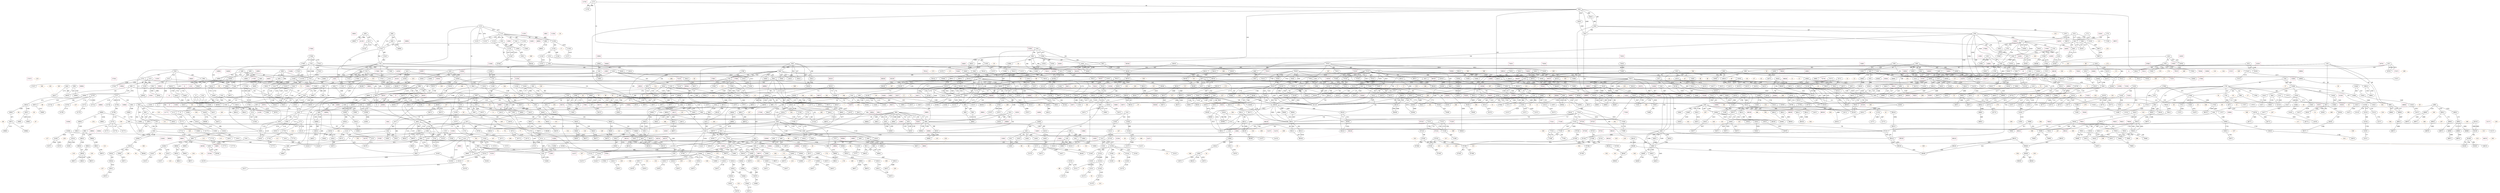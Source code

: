 graph {
  overlap=false
  bus1 [ label="27404" ]
  bus2 [ label="87580" ]
  bus3 [ label="1881" ]
  bus4 [ label="53471" ]
  bus5 [ label="3861" ]
  bus6 [ label="2491" ]
  bus7 [ label="21814" ]
  bus8 [ label="21024" ]
  bus9 [ label="18001" ]
  bus10 [ label="11404" ]
  bus11 [ label="29501" ]
  bus12 [ label="5031" ]
  bus13 [ label="14061" ]
  bus14 [ label="22021" ]
  bus15 [ label="79080" ]
  bus16 [ label="3991" ]
  bus17 [ label="2562" ]
  bus18 [ label="26705" ]
  bus19 [ label="32822" ]
  bus20 [ label="3852" ]
  bus21 [ label="22671" ]
  bus22 [ label="87530" ]
  bus23 [ label="3841" ]
  bus24 [ label="33072" ]
  bus25 [ label="39421" ]
  bus26 [ label="70514" ]
  bus27 [ label="23601" ]
  bus28 [ label="87596" ]
  bus29 [ label="1941" ]
  bus30 [ label="25625" ]
  bus31 [ label="80511" ]
  bus32 [ label="5381" ]
  bus33 [ label="52234" ]
  bus34 [ label="40004" ]
  bus35 [ label="5301" ]
  bus36 [ label="22804" ]
  bus37 [ label="83011" ]
  bus38 [ label="71031" ]
  bus39 [ label="53674" ]
  bus40 [ label="19471" ]
  bus41 [ label="50014" ]
  bus42 [ label="5041" ]
  bus43 [ label="3081" ]
  bus44 [ label="52802" ]
  bus45 [ label="70030" ]
  bus46 [ label="78030" ]
  bus47 [ label="1721" ]
  bus48 [ label="13442" ]
  bus49 [ label="3401" ]
  bus50 [ label="52875" ]
  bus51 [ label="14002" ]
  bus52 [ label="75521" ]
  bus53 [ label="16374" ]
  bus54 [ label="54640" ]
  bus55 [ label="2321" ]
  bus56 [ label="28019" ]
  bus57 [ label="88511" ]
  bus58 [ label="14" ]
  bus59 [ label="1052" ]
  bus60 [ label="42244" ]
  bus61 [ label="1121" ]
  bus62 [ label="22221" ]
  bus63 [ label="52675" ]
  bus64 [ label="10470" ]
  bus65 [ label="79091" ]
  bus66 [ label="89534" ]
  bus67 [ label="32823" ]
  bus68 [ label="68564" ]
  bus69 [ label="33012" ]
  bus70 [ label="14502" ]
  bus71 [ label="16461" ]
  bus72 [ label="22501" ]
  bus73 [ label="2181" ]
  bus74 [ label="28071" ]
  bus75 [ label="53024" ]
  bus76 [ label="17077" ]
  bus77 [ label="21204" ]
  bus78 [ label="3321" ]
  bus79 [ label="38234" ]
  bus80 [ label="51472" ]
  bus81 [ label="2204" ]
  bus82 [ label="22371" ]
  bus83 [ label="36452" ]
  bus84 [ label="13424" ]
  bus85 [ label="33014" ]
  bus86 [ label="53612" ]
  bus87 [ label="39401" ]
  bus88 [ label="4722" ]
  bus89 [ label="87533" ]
  bus90 [ label="27004" ]
  bus91 [ label="75011" ]
  bus92 [ label="78511" ]
  bus93 [ label="16670" ]
  bus94 [ label="70031" ]
  bus95 [ label="5462" ]
  bus96 [ label="2202" ]
  bus97 [ label="5172" ]
  bus98 [ label="53673" ]
  bus99 [ label="3944" ]
  bus100 [ label="12872" ]
  bus101 [ label="17671" ]
  bus102 [ label="32210" ]
  bus103 [ label="2001" ]
  bus104 [ label="14802" ]
  bus105 [ label="16674" ]
  bus106 [ label="22292" ]
  bus107 [ label="81063" ]
  bus108 [ label="22234" ]
  bus109 [ label="53412" ]
  bus110 [ label="35872" ]
  bus111 [ label="40601" ]
  bus112 [ label="22471" ]
  bus113 [ label="36474" ]
  bus114 [ label="49672" ]
  bus115 [ label="1231" ]
  bus116 [ label="13404" ]
  bus117 [ label="38071" ]
  bus118 [ label="15771" ]
  bus119 [ label="17431" ]
  bus120 [ label="55014" ]
  bus121 [ label="91012" ]
  bus122 [ label="74730" ]
  bus123 [ label="13415" ]
  bus124 [ label="4721" ]
  bus125 [ label="5051" ]
  bus126 [ label="38423" ]
  bus127 [ label="50573" ]
  bus128 [ label="12502" ]
  bus129 [ label="75830" ]
  bus130 [ label="53052" ]
  bus131 [ label="35237" ]
  bus132 [ label="32514" ]
  bus133 [ label="27412" ]
  bus134 [ label="13494" ]
  bus135 [ label="32023" ]
  bus136 [ label="75516" ]
  bus137 [ label="22404" ]
  bus138 [ label="52812" ]
  bus139 [ label="32532" ]
  bus140 [ label="17044" ]
  bus141 [ label="25221" ]
  bus142 [ label="16622" ]
  bus143 [ label="17032" ]
  bus144 [ label="1271" ]
  bus145 [ label="12573" ]
  bus146 [ label="84412" ]
  bus147 [ label="22242" ]
  bus148 [ label="38601" ]
  bus149 [ label="19771" ]
  bus150 [ label="2101" ]
  bus151 [ label="1361" ]
  bus152 [ label="2301" ]
  bus153 [ label="49976" ]
  bus154 [ label="75810" ]
  bus155 [ label="5501" ]
  bus156 [ label="27813" ]
  bus157 [ label="36476" ]
  bus158 [ label="87583" ]
  bus159 [ label="2771" ]
  bus160 [ label="1681" ]
  bus161 [ label="52671" ]
  bus162 [ label="54426" ]
  bus163 [ label="4041" ]
  bus164 [ label="36472" ]
  bus165 [ label="68314" ]
  bus166 [ label="52614" ]
  bus167 [ label="32578" ]
  bus168 [ label="1731" ]
  bus169 [ label="71033" ]
  bus170 [ label="83592" ]
  bus171 [ label="12001" ]
  bus172 [ label="74511" ]
  bus173 [ label="80012" ]
  bus174 [ label="21261" ]
  bus175 [ label="1081" ]
  bus176 [ label="2761" ]
  bus177 [ label="5222" ]
  bus178 [ label="82530" ]
  bus179 [ label="1841" ]
  bus180 [ label="47402" ]
  bus181 [ label="87595" ]
  bus182 [ label="4501" ]
  bus183 [ label="5122" ]
  bus184 [ label="87532" ]
  bus185 [ label="51421" ]
  bus186 [ label="87535" ]
  bus187 [ label="53671" ]
  bus188 [ label="44623" ]
  bus189 [ label="12302" ]
  bus190 [ label="4731" ]
  bus191 [ label="13601" ]
  bus192 [ label="90062" ]
  bus193 [ label="20421" ]
  bus194 [ label="46870" ]
  bus195 [ label="52677" ]
  bus196 [ label="40801" ]
  bus197 [ label="78590" ]
  bus198 [ label="19004" ]
  bus199 [ label="52219" ]
  bus200 [ label="52477" ]
  bus201 [ label="50604" ]
  bus202 [ label="21834" ]
  bus203 [ label="4761" ]
  bus204 [ label="49973" ]
  bus205 [ label="2121" ]
  bus206 [ label="42102" ]
  bus207 [ label="10401" ]
  bus208 [ label="25404" ]
  bus209 [ label="2131" ]
  bus210 [ label="2141" ]
  bus211 [ label="22262" ]
  bus212 [ label="2571" ]
  bus213 [ label="15504" ]
  bus214 [ label="81810" ]
  bus215 [ label="38213" ]
  bus216 [ label="4981" ]
  bus217 [ label="17423" ]
  bus218 [ label="22422" ]
  bus219 [ label="26774" ]
  bus220 [ label="37501" ]
  bus221 [ label="78512" ]
  bus222 [ label="10274" ]
  bus223 [ label="54412" ]
  bus224 [ label="68307" ]
  bus225 [ label="33422" ]
  bus226 [ label="11224" ]
  bus227 [ label="71032" ]
  bus228 [ label="89515" ]
  bus229 [ label="32604" ]
  bus230 [ label="4951" ]
  bus231 [ label="52734" ]
  bus232 [ label="51772" ]
  bus233 [ label="42475" ]
  bus234 [ label="3082" ]
  bus235 [ label="10212" ]
  bus236 [ label="33002" ]
  bus237 [ label="21661" ]
  bus238 [ label="47601" ]
  bus239 [ label="38212" ]
  bus240 [ label="21854" ]
  bus241 [ label="49932" ]
  bus242 [ label="4491" ]
  bus243 [ label="55012" ]
  bus244 [ label="52404" ]
  bus245 [ label="13434" ]
  bus246 [ label="79030" ]
  bus247 [ label="3651" ]
  bus248 [ label="86280" ]
  bus249 [ label="89581" ]
  bus250 [ label="55004" ]
  bus251 [ label="54472" ]
  bus252 [ label="43704" ]
  bus253 [ label="2881" ]
  bus254 [ label="28604" ]
  bus255 [ label="76531" ]
  bus256 [ label="21844" ]
  bus257 [ label="81832" ]
  bus258 [ label="54404" ]
  bus259 [ label="84530" ]
  bus260 [ label="17802" ]
  bus261 [ label="2841" ]
  bus262 [ label="1602" ]
  bus263 [ label="32021" ]
  bus264 [ label="52612" ]
  bus265 [ label="52605" ]
  bus266 [ label="52074" ]
  bus267 [ label="4021" ]
  bus268 [ label="54623" ]
  bus269 [ label="22282" ]
  bus270 [ label="19773" ]
  bus271 [ label="4071" ]
  bus272 [ label="16411" ]
  bus273 [ label="90310" ]
  bus274 [ label="15010" ]
  bus275 [ label="39670" ]
  bus276 [ label="4242" ]
  bus277 [ label="16422" ]
  bus278 [ label="40461" ]
  bus279 [ label="49861" ]
  bus280 [ label="27722" ]
  bus281 [ label="25222" ]
  bus282 [ label="18471" ]
  bus283 [ label="3561" ]
  bus284 [ label="35661" ]
  bus285 [ label="33004" ]
  bus286 [ label="34301" ]
  bus287 [ label="5481" ]
  bus288 [ label="35875" ]
  bus289 [ label="42602" ]
  bus290 [ label="3201" ]
  bus291 [ label="22802" ]
  bus292 [ label="84030" ]
  bus293 [ label="35002" ]
  bus294 [ label="27372" ]
  bus295 [ label="30820" ]
  bus296 [ label="44804" ]
  bus297 [ label="1501" ]
  bus298 [ label="52214" ]
  bus299 [ label="15512" ]
  bus300 [ label="27473" ]
  bus301 [ label="82011" ]
  bus302 [ label="13432" ]
  bus303 [ label="25624" ]
  bus304 [ label="1321" ]
  bus305 [ label="27801" ]
  bus306 [ label="4061" ]
  bus307 [ label="52876" ]
  bus308 [ label="2721" ]
  bus309 [ label="17061" ]
  bus310 [ label="38254" ]
  bus311 [ label="16612" ]
  bus312 [ label="1761" ]
  bus313 [ label="1981" ]
  bus314 [ label="27774" ]
  bus315 [ label="5142" ]
  bus316 [ label="83091" ]
  bus317 [ label="49501" ]
  bus318 [ label="51301" ]
  bus319 [ label="83012" ]
  bus320 [ label="37601" ]
  bus321 [ label="35824" ]
  bus322 [ label="35232" ]
  bus323 [ label="49980" ]
  bus324 [ label="70506" ]
  bus325 [ label="13604" ]
  bus326 [ label="3221" ]
  bus327 [ label="3581" ]
  bus328 [ label="11204" ]
  bus329 [ label="28611" ]
  bus330 [ label="17012" ]
  bus331 [ label="11252" ]
  bus332 [ label="52816" ]
  bus333 [ label="52772" ]
  bus334 [ label="15704" ]
  bus335 [ label="14404" ]
  bus336 [ label="86311" ]
  bus337 [ label="4441" ]
  bus338 [ label="1631" ]
  bus339 [ label="38214" ]
  bus340 [ label="71511" ]
  bus341 [ label="71080" ]
  bus342 [ label="17810" ]
  bus343 [ label="16011" ]
  bus344 [ label="21871" ]
  bus345 [ label="46822" ]
  bus346 [ label="54424" ]
  bus347 [ label="52694" ]
  bus348 [ label="68298" ]
  bus349 [ label="82511" ]
  bus350 [ label="35223" ]
  bus351 [ label="55071" ]
  bus352 [ label="89535" ]
  bus353 [ label="1931" ]
  bus354 [ label="10602" ]
  bus355 [ label="38264" ]
  bus356 [ label="4211" ]
  bus357 [ label="38002" ]
  bus358 [ label="3621" ]
  bus359 [ label="19473" ]
  bus360 [ label="25623" ]
  bus361 [ label="49952" ]
  bus362 [ label="55072" ]
  bus363 [ label="53042" ]
  bus364 [ label="75080" ]
  bus365 [ label="14619" ]
  bus366 [ label="4481" ]
  bus367 [ label="52861" ]
  bus368 [ label="36272" ]
  bus369 [ label="77590" ]
  bus370 [ label="52676" ]
  bus371 [ label="3122" ]
  bus372 [ label="4382" ]
  bus373 [ label="3942" ]
  bus374 [ label="16675" ]
  bus375 [ label="21842" ]
  bus376 [ label="28804" ]
  bus377 [ label="46814" ]
  bus378 [ label="68313" ]
  bus379 [ label="17411" ]
  bus380 [ label="90361" ]
  bus381 [ label="31001" ]
  bus382 [ label="14412" ]
  bus383 [ label="52673" ]
  bus384 [ label="53002" ]
  bus385 [ label="17421" ]
  bus386 [ label="40471" ]
  bus387 [ label="49524" ]
  bus388 [ label="55201" ]
  bus389 [ label="22276" ]
  bus390 [ label="53034" ]
  bus391 [ label="52654" ]
  bus392 [ label="87590" ]
  bus393 [ label="27703" ]
  bus394 [ label="35224" ]
  bus395 [ label="49982" ]
  bus396 [ label="12" ]
  bus397 [ label="28261" ]
  bus398 [ label="38241" ]
  bus399 [ label="26802" ]
  bus400 [ label="89591" ]
  bus401 [ label="83590" ]
  bus402 [ label="16377" ]
  bus403 [ label="80011" ]
  bus404 [ label="26701" ]
  bus405 [ label="5361" ]
  bus406 [ label="19318" ]
  bus407 [ label="35211" ]
  bus408 [ label="1301" ]
  bus409 [ label="18601" ]
  bus410 [ label="12371" ]
  bus411 [ label="71090" ]
  bus412 [ label="22215" ]
  bus413 [ label="52714" ]
  bus414 [ label="35071" ]
  bus415 [ label="86030" ]
  bus416 [ label="70520" ]
  bus417 [ label="54801" ]
  bus418 [ label="18614" ]
  bus419 [ label="4522" ]
  bus420 [ label="38242" ]
  bus421 [ label="31019" ]
  bus422 [ label="71091" ]
  bus423 [ label="27422" ]
  bus424 [ label="18004" ]
  bus425 [ label="83090" ]
  bus426 [ label="54401" ]
  bus427 [ label="35771" ]
  bus428 [ label="72010" ]
  bus429 [ label="21802" ]
  bus430 [ label="90320" ]
  bus431 [ label="22252" ]
  bus432 [ label="30822" ]
  bus433 [ label="40001" ]
  bus434 [ label="53072" ]
  bus435 [ label="16375" ]
  bus436 [ label="1541" ]
  bus437 [ label="11271" ]
  bus438 [ label="31071" ]
  bus439 [ label="81830" ]
  bus440 [ label="1581" ]
  bus441 [ label="42674" ]
  bus442 [ label="52878" ]
  bus443 [ label="52201" ]
  bus444 [ label="71034" ]
  bus445 [ label="52664" ]
  bus446 [ label="18834" ]
  bus447 [ label="26709" ]
  bus448 [ label="49001" ]
  bus449 [ label="16662" ]
  bus450 [ label="4901" ]
  bus451 [ label="53672" ]
  bus452 [ label="19702" ]
  bus453 [ label="88512" ]
  bus454 [ label="28204" ]
  bus455 [ label="83510" ]
  bus456 [ label="27204" ]
  bus457 [ label="75530" ]
  bus458 [ label="2671" ]
  bus459 [ label="27805" ]
  bus460 [ label="14034" ]
  bus461 [ label="21371" ]
  bus462 [ label="27281" ]
  bus463 [ label="19071" ]
  bus464 [ label="85510" ]
  bus465 [ label="89593" ]
  bus466 [ label="3611" ]
  bus467 [ label="86220" ]
  bus468 [ label="36471" ]
  bus469 [ label="1071" ]
  bus470 [ label="4621" ]
  bus471 [ label="68222" ]
  bus472 [ label="52634" ]
  bus473 [ label="27712" ]
  bus474 [ label="5131" ]
  bus475 [ label="35004" ]
  bus476 [ label="46834" ]
  bus477 [ label="3934" ]
  bus478 [ label="43401" ]
  bus479 [ label="21414" ]
  bus480 [ label="5281" ]
  bus481 [ label="79090" ]
  bus482 [ label="47004" ]
  bus483 [ label="12702" ]
  bus484 [ label="87592" ]
  bus485 [ label="39675" ]
  bus486 [ label="21614" ]
  bus487 [ label="46824" ]
  bus488 [ label="84512" ]
  bus489 [ label="16312" ]
  bus490 [ label="1451" ]
  bus491 [ label="75032" ]
  bus492 [ label="23612" ]
  bus493 [ label="49972" ]
  bus494 [ label="89531" ]
  bus495 [ label="35231" ]
  bus496 [ label="18804" ]
  bus497 [ label="13454" ]
  bus498 [ label="29671" ]
  bus499 [ label="32824" ]
  bus500 [ label="83531" ]
  bus501 [ label="76012" ]
  bus502 [ label="84011" ]
  bus503 [ label="41002" ]
  bus504 [ label="70508" ]
  bus505 [ label="4943" ]
  bus506 [ label="1641" ]
  bus507 [ label="15534" ]
  bus508 [ label="19971" ]
  bus509 [ label="1021" ]
  bus510 [ label="1141" ]
  bus511 [ label="36422" ]
  bus512 [ label="13472" ]
  bus513 [ label="4651" ]
  bus514 [ label="32577" ]
  bus515 [ label="2221" ]
  bus516 [ label="35822" ]
  bus517 [ label="44001" ]
  bus518 [ label="3061" ]
  bus519 [ label="3981" ]
  bus520 [ label="2681" ]
  bus521 [ label="19073" ]
  bus522 [ label="81010" ]
  bus523 [ label="29672" ]
  bus524 [ label="50421" ]
  bus525 [ label="22610" ]
  bus526 [ label="79082" ]
  bus527 [ label="3282" ]
  bus528 [ label="21824" ]
  bus529 [ label="49974" ]
  bus530 [ label="75090" ]
  bus531 [ label="50019" ]
  bus532 [ label="70094" ]
  bus533 [ label="87582" ]
  bus534 [ label="1661" ]
  bus535 [ label="43671" ]
  bus536 [ label="75093" ]
  bus537 [ label="1181" ]
  bus538 [ label="5071" ]
  bus539 [ label="1122" ]
  bus540 [ label="3200" ]
  bus541 [ label="18812" ]
  bus542 [ label="38233" ]
  bus543 [ label="5202" ]
  bus544 [ label="54630" ]
  bus545 [ label="40761" ]
  bus546 [ label="2861" ]
  bus547 [ label="2972" ]
  bus548 [ label="71011" ]
  bus549 [ label="22814" ]
  bus550 [ label="79081" ]
  bus551 [ label="3421" ]
  bus552 [ label="1781" ]
  bus553 [ label="76532" ]
  bus554 [ label="21822" ]
  bus555 [ label="88011" ]
  bus556 [ label="5251" ]
  bus557 [ label="26722" ]
  bus558 [ label="4961" ]
  bus559 [ label="11221" ]
  bus560 [ label="52804" ]
  bus561 [ label="16022" ]
  bus562 [ label="1381" ]
  bus563 [ label="19372" ]
  bus564 [ label="13802" ]
  bus565 [ label="5141" ]
  bus566 [ label="1871" ]
  bus567 [ label="2581" ]
  bus568 [ label="2481" ]
  bus569 [ label="26700" ]
  bus570 [ label="17073" ]
  bus571 [ label="35804" ]
  bus572 [ label="2241" ]
  bus573 [ label="19472" ]
  bus574 [ label="74090" ]
  bus575 [ label="18404" ]
  bus576 [ label="35862" ]
  bus577 [ label="82001" ]
  bus578 [ label="1742" ]
  bus579 [ label="2941" ]
  bus580 [ label="16614" ]
  bus581 [ label="19504" ]
  bus582 [ label="38421" ]
  bus583 [ label="12802" ]
  bus584 [ label="88012" ]
  bus585 [ label="89510" ]
  bus586 [ label="89532" ]
  bus587 [ label="40602" ]
  bus588 [ label="88030" ]
  bus589 [ label="28601" ]
  bus590 [ label="22419" ]
  bus591 [ label="90511" ]
  bus592 [ label="19970" ]
  bus593 [ label="4101" ]
  bus594 [ label="2361" ]
  bus595 [ label="17302" ]
  bus596 [ label="49474" ]
  bus597 [ label="72511" ]
  bus598 [ label="17422" ]
  bus599 [ label="22254" ]
  bus600 [ label="16671" ]
  bus601 [ label="81520" ]
  bus602 [ label="3501" ]
  bus603 [ label="1821" ]
  bus604 [ label="27472" ]
  bus605 [ label="36201" ]
  bus606 [ label="46873" ]
  bus607 [ label="27812" ]
  bus608 [ label="74712" ]
  bus609 [ label="43774" ]
  bus610 [ label="12873" ]
  bus611 [ label="68282" ]
  bus612 [ label="50901" ]
  bus613 [ label="13479" ]
  bus614 [ label="3361" ]
  bus615 [ label="3381" ]
  bus616 [ label="16371" ]
  bus617 [ label="26773" ]
  bus618 [ label="4681" ]
  bus619 [ label="3541" ]
  bus620 [ label="19712" ]
  bus621 [ label="2281" ]
  bus622 [ label="53613" ]
  bus623 [ label="5321" ]
  bus624 [ label="3241" ]
  bus625 [ label="46501" ]
  bus626 [ label="70032" ]
  bus627 [ label="13422" ]
  bus628 [ label="18604" ]
  bus629 [ label="11244" ]
  bus630 [ label="75010" ]
  bus631 [ label="86312" ]
  bus632 [ label="5341" ]
  bus633 [ label="68414" ]
  bus634 [ label="22861" ]
  bus635 [ label="1861" ]
  bus636 [ label="15402" ]
  bus637 [ label="46210" ]
  bus638 [ label="89312" ]
  bus639 [ label="71012" ]
  bus640 [ label="18010" ]
  bus641 [ label="42234" ]
  bus642 [ label="52873" ]
  bus643 [ label="80512" ]
  bus644 [ label="42204" ]
  bus645 [ label="77591" ]
  bus646 [ label="82012" ]
  bus647 [ label="67045" ]
  bus648 [ label="42604" ]
  bus649 [ label="26712" ]
  bus650 [ label="77530" ]
  bus651 [ label="83030" ]
  bus652 [ label="90020" ]
  bus653 [ label="21071" ]
  bus654 [ label="54471" ]
  bus655 [ label="22261" ]
  bus656 [ label="13471" ]
  bus657 [ label="70580" ]
  bus658 [ label="4401" ]
  bus659 [ label="4472" ]
  bus660 [ label="75890" ]
  bus661 [ label="21402" ]
  bus662 [ label="15702" ]
  bus663 [ label="51801" ]
  bus664 [ label="53804" ]
  bus665 [ label="4384" ]
  bus666 [ label="52476" ]
  bus667 [ label="3961" ]
  bus668 [ label="27219" ]
  bus669 [ label="3202" ]
  bus670 [ label="16373" ]
  bus671 [ label="40404" ]
  bus672 [ label="52712" ]
  bus673 [ label="22274" ]
  bus674 [ label="30804" ]
  bus675 [ label="38202" ]
  bus676 [ label="38224" ]
  bus677 [ label="85020" ]
  bus678 [ label="90011" ]
  bus679 [ label="1901" ]
  bus680 [ label="23019" ]
  bus681 [ label="49975" ]
  bus682 [ label="3301" ]
  bus683 [ label="29673" ]
  bus684 [ label="49504" ]
  bus685 [ label="19084" ]
  bus686 [ label="49802" ]
  bus687 [ label="3091" ]
  bus688 [ label="28834" ]
  bus689 [ label="53401" ]
  bus690 [ label="70080" ]
  bus691 [ label="75092" ]
  bus692 [ label="16372" ]
  bus693 [ label="27002" ]
  bus694 [ label="80532" ]
  bus695 [ label="25604" ]
  bus696 [ label="21012" ]
  bus697 [ label="13417" ]
  bus698 [ label="3842" ]
  bus699 [ label="35074" ]
  bus700 [ label="1951" ]
  bus701 [ label="10273" ]
  bus702 [ label="3801" ]
  bus703 [ label="49832" ]
  bus704 [ label="47902" ]
  bus705 [ label="2563" ]
  bus706 [ label="4371" ]
  bus707 [ label="19317" ]
  bus708 [ label="16110" ]
  bus709 [ label="19322" ]
  bus710 [ label="36421" ]
  bus711 [ label="53014" ]
  bus712 [ label="44681" ]
  bus713 [ label="4461" ]
  bus714 [ label="12804" ]
  bus715 [ label="2742" ]
  bus716 [ label="89330" ]
  bus717 [ label="89582" ]
  bus718 [ label="1062" ]
  bus719 [ label="43602" ]
  bus720 [ label="76513" ]
  bus721 [ label="85590" ]
  bus722 [ label="90530" ]
  bus723 [ label="2042" ]
  bus724 [ label="53624" ]
  bus725 [ label="21812" ]
  bus726 [ label="79032" ]
  bus727 [ label="51410" ]
  bus728 [ label="26702" ]
  bus729 [ label="14402" ]
  bus730 [ label="52700" ]
  bus731 [ label="22302" ]
  bus732 [ label="43619" ]
  bus733 [ label="1991" ]
  bus734 [ label="17074" ]
  bus735 [ label="38804" ]
  bus736 [ label="36473" ]
  bus737 [ label="4941" ]
  bus738 [ label="10213" ]
  bus739 [ label="19085" ]
  bus740 [ label="21801" ]
  bus741 [ label="36432" ]
  bus742 [ label="12814" ]
  bus743 [ label="55013" ]
  bus744 [ label="45101" ]
  bus745 [ label="15772" ]
  bus746 [ label="26772" ]
  bus747 [ label="10204" ]
  bus748 [ label="52724" ]
  bus749 [ label="14073" ]
  bus750 [ label="47261" ]
  bus751 [ label="19371" ]
  bus752 [ label="2731" ]
  bus753 [ label="4351" ]
  bus754 [ label="35604" ]
  bus755 [ label="52732" ]
  bus756 [ label="54414" ]
  bus757 [ label="86590" ]
  bus758 [ label="53802" ]
  bus759 [ label="5241" ]
  bus760 [ label="5521" ]
  bus761 [ label="18204" ]
  bus762 [ label="19081" ]
  bus763 [ label="52702" ]
  bus764 [ label="23621" ]
  bus765 [ label="23001" ]
  bus766 [ label="50004" ]
  bus767 [ label="86221" ]
  bus768 [ label="16379" ]
  bus769 [ label="52871" ]
  bus770 [ label="89533" ]
  bus771 [ label="1251" ]
  bus772 [ label="21872" ]
  bus773 [ label="49422" ]
  bus774 [ label="36462" ]
  bus775 [ label="70033" ]
  bus776 [ label="27773" ]
  bus777 [ label="35873" ]
  bus778 [ label="32504" ]
  bus779 [ label="35818" ]
  bus780 [ label="79031" ]
  bus781 [ label="75514" ]
  bus782 [ label="38211" ]
  bus783 [ label="52774" ]
  bus784 [ label="16202" ]
  bus785 [ label="4741" ]
  bus786 [ label="84590" ]
  bus787 [ label="52211" ]
  bus788 [ label="39473" ]
  bus789 [ label="17075" ]
  bus790 [ label="83031" ]
  bus791 [ label="36402" ]
  bus792 [ label="77090" ]
  bus793 [ label="22412" ]
  bus794 [ label="21804" ]
  bus795 [ label="16672" ]
  bus796 [ label="38812" ]
  bus797 [ label="43821" ]
  bus798 [ label="27410" ]
  bus799 [ label="82004" ]
  bus800 [ label="52212" ]
  bus801 [ label="83591" ]
  bus802 [ label="89201" ]
  bus803 [ label="19312" ]
  bus804 [ label="18802" ]
  bus805 [ label="1601" ]
  bus806 [ label="70505" ]
  bus807 [ label="38272" ]
  bus808 [ label="3601" ]
  bus809 [ label="2541" ]
  bus810 [ label="20201" ]
  bus811 [ label="52815" ]
  bus812 [ label="27702" ]
  bus813 [ label="10261" ]
  bus814 [ label="35261" ]
  bus815 [ label="49922" ]
  bus816 [ label="17010" ]
  bus817 [ label="10671" ]
  bus818 [ label="81562" ]
  bus819 [ label="19014" ]
  bus820 [ label="40462" ]
  bus821 [ label="1221" ]
  bus822 [ label="33421" ]
  bus823 [ label="10210" ]
  bus824 [ label="22222" ]
  bus825 [ label="23604" ]
  bus826 [ label="47222" ]
  bus827 [ label="54402" ]
  bus828 [ label="84012" ]
  bus829 [ label="89580" ]
  bus830 [ label="90012" ]
  bus831 [ label="38271" ]
  bus832 [ label="54425" ]
  bus833 [ label="38273" ]
  bus834 [ label="68306" ]
  bus835 [ label="3821" ]
  bus836 [ label="34001" ]
  bus837 [ label="21864" ]
  bus838 [ label="20021" ]
  bus839 [ label="11242" ]
  bus840 [ label="28002" ]
  bus841 [ label="1611" ]
  bus842 [ label="70515" ]
  bus843 [ label="52814" ]
  bus844 [ label="42214" ]
  bus845 [ label="33201" ]
  bus846 [ label="2161" ]
  bus847 [ label="10673" ]
  bus848 [ label="55002" ]
  bus849 [ label="91032" ]
  bus850 [ label="38424" ]
  bus851 [ label="3781" ]
  bus852 [ label="68536" ]
  bus853 [ label="27421" ]
  bus854 [ label="4281" ]
  bus855 [ label="4261" ]
  bus856 [ label="50274" ]
  bus857 [ label="15" ]
  bus858 [ label="2251" ]
  bus859 [ label="53615" ]
  bus860 [ label="25611" ]
  bus861 [ label="10604" ]
  bus862 [ label="76514" ]
  bus863 [ label="14022" ]
  bus864 [ label="16618" ]
  bus865 [ label="38232" ]
  bus866 [ label="43672" ]
  bus867 [ label="21412" ]
  bus868 [ label="43724" ]
  bus869 [ label="46224" ]
  bus870 [ label="32821" ]
  bus871 [ label="4781" ]
  bus872 [ label="10472" ]
  bus873 [ label="3342" ]
  bus874 [ label="38422" ]
  bus875 [ label="32204" ]
  bus876 [ label="89583" ]
  bus877 [ label="36412" ]
  bus878 [ label="36001" ]
  bus879 [ label="68413" ]
  bus880 [ label="10" ]
  bus881 [ label="1351" ]
  bus882 [ label="13001" ]
  bus883 [ label="28812" ]
  bus884 [ label="13444" ]
  bus885 [ label="31271" ]
  bus886 [ label="21404" ]
  bus887 [ label="74012" ]
  bus888 [ label="11461" ]
  bus889 [ label="71590" ]
  bus890 [ label="84511" ]
  bus891 [ label="19082" ]
  bus892 [ label="77010" ]
  bus893 [ label="68230" ]
  bus894 [ label="18412" ]
  bus895 [ label="28421" ]
  bus896 [ label="16462" ]
  bus897 [ label="52204" ]
  bus898 [ label="32576" ]
  bus899 [ label="1921" ]
  bus900 [ label="35877" ]
  bus901 [ label="41102" ]
  bus902 [ label="46804" ]
  bus903 [ label="52778" ]
  bus904 [ label="36442" ]
  bus905 [ label="52813" ]
  bus906 [ label="79010" ]
  bus907 [ label="52604" ]
  bus908 [ label="68563" ]
  bus909 [ label="77531" ]
  bus910 [ label="47221" ]
  bus911 [ label="85592" ]
  bus912 [ label="26711" ]
  bus913 [ label="28201" ]
  bus914 [ label="86511" ]
  bus915 [ label="13477" ]
  bus916 [ label="75091" ]
  bus917 [ label="12370" ]
  bus918 [ label="46801" ]
  bus919 [ label="79015" ]
  bus920 [ label="44624" ]
  bus921 [ label="14604" ]
  bus922 [ label="27471" ]
  bus923 [ label="50012" ]
  bus924 [ label="35871" ]
  bus925 [ label="10272" ]
  bus926 [ label="21601" ]
  bus927 [ label="87584" ]
  bus928 [ label="89590" ]
  bus929 [ label="68223" ]
  bus930 [ label="14024" ]
  bus931 [ label="49971" ]
  bus932 [ label="46504" ]
  bus933 [ label="1041" ]
  bus934 [ label="49421" ]
  bus935 [ label="13" ]
  bus936 [ label="5464" ]
  bus937 [ label="10674" ]
  bus938 [ label="23614" ]
  bus939 [ label="33034" ]
  bus940 [ label="28814" ]
  bus941 [ label="72530" ]
  bus942 [ label="15573" ]
  bus943 [ label="84490" ]
  bus944 [ label="31002" ]
  bus945 [ label="35238" ]
  bus946 [ label="19083" ]
  bus947 [ label="71512" ]
  bus948 [ label="3954" ]
  bus949 [ label="55073" ]
  bus950 [ label="22264" ]
  bus951 [ label="47873" ]
  bus952 [ label="40771" ]
  bus953 [ label="90512" ]
  bus954 [ label="47871" ]
  bus955 [ label="23611" ]
  bus956 [ label="40412" ]
  bus957 [ label="49662" ]
  bus958 [ label="87591" ]
  bus959 [ label="13402" ]
  bus960 [ label="53404" ]
  bus961 [ label="16302" ]
  bus962 [ label="15801" ]
  bus963 [ label="50276" ]
  bus964 [ label="31014" ]
  bus965 [ label="52674" ]
  bus966 [ label="11202" ]
  bus967 [ label="46875" ]
  bus968 [ label="70513" ]
  bus969 [ label="89516" ]
  bus970 [ label="22275" ]
  bus971 [ label="87531" ]
  bus972 [ label="17204" ]
  bus973 [ label="1072" ]
  bus974 [ label="1801" ]
  bus975 [ label="16602" ]
  bus976 [ label="32661" ]
  bus977 [ label="4991" ]
  bus978 [ label="83530" ]
  bus979 [ label="14401" ]
  bus980 [ label="10275" ]
  bus981 [ label="17004" ]
  bus982 [ label="16661" ]
  bus983 [ label="54411" ]
  bus984 [ label="81062" ]
  bus985 [ label="72512" ]
  bus986 [ label="75562" ]
  bus987 [ label="53871" ]
  bus988 [ label="42673" ]
  bus989 [ label="75522" ]
  bus990 [ label="70562" ]
  bus991 [ label="20422" ]
  bus992 [ label="43712" ]
  bus993 [ label="52705" ]
  bus994 [ label="70510" ]
  bus995 [ label="2852" ]
  bus996 [ label="70507" ]
  bus997 [ label="1441" ]
  bus998 [ label="21604" ]
  bus999 [ label="14804" ]
  bus1000 [ label="15502" ]
  bus1001 [ label="2701" ]
  bus1002 [ label="19204" ]
  bus1003 [ label="1201" ]
  bus1004 [ label="4221" ]
  bus1005 [ label="5181" ]
  bus1006 [ label="2231" ]
  bus1007 [ label="10276" ]
  bus1008 [ label="50574" ]
  bus1009 [ label="11" ]
  bus1010 [ label="5271" ]
  bus1011 [ label="53616" ]
  bus1012 [ label="1701" ]
  bus1013 [ label="28873" ]
  bus1014 [ label="35662" ]
  bus1015 [ label="70390" ]
  bus1016 [ label="22232" ]
  bus1017 [ label="77030" ]
  bus1018 [ label="17462" ]
  bus1019 [ label="13011" ]
  bus1020 [ label="28571" ]
  bus1021 [ label="51473" ]
  bus1022 [ label="30826" ]
  bus1023 [ label="3281" ]
  bus1024 [ label="22871" ]
  bus1025 [ label="1971" ]
  bus1026 [ label="13804" ]
  bus1027 [ label="70504" ]
  bus1028 [ label="87594" ]
  bus1029 [ label="18701" ]
  bus1030 [ label="5091" ]
  bus1031 [ label="75030" ]
  bus1032 [ label="14414" ]
  bus1033 [ label="74030" ]
  bus1034 [ label="80531" ]
  bus1035 [ label="82020" ]
  bus1036 [ label="2052" ]
  bus1037 [ label="12572" ]
  bus1038 [ label="12874" ]
  bus1039 [ label="20411" ]
  bus1040 [ label="70010" ]
  bus1041 [ label="54621" ]
  bus1042 [ label="5001" ]
  bus1043 [ label="77510" ]
  bus1044 [ label="3521" ]
  bus1045 [ label="1101" ]
  bus1046 [ label="5042" ]
  bus1047 [ label="28872" ]
  bus1048 [ label="85530" ]
  bus1049 [ label="3851" ]
  bus1050 [ label="35812" ]
  bus1051 [ label="22201" ]
  bus1052 [ label="2951" ]
  bus1053 [ label="19772" ]
  bus1054 [ label="10421" ]
  bus1055 [ label="27402" ]
  bus1056 [ label="3642" ]
  bus1057 [ label="33801" ]
  bus1058 [ label="32022" ]
  bus1059 [ label="89030" ]
  bus1060 [ label="16021" ]
  bus1061 [ label="35404" ]
  bus1062 [ label="19072" ]
  bus1063 [ label="18402" ]
  bus1064 [ label="70516" ]
  bus1065 [ label="10271" ]
  bus1066 [ label="10473" ]
  bus1067 [ label="1421" ]
  bus1068 [ label="17672" ]
  bus1069 [ label="35861" ]
  bus1070 [ label="19972" ]
  bus1071 [ label="70561" ]
  bus1072 [ label="38004" ]
  bus1073 [ label="49804" ]
  bus1074 [ label="22204" ]
  bus1075 [ label="13501" ]
  bus1076 [ label="19974" ]
  bus1077 [ label="11234" ]
  bus1078 [ label="46854" ]
  bus1079 [ label="52661" ]
  bus1080 [ label="28874" ]
  bus1081 [ label="74011" ]
  bus1082 [ label="47802" ]
  bus1083 [ label="4001" ]
  bus1084 [ label="49814" ]
  bus1085 [ label="74561" ]
  bus1086 [ label="32810" ]
  bus1087 [ label="27302" ]
  bus1088 [ label="2821" ]
  bus1089 [ label="5022" ]
  bus1090 [ label="1711" ]
  bus1091 [ label="52624" ]
  bus1092 [ label="51804" ]
  bus1093 [ label="84411" ]
  bus1094 [ label="22224" ]
  bus1095 [ label="21624" ]
  bus1096 [ label="27772" ]
  bus1097 [ label="38203" ]
  bus1098 [ label="79016" ]
  bus1099 [ label="32461" ]
  bus1100 [ label="51422" ]
  bus1101 [ label="52602" ]
  bus1102 [ label="5441" ]
  bus1103 [ label="42672" ]
  bus1104 [ label="52794" ]
  bus1105 [ label="4081" ]
  bus1106 [ label="52224" ]
  bus1107 [ label="88530" ]
  bus1108 [ label="1741" ]
  bus1109 [ label="30824" ]
  bus1110 [ label="38802" ]
  bus1111 [ label="52684" ]
  bus1112 [ label="26710" ]
  bus1113 [ label="67102" ]
  bus1114 [ label="2021" ]
  bus1115 [ label="70311" ]
  bus1116 [ label="52615" ]
  bus1117 [ label="27871" ]
  bus1118 [ label="53204" ]
  bus1119 [ label="32404" ]
  bus1120 [ label="72590" ]
  bus1121 [ label="82003" ]
  bus1122 [ label="15001" ]
  bus1123 [ label="2002" ]
  bus1124 [ label="1391" ]
  bus1125 [ label="53061" ]
  bus1126 [ label="32201" ]
  bus1127 [ label="81020" ]
  bus1128 [ label="22472" ]
  bus1129 [ label="74711" ]
  bus1130 [ label="3101" ]
  bus1131 [ label="1642" ]
  bus1132 [ label="46874" ]
  bus1133 [ label="52271" ]
  bus1134 [ label="33071" ]
  bus1135 [ label="2522" ]
  bus1136 [ label="38204" ]
  bus1137 [ label="13475" ]
  bus1138 [ label="14471" ]
  bus1139 [ label="35814" ]
  bus1140 [ label="16421" ]
  bus1141 [ label="49902" ]
  bus1142 [ label="70091" ]
  bus1143 [ label="19601" ]
  bus1144 [ label="1651" ]
  bus1145 [ label="38871" ]
  bus1146 [ label="16424" ]
  bus1147 [ label="1961" ]
  bus1148 [ label="75510" ]
  bus1149 [ label="39801" ]
  bus1150 [ label="42802" ]
  bus1151 [ label="52874" ]
  bus1152 [ label="14204" ]
  bus1153 [ label="87534" ]
  bus1154 [ label="14871" ]
  bus1155 [ label="52625" ]
  bus1156 [ label="16601" ]
  bus1157 [ label="4111" ]
  bus1158 [ label="3261" ]
  bus1159 [ label="74520" ]
  bus1160 [ label="89231" ]
  bus1161 [ label="38012" ]
  bus1162 [ label="16901" ]
  bus1163 [ label="51771" ]
  bus1164 [ label="11201" ]
  bus1165 [ label="19302" ]
  bus1166 [ label="68547" ]
  bus1167 [ label="76533" ]
  bus1168 [ label="3871" ]
  bus1169 [ label="3203" ]
  bus1170 [ label="89202" ]
  bus1171 [ label="1401" ]
  bus1172 [ label="40204" ]
  bus1173 [ label="46812" ]
  bus1174 [ label="4341" ]
  bus1175 [ label="91031" ]
  bus1176 [ label="22211" ]
  bus1177 [ label="14472" ]
  bus1178 [ label="35813" ]
  bus1179 [ label="49942" ]
  bus1180 [ label="2261" ]
  bus1181 [ label="13412" ]
  bus1182 [ label="44814" ]
  bus1183 [ label="70330" ]
  bus1184 [ label="42404" ]
  bus1185 [ label="3341" ]
  bus1186 [ label="74563" ]
  bus1187 [ label="5061" ]
  bus1188 [ label="4471" ]
  bus1189 [ label="68300" ]
  bus1190 [ label="71530" ]
  bus1191 [ label="26771" ]
  bus1192 [ label="38201" ]
  bus1193 [ label="74562" ]
  bus1194 [ label="81510" ]
  bus1195 [ label="2842" ]
  bus1196 [ label="1281" ]
  bus1197 [ label="13484" ]
  bus1198 [ label="11254" ]
  bus1199 [ label="35815" ]
  bus1200 [ label="28271" ]
  bus1201 [ label="28824" ]
  bus1202 [ label="40773" ]
  bus1203 [ label="54624" ]
  bus1204 [ label="27604" ]
  bus1205 [ label="1551" ]
  bus1206 [ label="36475" ]
  bus1207 [ label="39472" ]
  bus1208 [ label="68566" ]
  bus1209 [ label="4201" ]
  bus1210 [ label="27361" ]
  bus1211 [ label="14461" ]
  bus1212 [ label="84430" ]
  bus1213 [ label="12571" ]
  bus1214 [ label="13614" ]
  bus1215 [ label="22672" ]
  bus1216 [ label="70312" ]
  bus1217 [ label="89530" ]
  bus1218 [ label="10471" ]
  bus1219 [ label="25621" ]
  bus1220 [ label="10205" ]
  bus1221 [ label="52072" ]
  bus1222 [ label="2081" ]
  bus1223 [ label="2521" ]
  bus1224 [ label="2741" ]
  bus1225 [ label="32502" ]
  bus1226 [ label="87593" ]
  bus1227 [ label="3431" ]
  bus1228 [ label="30671" ]
  bus1229 [ label="16873" ]
  bus1230 [ label="13464" ]
  bus1231 [ label="46214" ]
  bus1232 [ label="70090" ]
  bus1233 [ label="76031" ]
  bus1234 [ label="90061" ]
  bus1235 [ label="10619" ]
  bus1236 [ label="87510" ]
  bus1237 [ label="1341" ]
  bus1238 [ label="2962" ]
  bus1239 [ label="3941" ]
  bus1240 [ label="31004" ]
  bus1241 [ label="5221" ]
  bus1242 [ label="1621" ]
  bus1243 [ label="49613" ]
  bus1244 [ label="22273" ]
  bus1245 [ label="80030" ]
  bus1246 [ label="38014" ]
  bus1247 [ label="35802" ]
  bus1248 [ label="19973" ]
  bus1249 [ label="3209" ]
  bus1250 [ label="86512" ]
  bus1251 [ label="46802" ]
  bus1252 [ label="89592" ]
  bus1253 [ label="91011" ]
  bus1254 [ label="16571" ]
  bus1255 [ label="30821" ]
  bus1256 [ label="55061" ]
  bus1257 [ label="1061" ]
  bus1258 [ label="29401" ]
  bus1259 [ label="3761" ]
  bus1260 [ label="52610" ]
  bus1261 [ label="46844" ]
  bus1262 [ label="35236" ]
  bus1263 [ label="47872" ]
  bus1264 [ label="76032" ]
  bus1265 [ label="11214" ]
  bus1266 [ label="82512" ]
  bus1267 [ label="39601" ]
  bus1268 [ label="40772" ]
  bus1269 [ label="35876" ]
  bus1270 [ label="14614" ]
  bus1271 [ label="35222" ]
  bus1272 [ label="27804" ]
  bus1273 [ label="25622" ]
  bus1274 [ label="50275" ]
  bus1275 [ label="21611" ]
  bus1276 [ label="36271" ]
  bus1277 [ label="21302" ]
  bus1278 [ label="42224" ]
  bus1279 [ label="84491" ]
  bus1280 [ label="81561" ]
  bus1281 [ label="27371" ]
  bus1282 [ label="13476" ]
  bus1283 [ label="52817" ]
  bus1284 [ label="81061" ]
  bus1285 [ label="1161" ]
  bus1286 [ label="16604" ]
  bus1287 [ label="52642" ]
  bus1288 [ label="51474" ]
  bus1289 [ label="22271" ]
  bus1290 [ label="17404" ]
  bus1291 [ label="21002" ]
  bus1292 [ label="19002" ]
  bus1293 [ label="53604" ]
  bus1294 [ label="68325" ]
  bus1295 [ label="27071" ]
  bus1296 [ label="45001" ]
  bus1297 [ label="13204" ]
  bus1298 [ label="22824" ]
  bus1299 [ label="2561" ]
  bus1300 [ label="71035" ]
  bus1301 [ label="5261" ]
  bus1302 [ label="23632" ]
  bus1303 [ label="38001" ]
  bus1304 [ label="89311" ]
  bus1305 [ label="43604" ]
  bus1306 [ label="10474" ]
  bus1307 [ label="38870" ]
  bus1308 [ label="21014" ]
  bus1309 [ label="68408" ]
  bus1310 [ label="86330" ]
  bus1311 [ label="86530" ]
  bus1312 [ label="11222" ]
  bus1313 [ label="24804" ]
  bus1314 [ label="75508" ]
  bus1315 [ label="52644" ]
  bus1316 [ label="87581" ]
  bus1317 [ label="10672" ]
  bus1318 [ label="17261" ]
  bus1319 [ label="74512" ]
  bus1320 [ label="50301" ]
  bus1321 [ label="3641" ]
  bus1322 [ label="33601" ]
  bus1323 [ label="1481" ]
  bus1324 [ label="16376" ]
  bus1325 [ label="85591" ]
  bus1326 [ label="13416" ]
  bus1327 [ label="42001" ]
  bus1328 [ label="70093" ]
  bus1329 [ label="51471" ]
  bus1330 [ label="76011" ]
  bus1331 [ label="13219" ]
  bus1332 [ label="38244" ]
  bus1333 [ label="15542" ]
  bus1334 [ label="28815" ]
  bus1335 [ label="52872" ]
  bus1336 [ label="75520" ]
  bus1337 [ label="34201" ]
  bus1338 [ label="38231" ]
  bus1339 [ label="50619" ]
  bus1340 [ label="49604" ]
  bus1341 [ label="4361" ]
  bus1342 [ label="44901" ]
  bus1343 [ label="4711" ]
  bus1344 [ label="36202" ]
  bus1345 [ label="52073" ]
  bus1346 [ label="4701" ]
  bus1347 [ label="55001" ]
  bus1348 [ label="76511" ]
  bus1349 [ label="19902" ]
  bus1350 [ label="90063" ]
  bus1351 [ label="51319" ]
  bus1352 [ label="3901" ]
  bus1353 [ label="16632" ]
  bus1354 [ label="4511" ]
  bus1355 [ label="39610" ]
  bus1356 [ label="28810" ]
  bus1357 [ label="54422" ]
  bus1358 [ label="1461" ]
  bus1359 [ label="82002" ]
  bus1360 [ label="14004" ]
  bus1361 [ label="36482" ]
  bus1362 [ label="4462" ]
  bus1363 [ label="28202" ]
  bus1364 [ label="39471" ]
  bus1365 [ label="1691" ]
  bus1366 [ label="75561" ]
  bus1367 [ label="38284" ]
  bus1368 [ label="26703" ]
  bus1369 [ label="38215" ]
  bus1370 [ label="52773" ]
  bus1371 [ label="4942" ]
  bus1372 [ label="78530" ]
  bus1373 [ label="2780" ]
  bus1374 [ label="22244" ]
  bus1375 [ label="44812" ]
  bus1376 [ label="13473" ]
  bus1377 [ label="2801" ]
  bus1378 [ label="3522" ]
  bus1379 [ label="3751" ]
  bus1380 [ label="1042" ]
  bus1381 [ label="22278" ]
  bus1382 [ label="53004" ]
  bus1383 [ label="49514" ]
  bus1384 [ label="2041" ]
  bus1385 [ label="33024" ]
  bus1386 [ label="3881" ]
  bus1387 [ label="38701" ]
  bus1388 [ label="49962" ]
  bus1389 [ label="75031" ]
  bus1390 [ label="37602" ]
  bus1391 [ label="27771" ]
  bus1392 [ label="52704" ]
  bus1393 [ label="16502" ]
  bus1394 [ label="44471" ]
  bus1395 [ label="89210" ]
  bus1396 [ label="76512" ]
  bus1397 [ label="23622" ]
  bus1398 [ label="49912" ]
  bus1399 [ label="89232" ]
  bus1400 [ label="50071" ]
  bus1401 [ label="53801" ]
  bus1402 [ label="52632" ]
  bus1403 [ label="2551" ]
  bus1404 [ label="12812" ]
  bus1405 [ label="42004" ]
  bus1406 [ label="21004" ]
  bus1407 [ label="12201" ]
  bus1408 [ label="10801" ]
  bus1409 [ label="35221" ]
  bus1410 [ label="2781" ]
  bus1411 [ label="75515" ]
  bus1412 [ label="54622" ]
  bus1413 [ label="42474" ]
  bus1414 [ label="31074" ]
  bus1415 [ label="12372" ]
  bus1416 [ label="53614" ]
  bus1417 [ label="52071" ]
  bus1418 [ label="36492" ]
  bus1 -- bus133 [ label="1576" ]
  bus1 -- bus1055 [ label="1575" ]
  bus1 -- bus1224 [ label="1063" ]
  bus2 -- bus392 [ label="804" ]
  bus2 -- bus958 [ label="805" ]
  bus3 -- bus253 [ label="154" ]
  bus3 -- bus267 [ label="156" ]
  bus3 -- bus1023 [ label="155" ]
  bus5 -- bus148 [ label="1222" ]
  bus5 -- bus935 [ label="844" ]
  bus5 -- bus513 [ label="363" ]
  bus5 -- bus513 [ label="364" ]
  bus5 -- bus1168 [ label="362" ]
  bus6 -- bus1313 [ label="1030" ]
  bus6 -- bus379 [ label="222" ]
  bus7 -- bus240 [ label="490" ]
  bus8 -- bus1291 [ label="1525" ]
  bus10 -- bus510 [ label="878" ]
  bus10 -- bus510 [ label="877" ]
  bus12 -- bus1320 [ label="1336" ]
  bus12 -- bus1320 [ label="1337" ]
  bus14 -- bus81 [ label="1015" ]
  bus16 -- bus1149 [ label="1235" ]
  bus17 -- bus860 [ label="1044" ]
  bus17 -- bus212 [ label="1041" ]
  bus17 -- bus1299 [ label="1038" ]
  bus17 -- bus1238 [ label="239" ]
  bus17 -- bus705 [ label="238" ]
  bus17 -- bus1089 [ label="240" ]
  bus18 -- bus1191 [ label="1567" ]
  bus18 -- bus746 [ label="1568" ]
  bus18 -- bus649 [ label="513" ]
  bus18 -- bus557 [ label="514" ]
  bus19 -- bus527 [ label="1131" ]
  bus20 -- bus1049 [ label="1219" ]
  bus20 -- bus1049 [ label="1216" ]
  bus20 -- bus505 [ label="360" ]
  bus20 -- bus95 [ label="361" ]
  bus22 -- bus392 [ label="795" ]
  bus23 -- bus874 [ label="1214" ]
  bus23 -- bus582 [ label="1211" ]
  bus23 -- bus462 [ label="353" ]
  bus23 -- bus1049 [ label="351" ]
  bus23 -- bus668 [ label="352" ]
  bus25 -- bus948 [ label="1231" ]
  bus29 -- bus40 [ label="982" ]
  bus29 -- bus359 [ label="983" ]
  bus29 -- bus1209 [ label="167" ]
  bus29 -- bus366 [ label="168" ]
  bus30 -- bus705 [ label="1052" ]
  bus31 -- bus1034 [ label="1847" ]
  bus31 -- bus1194 [ label="754" ]
  bus32 -- bus664 [ label="1390" ]
  bus33 -- bus443 [ label="1700" ]
  bus35 -- bus1382 [ label="1384" ]
  bus35 -- bus1382 [ label="1383" ]
  bus35 -- bus421 [ label="438" ]
  bus35 -- bus1125 [ label="439" ]
  bus36 -- bus291 [ label="1560" ]
  bus37 -- bus651 [ label="1873" ]
  bus41 -- bus923 [ label="1697" ]
  bus42 -- bus524 [ label="1339" ]
  bus42 -- bus816 [ label="423" ]
  bus43 -- bus857 [ label="848" ]
  bus43 -- bus432 [ label="1103" ]
  bus43 -- bus1255 [ label="1596" ]
  bus43 -- bus58 [ label="847" ]
  bus43 -- bus687 [ label="283" ]
  bus43 -- bus1168 [ label="284" ]
  bus45 -- bus626 [ label="611" ]
  bus45 -- bus626 [ label="610" ]
  bus45 -- bus1232 [ label="612" ]
  bus45 -- bus94 [ label="609" ]
  bus45 -- bus94 [ label="608" ]
  bus46 -- bus1175 [ label="739" ]
  bus46 -- bus1059 [ label="737" ]
  bus46 -- bus849 [ label="740" ]
  bus46 -- bus1059 [ label="738" ]
  bus47 -- bus1318 [ label="135" ]
  bus47 -- bus846 [ label="131" ]
  bus47 -- bus365 [ label="134" ]
  bus47 -- bus32 [ label="133" ]
  bus47 -- bus35 [ label="132" ]
  bus48 -- bus613 [ label="1451" ]
  bus49 -- bus836 [ label="1153" ]
  bus49 -- bus836 [ label="1154" ]
  bus49 -- bus1102 [ label="318" ]
  bus51 -- bus749 [ label="1453" ]
  bus52 -- bus677 [ label="705" ]
  bus54 -- bus544 [ label="1762" ]
  bus55 -- bus271 [ label="219" ]
  bus55 -- bus327 [ label="218" ]
  bus57 -- bus1107 [ label="1895" ]
  bus59 -- bus1066 [ label="859" ]
  bus59 -- bus872 [ label="858" ]
  bus59 -- bus995 [ label="19" ]
  bus59 -- bus718 [ label="18" ]
  bus59 -- bus669 [ label="20" ]
  bus61 -- bus328 [ label="868" ]
  bus61 -- bus1312 [ label="875" ]
  bus61 -- bus559 [ label="872" ]
  bus61 -- bus328 [ label="869" ]
  bus61 -- bus1265 [ label="870" ]
  bus61 -- bus1164 [ label="867" ]
  bus61 -- bus436 [ label="29" ]
  bus61 -- bus450 [ label="30" ]
  bus61 -- bus408 [ label="28" ]
  bus62 -- bus1244 [ label="1547" ]
  bus66 -- bus249 [ label="825" ]
  bus67 -- bus527 [ label="1134" ]
  bus69 -- bus24 [ label="1615" ]
  bus73 -- bus794 [ label="1011" ]
  bus73 -- bus794 [ label="1012" ]
  bus73 -- bus1044 [ label="200" ]
  bus73 -- bus182 [ label="201" ]
  bus73 -- bus261 [ label="199" ]
  bus75 -- bus390 [ label="597" ]
  bus77 -- bus205 [ label="1005" ]
  bus77 -- bus205 [ label="1006" ]
  bus78 -- bus845 [ label="1141" ]
  bus78 -- bus845 [ label="1140" ]
  bus78 -- bus1004 [ label="315" ]
  bus79 -- bus1332 [ label="553" ]
  bus81 -- bus96 [ label="1013" ]
  bus81 -- bus99 [ label="206" ]
  bus83 -- bus164 [ label="1634" ]
  bus84 -- bus697 [ label="1446" ]
  bus84 -- bus959 [ label="1438" ]
  bus84 -- bus1197 [ label="455" ]
  bus85 -- bus236 [ label="1612" ]
  bus85 -- bus68 [ label="528" ]
  bus85 -- bus1385 [ label="527" ]
  bus86 -- bus451 [ label="1744" ]
  bus88 -- bus124 [ label="1305" ]
  bus88 -- bus190 [ label="1308" ]
  bus89 -- bus533 [ label="798" ]
  bus90 -- bus693 [ label="1570" ]
  bus90 -- bus1208 [ label="515" ]
  bus92 -- bus1372 [ label="1838" ]
  bus95 -- bus1203 [ label="1394" ]
  bus95 -- bus1041 [ label="1397" ]
  bus95 -- bus1412 [ label="440" ]
  bus96 -- bus14 [ label="1014" ]
  bus96 -- bus20 [ label="204" ]
  bus96 -- bus698 [ label="203" ]
  bus96 -- bus873 [ label="202" ]
  bus96 -- bus543 [ label="205" ]
  bus97 -- bus1163 [ label="1358" ]
  bus99 -- bus788 [ label="1227" ]
  bus99 -- bus948 [ label="373" ]
  bus102 -- bus875 [ label="1607" ]
  bus102 -- bus1126 [ label="1606" ]
  bus103 -- bus838 [ label="993" ]
  bus103 -- bus210 [ label="176" ]
  bus103 -- bus1102 [ label="177" ]
  bus104 -- bus1154 [ label="1460" ]
  bus107 -- bus522 [ label="1856" ]
  bus108 -- bus1176 [ label="1544" ]
  bus108 -- bus1374 [ label="501" ]
  bus109 -- bus4 [ label="1740" ]
  bus115 -- bus189 [ label="883" ]
  bus115 -- bus179 [ label="51" ]
  bus116 -- bus1181 [ label="1440" ]
  bus116 -- bus134 [ label="453" ]
  bus116 -- bus140 [ label="454" ]
  bus116 -- bus84 [ label="451" ]
  bus116 -- bus245 [ label="452" ]
  bus120 -- bus949 [ label="1770" ]
  bus121 -- bus849 [ label="1920" ]
  bus122 -- bus1175 [ label="678" ]
  bus122 -- bus415 [ label="676" ]
  bus122 -- bus849 [ label="680" ]
  bus122 -- bus415 [ label="675" ]
  bus122 -- bus849 [ label="679" ]
  bus122 -- bus1175 [ label="677" ]
  bus123 -- bus1137 [ label="1443" ]
  bus124 -- bus910 [ label="1306" ]
  bus124 -- bus190 [ label="405" ]
  bus124 -- bus1005 [ label="406" ]
  bus125 -- bus1008 [ label="1341" ]
  bus126 -- bus20 [ label="1218" ]
  bus128 -- bus1037 [ label="1429" ]
  bus128 -- bus1213 [ label="1428" ]
  bus128 -- bus145 [ label="1430" ]
  bus129 -- bus660 [ label="709" ]
  bus130 -- bus434 [ label="598" ]
  bus131 -- bus1378 [ label="1180" ]
  bus132 -- bus139 [ label="1609" ]
  bus134 -- bus627 [ label="1448" ]
  bus135 -- bus669 [ label="1117" ]
  bus137 -- bus793 [ label="1554" ]
  bus137 -- bus218 [ label="1555" ]
  bus138 -- bus642 [ label="1728" ]
  bus139 -- bus898 [ label="1610" ]
  bus139 -- bus514 [ label="1611" ]
  bus140 -- bus330 [ label="1492" ]
  bus140 -- bus143 [ label="1494" ]
  bus140 -- bus48 [ label="1452" ]
  bus141 -- bus1135 [ label="1033" ]
  bus143 -- bus76 [ label="1495" ]
  bus143 -- bus929 [ label="1496" ]
  bus144 -- bus483 [ label="885" ]
  bus144 -- bus483 [ label="886" ]
  bus144 -- bus73 [ label="55" ]
  bus144 -- bus1384 [ label="54" ]
  bus146 -- bus1212 [ label="1880" ]
  bus150 -- bus1406 [ label="1004" ]
  bus150 -- bus1406 [ label="1003" ]
  bus150 -- bus407 [ label="193" ]
  bus150 -- bus306 [ label="192" ]
  bus151 -- bus191 [ label="896" ]
  bus151 -- bus191 [ label="895" ]
  bus151 -- bus846 [ label="63" ]
  bus151 -- bus103 [ label="62" ]
  bus152 -- bus765 [ label="1024" ]
  bus152 -- bus680 [ label="217" ]
  bus154 -- bus129 [ label="1827" ]
  bus154 -- bus129 [ label="1826" ]
  bus154 -- bus1043 [ label="707" ]
  bus154 -- bus1194 [ label="708" ]
  bus155 -- bus250 [ label="1405" ]
  bus155 -- bus250 [ label="1406" ]
  bus155 -- bus848 [ label="1404" ]
  bus155 -- bus1256 [ label="442" ]
  bus156 -- bus1117 [ label="1585" ]
  bus158 -- bus927 [ label="809" ]
  bus158 -- bus392 [ label="810" ]
  bus159 -- bus473 [ label="1074" ]
  bus159 -- bus812 [ label="1073" ]
  bus159 -- bus708 [ label="258" ]
  bus160 -- bus1229 [ label="944" ]
  bus160 -- bus102 [ label="120" ]
  bus160 -- bus1386 [ label="119" ]
  bus162 -- bus1309 [ label="1761" ]
  bus162 -- bus251 [ label="1760" ]
  bus163 -- bus671 [ label="1243" ]
  bus163 -- bus671 [ label="1242" ]
  bus163 -- bus820 [ label="383" ]
  bus163 -- bus278 [ label="382" ]
  bus163 -- bus706 [ label="379" ]
  bus163 -- bus759 [ label="380" ]
  bus163 -- bus556 [ label="381" ]
  bus166 -- bus1091 [ label="585" ]
  bus168 -- bus595 [ label="951" ]
  bus168 -- bus551 [ label="136" ]
  bus169 -- bus411 [ label="635" ]
  bus169 -- bus444 [ label="634" ]
  bus172 -- bus1159 [ label="1802" ]
  bus172 -- bus1159 [ label="1805" ]
  bus172 -- bus1319 [ label="657" ]
  bus172 -- bus501 [ label="660" ]
  bus172 -- bus1319 [ label="658" ]
  bus172 -- bus349 [ label="661" ]
  bus172 -- bus1266 [ label="662" ]
  bus172 -- bus1330 [ label="659" ]
  bus173 -- bus1245 [ label="1846" ]
  bus173 -- bus522 [ label="753" ]
  bus175 -- bus1408 [ label="866" ]
  bus175 -- bus1086 [ label="26" ]
  bus176 -- bus1204 [ label="1071" ]
  bus176 -- bus1204 [ label="1072" ]
  bus176 -- bus593 [ label="257" ]
  bus177 -- bus963 [ label="1372" ]
  bus179 -- bus575 [ label="971" ]
  bus179 -- bus1063 [ label="970" ]
  bus179 -- bus155 [ label="148" ]
  bus179 -- bus1321 [ label="147" ]
  bus182 -- bus1296 [ label="1288" ]
  bus182 -- bus1296 [ label="1289" ]
  bus182 -- bus1296 [ label="1286" ]
  bus182 -- bus1296 [ label="1287" ]
  bus183 -- bus1274 [ label="1346" ]
  bus183 -- bus177 [ label="426" ]
  bus184 -- bus2 [ label="797" ]
  bus185 -- bus315 [ label="1354" ]
  bus186 -- bus392 [ label="803" ]
  bus186 -- bus1316 [ label="801" ]
  bus186 -- bus392 [ label="802" ]
  bus186 -- bus1316 [ label="800" ]
  bus188 -- bus659 [ label="1278" ]
  bus189 -- bus917 [ label="1425" ]
  bus189 -- bus1415 [ label="1427" ]
  bus189 -- bus410 [ label="1426" ]
  bus190 -- bus826 [ label="1309" ]
  bus190 -- bus203 [ label="407" ]
  bus190 -- bus1005 [ label="408" ]
  bus190 -- bus750 [ label="409" ]
  bus192 -- bus678 [ label="1910" ]
  bus193 -- bus723 [ label="999" ]
  bus198 -- bus521 [ label="1507" ]
  bus198 -- bus819 [ label="474" ]
  bus202 -- bus256 [ label="493" ]
  bus203 -- bus238 [ label="1313" ]
  bus205 -- bus594 [ label="194" ]
  bus205 -- bus174 [ label="195" ]
  bus209 -- bus1277 [ label="1007" ]
  bus209 -- bus1301 [ label="196" ]
  bus210 -- bus290 [ label="197" ]
  bus211 -- bus673 [ label="1550" ]
  bus212 -- bus695 [ label="1054" ]
  bus212 -- bus30 [ label="1051" ]
  bus212 -- bus695 [ label="1053" ]
  bus212 -- bus1273 [ label="1042" ]
  bus212 -- bus176 [ label="243" ]
  bus212 -- bus658 [ label="244" ]
  bus212 -- bus1001 [ label="242" ]
  bus212 -- bus12 [ label="245" ]
  bus212 -- bus860 [ label="246" ]
  bus213 -- bus507 [ label="468" ]
  bus214 -- bus439 [ label="1863" ]
  bus214 -- bus1395 [ label="763" ]
  bus214 -- bus585 [ label="764" ]
  bus215 -- bus807 [ label="1649" ]
  bus216 -- bus1073 [ label="1329" ]
  bus216 -- bus1073 [ label="1330" ]
  bus216 -- bus42 [ label="417" ]
  bus216 -- bus279 [ label="419" ]
  bus216 -- bus42 [ label="418" ]
  bus217 -- bus578 [ label="963" ]
  bus218 -- bus1128 [ label="1557" ]
  bus221 -- bus1372 [ label="1839" ]
  bus223 -- bus1357 [ label="604" ]
  bus225 -- bus873 [ label="1147" ]
  bus226 -- bus839 [ label="1420" ]
  bus226 -- bus839 [ label="1421" ]
  bus226 -- bus839 [ label="1422" ]
  bus227 -- bus411 [ label="633" ]
  bus228 -- bus585 [ label="1901" ]
  bus230 -- bus317 [ label="1325" ]
  bus230 -- bus684 [ label="1326" ]
  bus230 -- bus317 [ label="1324" ]
  bus232 -- bus97 [ label="1360" ]
  bus233 -- bus276 [ label="1262" ]
  bus234 -- bus687 [ label="1105" ]
  bus234 -- bus43 [ label="1102" ]
  bus234 -- bus295 [ label="287" ]
  bus234 -- bus20 [ label="286" ]
  bus234 -- bus371 [ label="285" ]
  bus235 -- bus980 [ label="1411" ]
  bus236 -- bus1134 [ label="1613" ]
  bus239 -- bus831 [ label="1647" ]
  bus240 -- bus893 [ label="1538" ]
  bus241 -- bus153 [ label="1692" ]
  bus242 -- bus1342 [ label="1285" ]
  bus242 -- bus1342 [ label="1284" ]
  bus243 -- bus351 [ label="1768" ]
  bus245 -- bus123 [ label="1442" ]
  bus245 -- bus1230 [ label="456" ]
  bus246 -- bus550 [ label="745" ]
  bus246 -- bus15 [ label="744" ]
  bus246 -- bus481 [ label="746" ]
  bus247 -- bus791 [ label="1199" ]
  bus249 -- bus400 [ label="829" ]
  bus250 -- bus243 [ label="1765" ]
  bus250 -- bus120 [ label="1767" ]
  bus250 -- bus1347 [ label="1763" ]
  bus250 -- bus743 [ label="1766" ]
  bus252 -- bus868 [ label="559" ]
  bus253 -- bus376 [ label="1092" ]
  bus253 -- bus1356 [ label="279" ]
  bus255 -- bus1167 [ label="721" ]
  bus256 -- bus554 [ label="1537" ]
  bus258 -- bus1102 [ label="1391" ]
  bus258 -- bus1102 [ label="1392" ]
  bus258 -- bus756 [ label="602" ]
  bus258 -- bus346 [ label="603" ]
  bus259 -- bus786 [ label="781" ]
  bus261 -- bus895 [ label="1085" ]
  bus261 -- bus1004 [ label="264" ]
  bus261 -- bus1004 [ label="265" ]
  bus261 -- bus1004 [ label="266" ]
  bus261 -- bus182 [ label="267" ]
  bus261 -- bus835 [ label="263" ]
  bus262 -- bus805 [ label="925" ]
  bus262 -- bus343 [ label="922" ]
  bus262 -- bus315 [ label="90" ]
  bus262 -- bus669 [ label="89" ]
  bus263 -- bus669 [ label="1114" ]
  bus264 -- bus383 [ label="1708" ]
  bus265 -- bus1116 [ label="583" ]
  bus265 -- bus347 [ label="584" ]
  bus266 -- bus543 [ label="1370" ]
  bus267 -- bus1172 [ label="1241" ]
  bus267 -- bus1172 [ label="1240" ]
  bus268 -- bus936 [ label="1401" ]
  bus271 -- bus545 [ label="1247" ]
  bus272 -- bus1146 [ label="939" ]
  bus273 -- bus430 [ label="1914" ]
  bus274 -- bus1122 [ label="1461" ]
  bus275 -- bus485 [ label="1658" ]
  bus276 -- bus1413 [ label="1260" ]
  bus276 -- bus1362 [ label="388" ]
  bus277 -- bus1131 [ label="937" ]
  bus280 -- bus1096 [ label="1581" ]
  bus280 -- bus776 [ label="1582" ]
  bus281 -- bus1135 [ label="1036" ]
  bus283 -- bus558 [ label="332" ]
  bus283 -- bus407 [ label="333" ]
  bus283 -- bus1014 [ label="335" ]
  bus283 -- bus284 [ label="334" ]
  bus285 -- bus85 [ label="526" ]
  bus287 -- bus417 [ label="1402" ]
  bus287 -- bus417 [ label="1403" ]
  bus289 -- bus988 [ label="1667" ]
  bus289 -- bus1103 [ label="1666" ]
  bus289 -- bus441 [ label="1668" ]
  bus290 -- bus263 [ label="1113" ]
  bus290 -- bus365 [ label="293" ]
  bus290 -- bus102 [ label="294" ]
  bus290 -- bus1249 [ label="292" ]
  bus291 -- bus1024 [ label="1561" ]
  bus293 -- bus414 [ label="1617" ]
  bus295 -- bus687 [ label="1598" ]
  bus295 -- bus43 [ label="1595" ]
  bus296 -- bus1182 [ label="560" ]
  bus297 -- bus1122 [ label="915" ]
  bus299 -- bus1113 [ label="1462" ]
  bus301 -- bus646 [ label="766" ]
  bus302 -- bus1376 [ label="1450" ]
  bus303 -- bus705 [ label="1049" ]
  bus304 -- bus1297 [ label="890" ]
  bus304 -- bus1331 [ label="58" ]
  bus306 -- bus587 [ label="1246" ]
  bus306 -- bus587 [ label="1245" ]
  bus306 -- bus111 [ label="1244" ]
  bus308 -- bus456 [ label="1061" ]
  bus308 -- bus668 [ label="249" ]
  bus310 -- bus215 [ label="1648" ]
  bus310 -- bus239 [ label="1646" ]
  bus311 -- bus374 [ label="1486" ]
  bus312 -- bus101 [ label="964" ]
  bus312 -- bus1068 [ label="965" ]
  bus313 -- bus1098 [ label="174" ]
  bus313 -- bus1088 [ label="173" ]
  bus315 -- bus1021 [ label="1350" ]
  bus315 -- bus727 [ label="1355" ]
  bus315 -- bus1288 [ label="1351" ]
  bus315 -- bus565 [ label="1352" ]
  bus319 -- bus651 [ label="1874" ]
  bus322 -- bus131 [ label="1179" ]
  bus322 -- bus652 [ label="532" ]
  bus325 -- bus151 [ label="897" ]
  bus325 -- bus1214 [ label="459" ]
  bus326 -- bus875 [ label="1121" ]
  bus326 -- bus267 [ label="301" ]
  bus326 -- bus102 [ label="302" ]
  bus326 -- bus667 [ label="300" ]
  bus327 -- bus571 [ label="1188" ]
  bus327 -- bus571 [ label="1189" ]
  bus327 -- bus1050 [ label="1190" ]
  bus327 -- bus56 [ label="337" ]
  bus327 -- bus969 [ label="340" ]
  bus327 -- bus576 [ label="339" ]
  bus327 -- bus1069 [ label="338" ]
  bus327 -- bus405 [ label="336" ]
  bus328 -- bus966 [ label="1418" ]
  bus328 -- bus1077 [ label="444" ]
  bus330 -- bus789 [ label="1493" ]
  bus332 -- bus1335 [ label="1732" ]
  bus334 -- bus662 [ label="1465" ]
  bus334 -- bus571 [ label="469" ]
  bus335 -- bus997 [ label="909" ]
  bus335 -- bus1032 [ label="465" ]
  bus336 -- bus1310 [ label="1887" ]
  bus337 -- bus1394 [ label="1275" ]
  bus337 -- bus1339 [ label="392" ]
  bus338 -- bus489 [ label="931" ]
  bus338 -- bus961 [ label="930" ]
  bus338 -- bus42 [ label="96" ]
  bus338 -- bus1235 [ label="97" ]
  bus338 -- bus458 [ label="95" ]
  bus339 -- bus1192 [ label="1642" ]
  bus339 -- bus1192 [ label="1643" ]
  bus339 -- bus355 [ label="549" ]
  bus340 -- bus1190 [ label="1795" ]
  bus340 -- bus1190 [ label="1794" ]
  bus340 -- bus830 [ label="640" ]
  bus341 -- bus422 [ label="639" ]
  bus342 -- bus260 [ label="1497" ]
  bus343 -- bus1060 [ label="923" ]
  bus345 -- bus606 [ label="1683" ]
  bus346 -- bus827 [ label="1754" ]
  bus346 -- bus223 [ label="1758" ]
  bus346 -- bus827 [ label="1755" ]
  bus349 -- bus178 [ label="1871" ]
  bus350 -- bus1378 [ label="1171" ]
  bus352 -- bus928 [ label="826" ]
  bus353 -- bus1165 [ label="981" ]
  bus353 -- bus706 [ label="165" ]
  bus353 -- bus216 [ label="166" ]
  bus354 -- bus937 [ label="1417" ]
  bus354 -- bus1317 [ label="1415" ]
  bus354 -- bus817 [ label="1414" ]
  bus354 -- bus847 [ label="1416" ]
  bus355 -- bus398 [ label="1653" ]
  bus355 -- bus1367 [ label="554" ]
  bus356 -- bus206 [ label="1256" ]
  bus356 -- bus206 [ label="1257" ]
  bus356 -- bus513 [ label="387" ]
  bus357 -- bus117 [ label="1640" ]
  bus358 -- bus1344 [ label="1195" ]
  bus358 -- bus605 [ label="1194" ]
  bus358 -- bus605 [ label="1193" ]
  bus358 -- bus35 [ label="343" ]
  bus359 -- bus573 [ label="984" ]
  bus360 -- bus17 [ label="1046" ]
  bus361 -- bus323 [ label="1694" ]
  bus361 -- bus395 [ label="575" ]
  bus361 -- bus1388 [ label="574" ]
  bus364 -- bus916 [ label="694" ]
  bus364 -- bus530 [ label="693" ]
  bus366 -- bus296 [ label="1282" ]
  bus366 -- bus296 [ label="1283" ]
  bus366 -- bus590 [ label="400" ]
  bus371 -- bus885 [ label="1111" ]
  bus371 -- bus183 [ label="290" ]
  bus372 -- bus797 [ label="1271" ]
  bus372 -- bus97 [ label="390" ]
  bus373 -- bus25 [ label="1230" ]
  bus373 -- bus419 [ label="372" ]
  bus376 -- bus883 [ label="1589" ]
  bus377 -- bus487 [ label="565" ]
  bus378 -- bus165 [ label="606" ]
  bus379 -- bus217 [ label="962" ]
  bus380 -- bus273 [ label="1916" ]
  bus382 -- bus611 [ label="1458" ]
  bus382 -- bus1138 [ label="1456" ]
  bus382 -- bus1177 [ label="1457" ]
  bus385 -- bus578 [ label="957" ]
  bus390 -- bus363 [ label="1736" ]
  bus390 -- bus130 [ label="1737" ]
  bus391 -- bus445 [ label="589" ]
  bus392 -- bus484 [ label="812" ]
  bus392 -- bus28 [ label="813" ]
  bus393 -- bus1391 [ label="1580" ]
  bus394 -- bus1378 [ label="1174" ]
  bus395 -- bus493 [ label="1696" ]
  bus396 -- bus208 [ label="3" ]
  bus396 -- bus932 [ label="5" ]
  bus396 -- bus208 [ label="2" ]
  bus396 -- bus932 [ label="4" ]
  bus401 -- bus801 [ label="776" ]
  bus403 -- bus1245 [ label="1845" ]
  bus403 -- bus522 [ label="752" ]
  bus404 -- bus458 [ label="1057" ]
  bus405 -- bus1416 [ label="1389" ]
  bus405 -- bus1293 [ label="1388" ]
  bus406 -- bus709 [ label="477" ]
  bus407 -- bus1271 [ label="1167" ]
  bus407 -- bus394 [ label="1173" ]
  bus408 -- bus882 [ label="889" ]
  bus408 -- bus882 [ label="888" ]
  bus408 -- bus379 [ label="57" ]
  bus412 -- bus1381 [ label="1546" ]
  bus416 -- bus990 [ label="1785" ]
  bus416 -- bus1027 [ label="1774" ]
  bus416 -- bus806 [ label="1775" ]
  bus416 -- bus968 [ label="1787" ]
  bus416 -- bus26 [ label="1788" ]
  bus416 -- bus1071 [ label="1782" ]
  bus416 -- bus842 [ label="1789" ]
  bus416 -- bus324 [ label="1776" ]
  bus416 -- bus677 [ label="629" ]
  bus416 -- bus467 [ label="630" ]
  bus416 -- bus1127 [ label="627" ]
  bus416 -- bus601 [ label="628" ]
  bus418 -- bus409 [ label="1502" ]
  bus418 -- bus409 [ label="1503" ]
  bus419 -- bus315 [ label="401" ]
  bus423 -- bus715 [ label="1070" ]
  bus426 -- bus983 [ label="600" ]
  bus427 -- bus64 [ label="1413" ]
  bus428 -- bus1194 [ label="643" ]
  bus428 -- bus37 [ label="645" ]
  bus428 -- bus319 [ label="646" ]
  bus428 -- bus1194 [ label="644" ]
  bus429 -- bus725 [ label="485" ]
  bus430 -- bus380 [ label="1915" ]
  bus431 -- bus970 [ label="1548" ]
  bus432 -- bus234 [ label="1104" ]
  bus436 -- bus636 [ label="916" ]
  bus436 -- bus636 [ label="917" ]
  bus436 -- bus179 [ label="82" ]
  bus439 -- bus257 [ label="765" ]
  bus440 -- bus962 [ label="920" ]
  bus440 -- bus962 [ label="921" ]
  bus440 -- bus242 [ label="84" ]
  bus440 -- bus760 [ label="85" ]
  bus443 -- bus787 [ label="577" ]
  bus444 -- bus1300 [ label="636" ]
  bus444 -- bus341 [ label="637" ]
  bus445 -- bus965 [ label="590" ]
  bus446 -- bus541 [ label="1505" ]
  bus447 -- bus912 [ label="1569" ]
  bus449 -- bus864 [ label="1488" ]
  bus450 -- bus448 [ label="1316" ]
  bus452 -- bus149 [ label="1517" ]
  bus453 -- bus1107 [ label="1896" ]
  bus454 -- bus1363 [ label="1587" ]
  bus455 -- bus978 [ label="1876" ]
  bus455 -- bus978 [ label="1875" ]
  bus458 -- bus569 [ label="1055" ]
  bus460 -- bus863 [ label="1454" ]
  bus462 -- bus456 [ label="1572" ]
  bus463 -- bus762 [ label="1509" ]
  bus463 -- bus891 [ label="1510" ]
  bus464 -- bus1048 [ label="1883" ]
  bus464 -- bus1048 [ label="1884" ]
  bus464 -- bus1236 [ label="784" ]
  bus466 -- bus878 [ label="1192" ]
  bus466 -- bus1355 [ label="342" ]
  bus467 -- bus248 [ label="1886" ]
  bus467 -- bus248 [ label="1885" ]
  bus469 -- bus594 [ label="24" ]
  bus469 -- bus1006 [ label="23" ]
  bus469 -- bus737 [ label="25" ]
  bus470 -- bus869 [ label="1296" ]
  bus470 -- bus869 [ label="1297" ]
  bus470 -- bus1231 [ label="1295" ]
  bus470 -- bus637 [ label="1293" ]
  bus470 -- bus1231 [ label="1294" ]
  bus470 -- bus637 [ label="1292" ]
  bus472 -- bus1402 [ label="1709" ]
  bus473 -- bus280 [ label="518" ]
  bus474 -- bus318 [ label="1348" ]
  bus474 -- bus318 [ label="1347" ]
  bus475 -- bus293 [ label="1616" ]
  bus475 -- bus602 [ label="1161" ]
  bus476 -- bus1173 [ label="1680" ]
  bus476 -- bus1261 [ label="566" ]
  bus477 -- bus1364 [ label="1225" ]
  bus477 -- bus948 [ label="369" ]
  bus477 -- bus665 [ label="370" ]
  bus477 -- bus99 [ label="368" ]
  bus479 -- bus867 [ label="1531" ]
  bus479 -- bus867 [ label="1530" ]
  bus480 -- bus560 [ label="1382" ]
  bus480 -- bus560 [ label="1381" ]
  bus480 -- bus732 [ label="435" ]
  bus480 -- bus727 [ label="436" ]
  bus480 -- bus367 [ label="437" ]
  bus486 -- bus926 [ label="1532" ]
  bus486 -- bus1095 [ label="484" ]
  bus487 -- bus345 [ label="1682" ]
  bus488 -- bus259 [ label="1882" ]
  bus489 -- bus402 [ label="1475" ]
  bus489 -- bus53 [ label="1473" ]
  bus489 -- bus435 [ label="1474" ]
  bus490 -- bus70 [ label="911" ]
  bus490 -- bus70 [ label="910" ]
  bus490 -- bus567 [ label="77" ]
  bus490 -- bus1259 [ label="78" ]
  bus491 -- bus364 [ label="692" ]
  bus492 -- bus764 [ label="1564" ]
  bus492 -- bus1397 [ label="506" ]
  bus494 -- bus928 [ label="822" ]
  bus494 -- bus717 [ label="821" ]
  bus494 -- bus352 [ label="820" ]
  bus495 -- bus1262 [ label="1176" ]
  bus495 -- bus945 [ label="1182" ]
  bus495 -- bus322 [ label="530" ]
  bus495 -- bus652 [ label="531" ]
  bus496 -- bus3 [ label="977" ]
  bus496 -- bus804 [ label="1504" ]
  bus496 -- bus446 [ label="472" ]
  bus497 -- bus302 [ label="1449" ]
  bus498 -- bus1238 [ label="1099" ]
  bus499 -- bus527 [ label="1137" ]
  bus500 -- bus401 [ label="774" ]
  bus500 -- bus170 [ label="775" ]
  bus500 -- bus401 [ label="773" ]
  bus501 -- bus1233 [ label="1829" ]
  bus502 -- bus292 [ label="1877" ]
  bus502 -- bus678 [ label="777" ]
  bus505 -- bus737 [ label="1321" ]
  bus506 -- bus277 [ label="936" ]
  bus506 -- bus1140 [ label="933" ]
  bus506 -- bus71 [ label="106" ]
  bus506 -- bus603 [ label="98" ]
  bus506 -- bus1410 [ label="101" ]
  bus506 -- bus272 [ label="105" ]
  bus506 -- bus531 [ label="108" ]
  bus506 -- bus594 [ label="100" ]
  bus506 -- bus621 [ label="99" ]
  bus506 -- bus230 [ label="104" ]
  bus506 -- bus1410 [ label="103" ]
  bus506 -- bus896 [ label="107" ]
  bus506 -- bus1410 [ label="102" ]
  bus507 -- bus1333 [ label="1463" ]
  bus509 -- bus1065 [ label="852" ]
  bus509 -- bus701 [ label="854" ]
  bus509 -- bus747 [ label="850" ]
  bus509 -- bus925 [ label="853" ]
  bus509 -- bus1220 [ label="851" ]
  bus509 -- bus222 [ label="855" ]
  bus509 -- bus205 [ label="6" ]
  bus509 -- bus619 [ label="8" ]
  bus509 -- bus823 [ label="9" ]
  bus509 -- bus594 [ label="7" ]
  bus509 -- bus813 [ label="10" ]
  bus510 -- bus737 [ label="34" ]
  bus510 -- bus602 [ label="33" ]
  bus510 -- bus888 [ label="35" ]
  bus511 -- bus157 [ label="1633" ]
  bus513 -- bus625 [ label="1299" ]
  bus513 -- bus625 [ label="1298" ]
  bus513 -- bus935 [ label="845" ]
  bus513 -- bus932 [ label="1300" ]
  bus513 -- bus712 [ label="402" ]
  bus515 -- bus1074 [ label="1017" ]
  bus515 -- bus1074 [ label="1016" ]
  bus515 -- bus1386 [ label="207" ]
  bus515 -- bus655 [ label="208" ]
  bus518 -- bus1228 [ label="1101" ]
  bus518 -- bus1386 [ label="282" ]
  bus519 -- bus1149 [ label="1234" ]
  bus520 -- bus399 [ label="1058" ]
  bus521 -- bus739 [ label="1513" ]
  bus522 -- bus1127 [ label="1851" ]
  bus522 -- bus1127 [ label="1854" ]
  bus522 -- bus1127 [ label="1848" ]
  bus522 -- bus502 [ label="757" ]
  bus522 -- bus828 [ label="758" ]
  bus523 -- bus498 [ label="1098" ]
  bus524 -- bus1046 [ label="1340" ]
  bus525 -- bus1215 [ label="1559" ]
  bus525 -- bus21 [ label="1558" ]
  bus526 -- bus65 [ label="751" ]
  bus527 -- bus1023 [ label="1132" ]
  bus527 -- bus1086 [ label="1135" ]
  bus527 -- bus1023 [ label="1126" ]
  bus527 -- bus1023 [ label="1129" ]
  bus527 -- bus315 [ label="313" ]
  bus527 -- bus1371 [ label="312" ]
  bus528 -- bus429 [ label="1534" ]
  bus533 -- bus392 [ label="807" ]
  bus533 -- bus1028 [ label="808" ]
  bus534 -- bus1286 [ label="943" ]
  bus534 -- bus1286 [ label="942" ]
  bus534 -- bus982 [ label="117" ]
  bus534 -- bus621 [ label="116" ]
  bus534 -- bus449 [ label="118" ]
  bus534 -- bus700 [ label="115" ]
  bus534 -- bus603 [ label="114" ]
  bus537 -- bus1004 [ label="44" ]
  bus537 -- bus1088 [ label="43" ]
  bus537 -- bus558 [ label="45" ]
  bus537 -- bus558 [ label="46" ]
  bus537 -- bus635 [ label="42" ]
  bus538 -- bus127 [ label="1343" ]
  bus539 -- bus61 [ label="871" ]
  bus539 -- bus61 [ label="874" ]
  bus539 -- bus1056 [ label="32" ]
  bus539 -- bus578 [ label="31" ]
  bus540 -- bus135 [ label="1116" ]
  bus540 -- bus290 [ label="291" ]
  bus542 -- bus865 [ label="1652" ]
  bus542 -- bus79 [ label="552" ]
  bus543 -- bus1345 [ label="1368" ]
  bus543 -- bus1417 [ label="1365" ]
  bus545 -- bus1268 [ label="1662" ]
  bus545 -- bus1202 [ label="1663" ]
  bus545 -- bus952 [ label="1661" ]
  bus546 -- bus589 [ label="1089" ]
  bus546 -- bus589 [ label="1088" ]
  bus546 -- bus254 [ label="1090" ]
  bus546 -- bus329 [ label="1091" ]
  bus546 -- bus854 [ label="276" ]
  bus546 -- bus687 [ label="273" ]
  bus546 -- bus1227 [ label="275" ]
  bus546 -- bus668 [ label="278" ]
  bus546 -- bus687 [ label="272" ]
  bus546 -- bus854 [ label="277" ]
  bus546 -- bus1227 [ label="274" ]
  bus546 -- bus687 [ label="271" ]
  bus547 -- bus683 [ label="1100" ]
  bus548 -- bus227 [ label="1791" ]
  bus548 -- bus38 [ label="1790" ]
  bus548 -- bus1194 [ label="631" ]
  bus549 -- bus1298 [ label="503" ]
  bus551 -- bus1337 [ label="1157" ]
  bus551 -- bus1337 [ label="1155" ]
  bus551 -- bus1337 [ label="1156" ]
  bus551 -- bus593 [ label="319" ]
  bus551 -- bus658 [ label="320" ]
  bus552 -- bus260 [ label="966" ]
  bus553 -- bus1167 [ label="723" ]
  bus553 -- bus1167 [ label="722" ]
  bus554 -- bus375 [ label="491" ]
  bus554 -- bus378 [ label="492" ]
  bus555 -- bus588 [ label="1893" ]
  bus556 -- bus200 [ label="1375" ]
  bus558 -- bus1340 [ label="1328" ]
  bus558 -- bus1340 [ label="1327" ]
  bus558 -- bus957 [ label="416" ]
  bus559 -- bus539 [ label="873" ]
  bus560 -- bus44 [ label="1721" ]
  bus560 -- bus1283 [ label="1727" ]
  bus560 -- bus905 [ label="1723" ]
  bus560 -- bus843 [ label="1724" ]
  bus560 -- bus138 [ label="1722" ]
  bus560 -- bus811 [ label="1725" ]
  bus560 -- bus332 [ label="1726" ]
  bus561 -- bus262 [ label="927" ]
  bus562 -- bus1026 [ label="898" ]
  bus562 -- bus1026 [ label="899" ]
  bus562 -- bus1124 [ label="64" ]
  bus562 -- bus124 [ label="65" ]
  bus565 -- bus185 [ label="1353" ]
  bus565 -- bus1329 [ label="1349" ]
  bus565 -- bus480 [ label="428" ]
  bus565 -- bus727 [ label="429" ]
  bus565 -- bus1301 [ label="427" ]
  bus566 -- bus1029 [ label="976" ]
  bus566 -- bus1029 [ label="974" ]
  bus566 -- bus1029 [ label="975" ]
  bus566 -- bus567 [ label="152" ]
  bus566 -- bus1039 [ label="153" ]
  bus567 -- bus860 [ label="247" ]
  bus568 -- bus1313 [ label="1029" ]
  bus568 -- bus6 [ label="220" ]
  bus568 -- bus379 [ label="221" ]
  bus569 -- bus404 [ label="1056" ]
  bus569 -- bus728 [ label="508" ]
  bus571 -- bus1247 [ label="1618" ]
  bus571 -- bus1199 [ label="1623" ]
  bus571 -- bus1178 [ label="1622" ]
  bus571 -- bus321 [ label="534" ]
  bus571 -- bus1139 [ label="533" ]
  bus572 -- bus137 [ label="1019" ]
  bus572 -- bus590 [ label="209" ]
  bus573 -- bus29 [ label="985" ]
  bus575 -- bus894 [ label="1500" ]
  bus576 -- bus779 [ label="1628" ]
  bus577 -- bus301 [ label="1864" ]
  bus578 -- bus119 [ label="954" ]
  bus578 -- bus1108 [ label="958" ]
  bus578 -- bus379 [ label="961" ]
  bus578 -- bus1108 [ label="955" ]
  bus578 -- bus371 [ label="141" ]
  bus578 -- bus96 [ label="140" ]
  bus578 -- bus1018 [ label="143" ]
  bus578 -- bus119 [ label="142" ]
  bus579 -- bus1258 [ label="1093" ]
  bus579 -- bus1258 [ label="1094" ]
  bus579 -- bus513 [ label="280" ]
  bus580 -- bus105 [ label="1487" ]
  bus582 -- bus698 [ label="1212" ]
  bus583 -- bus471 [ label="1434" ]
  bus583 -- bus100 [ label="1432" ]
  bus583 -- bus610 [ label="1433" ]
  bus584 -- bus588 [ label="1894" ]
  bus585 -- bus1217 [ label="1902" ]
  bus585 -- bus1217 [ label="1903" ]
  bus586 -- bus717 [ label="823" ]
  bus591 -- bus722 [ label="1917" ]
  bus593 -- bus503 [ label="1251" ]
  bus593 -- bus503 [ label="1250" ]
  bus594 -- bus825 [ label="1028" ]
  bus594 -- bus825 [ label="1027" ]
  bus594 -- bus27 [ label="1026" ]
  bus594 -- bus27 [ label="1025" ]
  bus597 -- bus941 [ label="1798" ]
  bus597 -- bus1319 [ label="647" ]
  bus598 -- bus578 [ label="960" ]
  bus599 -- bus211 [ label="1549" ]
  bus601 -- bus1280 [ label="1861" ]
  bus601 -- bus818 [ label="1858" ]
  bus601 -- bus1035 [ label="761" ]
  bus601 -- bus677 [ label="762" ]
  bus601 -- bus1035 [ label="760" ]
  bus602 -- bus699 [ label="1162" ]
  bus602 -- bus1343 [ label="323" ]
  bus602 -- bus1083 [ label="321" ]
  bus602 -- bus1346 [ label="322" ]
  bus603 -- bus761 [ label="969" ]
  bus603 -- bus602 [ label="146" ]
  bus608 -- bus122 [ label="1812" ]
  bus608 -- bus501 [ label="674" ]
  bus614 -- bus1322 [ label="1149" ]
  bus614 -- bus1322 [ label="1148" ]
  bus614 -- bus1322 [ label="1150" ]
  bus614 -- bus327 [ label="316" ]
  bus615 -- bus1057 [ label="1151" ]
  bus615 -- bus1057 [ label="1152" ]
  bus615 -- bus680 [ label="317" ]
  bus618 -- bus565 [ label="403" ]
  bus619 -- bus1061 [ label="1184" ]
  bus619 -- bus1061 [ label="1185" ]
  bus619 -- bus1086 [ label="331" ]
  bus619 -- bus1352 [ label="329" ]
  bus619 -- bus618 [ label="330" ]
  bus620 -- bus1053 [ label="1518" ]
  bus620 -- bus270 [ label="1519" ]
  bus621 -- bus549 [ label="1023" ]
  bus621 -- bus36 [ label="1022" ]
  bus621 -- bus634 [ label="216" ]
  bus622 -- bus98 [ label="1746" ]
  bus624 -- bus1119 [ label="1122" ]
  bus624 -- bus1119 [ label="1123" ]
  bus624 -- bus23 [ label="303" ]
  bus624 -- bus1105 [ label="304" ]
  bus624 -- bus1099 [ label="305" ]
  bus626 -- bus775 [ label="613" ]
  bus626 -- bus15 [ label="614" ]
  bus626 -- bus550 [ label="615" ]
  bus628 -- bus418 [ label="471" ]
  bus630 -- bus1031 [ label="1814" ]
  bus630 -- bus1031 [ label="1813" ]
  bus630 -- bus1148 [ label="682" ]
  bus630 -- bus890 [ label="685" ]
  bus630 -- bus488 [ label="686" ]
  bus630 -- bus1194 [ label="683" ]
  bus630 -- bus455 [ label="684" ]
  bus630 -- bus91 [ label="681" ]
  bus631 -- bus1310 [ label="1888" ]
  bus632 -- bus960 [ label="1387" ]
  bus635 -- bus628 [ label="973" ]
  bus635 -- bus628 [ label="972" ]
  bus635 -- bus1235 [ label="151" ]
  bus635 -- bus1223 [ label="149" ]
  bus635 -- bus1223 [ label="150" ]
  bus638 -- bus716 [ label="1900" ]
  bus639 -- bus227 [ label="1793" ]
  bus639 -- bus38 [ label="1792" ]
  bus639 -- bus1194 [ label="632" ]
  bus640 -- bus424 [ label="1498" ]
  bus640 -- bus424 [ label="1499" ]
  bus641 -- bus60 [ label="558" ]
  bus643 -- bus1194 [ label="755" ]
  bus644 -- bus1278 [ label="556" ]
  bus644 -- bus844 [ label="555" ]
  bus648 -- bus289 [ label="1665" ]
  bus650 -- bus369 [ label="733" ]
  bus651 -- bus425 [ label="768" ]
  bus652 -- bus1234 [ label="1906" ]
  bus652 -- bus1350 [ label="1912" ]
  bus652 -- bus192 [ label="1909" ]
  bus652 -- bus430 [ label="836" ]
  bus658 -- bus517 [ label="1273" ]
  bus658 -- bus517 [ label="1274" ]
  bus659 -- bus713 [ label="1276" ]
  bus659 -- bus1188 [ label="1279" ]
  bus659 -- bus295 [ label="399" ]
  bus659 -- bus295 [ label="398" ]
  bus659 -- bus119 [ label="397" ]
  bus662 -- bus745 [ label="1467" ]
  bus662 -- bus118 [ label="1466" ]
  bus664 -- bus1401 [ label="1750" ]
  bus665 -- bus372 [ label="1270" ]
  bus665 -- bus936 [ label="391" ]
  bus667 -- bus1267 [ label="1233" ]
  bus667 -- bus1267 [ label="1232" ]
  bus667 -- bus275 [ label="378" ]
  bus667 -- bus102 [ label="376" ]
  bus667 -- bus1005 [ label="374" ]
  bus667 -- bus1005 [ label="375" ]
  bus667 -- bus1355 [ label="377" ]
  bus669 -- bus540 [ label="1115" ]
  bus669 -- bus290 [ label="1112" ]
  bus669 -- bus527 [ label="296" ]
  bus669 -- bus1169 [ label="295" ]
  bus671 -- bus956 [ label="1659" ]
  bus672 -- bus903 [ label="1716" ]
  bus676 -- bus79 [ label="550" ]
  bus676 -- bus310 [ label="551" ]
  bus677 -- bus652 [ label="782" ]
  bus677 -- bus430 [ label="783" ]
  bus678 -- bus652 [ label="1905" ]
  bus678 -- bus652 [ label="1908" ]
  bus678 -- bus953 [ label="835" ]
  bus678 -- bus591 [ label="834" ]
  bus678 -- bus830 [ label="833" ]
  bus679 -- bus198 [ label="979" ]
  bus679 -- bus198 [ label="978" ]
  bus679 -- bus1185 [ label="157" ]
  bus679 -- bus1185 [ label="158" ]
  bus679 -- bus1339 [ label="159" ]
  bus682 -- bus285 [ label="1139" ]
  bus682 -- bus285 [ label="1138" ]
  bus682 -- bus732 [ label="314" ]
  bus684 -- bus1383 [ label="567" ]
  bus686 -- bus703 [ label="569" ]
  bus687 -- bus1109 [ label="1106" ]
  bus687 -- bus674 [ label="1109" ]
  bus687 -- bus674 [ label="1108" ]
  bus687 -- bus1022 [ label="1599" ]
  bus687 -- bus640 [ label="288" ]
  bus688 -- bus1334 [ label="1592" ]
  bus688 -- bus1047 [ label="1593" ]
  bus688 -- bus1013 [ label="1594" ]
  bus690 -- bus1232 [ label="616" ]
  bus690 -- bus1142 [ label="617" ]
  bus693 -- bus1295 [ label="1571" ]
  bus697 -- bus915 [ label="1447" ]
  bus698 -- bus23 [ label="1210" ]
  bus698 -- bus23 [ label="1213" ]
  bus698 -- bus295 [ label="356" ]
  bus698 -- bus20 [ label="354" ]
  bus698 -- bus543 [ label="355" ]
  bus700 -- bus581 [ label="986" ]
  bus702 -- bus1303 [ label="1206" ]
  bus702 -- bus1072 [ label="1207" ]
  bus702 -- bus287 [ label="349" ]
  bus704 -- bus1263 [ label="1686" ]
  bus705 -- bus212 [ label="1050" ]
  bus705 -- bus1299 [ label="1047" ]
  bus705 -- bus276 [ label="241" ]
  bus706 -- bus252 [ label="1269" ]
  bus707 -- bus406 [ label="1515" ]
  bus709 -- bus563 [ label="1516" ]
  bus710 -- bus1056 [ label="1198" ]
  bus711 -- bus384 [ label="1735" ]
  bus713 -- bus188 [ label="1277" ]
  bus713 -- bus513 [ label="393" ]
  bus714 -- bus1404 [ label="1435" ]
  bus714 -- bus742 [ label="449" ]
  bus715 -- bus1224 [ label="1068" ]
  bus715 -- bus1224 [ label="1065" ]
  bus715 -- bus300 [ label="1064" ]
  bus715 -- bus873 [ label="255" ]
  bus715 -- bus1056 [ label="256" ]
  bus717 -- bus876 [ label="830" ]
  bus718 -- bus1306 [ label="862" ]
  bus718 -- bus973 [ label="22" ]
  bus719 -- bus866 [ label="1671" ]
  bus719 -- bus535 [ label="1670" ]
  bus720 -- bus255 [ label="1832" ]
  bus720 -- bus173 [ label="719" ]
  bus721 -- bus911 [ label="788" ]
  bus721 -- bus1325 [ label="786" ]
  bus721 -- bus911 [ label="787" ]
  bus723 -- bus1384 [ label="997" ]
  bus723 -- bus95 [ label="189" ]
  bus723 -- bus1036 [ label="186" ]
  bus723 -- bus17 [ label="187" ]
  bus723 -- bus547 [ label="188" ]
  bus724 -- bus622 [ label="1745" ]
  bus725 -- bus772 [ label="1536" ]
  bus725 -- bus344 [ label="1535" ]
  bus726 -- bus526 [ label="750" ]
  bus727 -- bus1100 [ label="1356" ]
  bus727 -- bus80 [ label="1699" ]
  bus728 -- bus1112 [ label="510" ]
  bus728 -- bus447 [ label="509" ]
  bus728 -- bus649 [ label="511" ]
  bus729 -- bus382 [ label="464" ]
  bus731 -- bus82 [ label="1553" ]
  bus733 -- bus1349 [ label="991" ]
  bus733 -- bus1321 [ label="175" ]
  bus735 -- bus1110 [ label="1654" ]
  bus735 -- bus796 [ label="1657" ]
  bus737 -- bus934 [ label="1322" ]
  bus737 -- bus596 [ label="1317" ]
  bus737 -- bus773 [ label="1319" ]
  bus737 -- bus421 [ label="413" ]
  bus737 -- bus590 [ label="412" ]
  bus737 -- bus531 [ label="414" ]
  bus738 -- bus1007 [ label="1412" ]
  bus741 -- bus83 [ label="539" ]
  bus741 -- bus774 [ label="540" ]
  bus742 -- bus583 [ label="1431" ]
  bus743 -- bus362 [ label="1769" ]
  bus747 -- bus235 [ label="1409" ]
  bus747 -- bus738 [ label="1410" ]
  bus747 -- bus1220 [ label="443" ]
  bus752 -- bus1087 [ label="1062" ]
  bus753 -- bus478 [ label="1267" ]
  bus754 -- bus283 [ label="1186" ]
  bus754 -- bus283 [ label="1187" ]
  bus755 -- bus333 [ label="1717" ]
  bus755 -- bus783 [ label="1719" ]
  bus755 -- bus1370 [ label="1718" ]
  bus756 -- bus426 [ label="1753" ]
  bus756 -- bus426 [ label="1752" ]
  bus758 -- bus987 [ label="1751" ]
  bus759 -- bus666 [ label="1374" ]
  bus759 -- bus244 [ label="1373" ]
  bus760 -- bus388 [ label="1407" ]
  bus760 -- bus388 [ label="1408" ]
  bus763 -- bus730 [ label="1713" ]
  bus766 -- bus41 [ label="576" ]
  bus767 -- bus467 [ label="838" ]
  bus767 -- bus467 [ label="839" ]
  bus770 -- bus829 [ label="824" ]
  bus771 -- bus128 [ label="884" ]
  bus771 -- bus594 [ label="52" ]
  bus771 -- bus199 [ label="53" ]
  bus773 -- bus1371 [ label="1320" ]
  bus774 -- bus736 [ label="1635" ]
  bus774 -- bus224 [ label="1636" ]
  bus778 -- bus132 [ label="524" ]
  bus778 -- bus560 [ label="525" ]
  bus780 -- bus526 [ label="747" ]
  bus780 -- bus481 [ label="749" ]
  bus780 -- bus481 [ label="748" ]
  bus782 -- bus420 [ label="548" ]
  bus785 -- bus180 [ label="1311" ]
  bus785 -- bus180 [ label="1312" ]
  bus785 -- bus680 [ label="410" ]
  bus790 -- bus316 [ label="771" ]
  bus790 -- bus425 [ label="770" ]
  bus790 -- bus425 [ label="769" ]
  bus791 -- bus511 [ label="536" ]
  bus791 -- bus741 [ label="537" ]
  bus791 -- bus877 [ label="535" ]
  bus791 -- bus904 [ label="538" ]
  bus793 -- bus112 [ label="1556" ]
  bus794 -- bus837 [ label="489" ]
  bus794 -- bus202 [ label="488" ]
  bus794 -- bus528 [ label="487" ]
  bus794 -- bus7 [ label="486" ]
  bus797 -- bus665 [ label="1272" ]
  bus798 -- bus922 [ label="1577" ]
  bus798 -- bus604 [ label="1578" ]
  bus799 -- bus1035 [ label="1870" ]
  bus800 -- bus1133 [ label="1702" ]
  bus802 -- bus1399 [ label="1898" ]
  bus802 -- bus1170 [ label="816" ]
  bus803 -- bus751 [ label="1514" ]
  bus805 -- bus561 [ label="926" ]
  bus805 -- bus343 [ label="88" ]
  bus805 -- bus1386 [ label="87" ]
  bus805 -- bus841 [ label="86" ]
  bus808 -- bus878 [ label="1191" ]
  bus808 -- bus1355 [ label="341" ]
  bus809 -- bus208 [ label="1037" ]
  bus809 -- bus1379 [ label="231" ]
  bus809 -- bus1403 [ label="229" ]
  bus809 -- bus579 [ label="230" ]
  bus811 -- bus307 [ label="1731" ]
  bus812 -- bus314 [ label="1579" ]
  bus812 -- bus393 [ label="517" ]
  bus815 -- bus361 [ label="573" ]
  bus816 -- bus734 [ label="1491" ]
  bus818 -- bus1194 [ label="1859" ]
  bus819 -- bus463 [ label="1508" ]
  bus819 -- bus1292 [ label="1506" ]
  bus821 -- bus1407 [ label="881" ]
  bus821 -- bus1407 [ label="882" ]
  bus821 -- bus679 [ label="49" ]
  bus821 -- bus366 [ label="50" ]
  bus822 -- bus873 [ label="1144" ]
  bus825 -- bus938 [ label="504" ]
  bus826 -- bus88 [ label="1310" ]
  bus827 -- bus832 [ label="601" ]
  bus828 -- bus292 [ label="1878" ]
  bus828 -- bus678 [ label="778" ]
  bus829 -- bus249 [ label="827" ]
  bus829 -- bus928 [ label="828" ]
  bus830 -- bus652 [ label="1911" ]
  bus832 -- bus654 [ label="1759" ]
  bus835 -- bus1136 [ label="1208" ]
  bus835 -- bus1136 [ label="1209" ]
  bus835 -- bus407 [ label="350" ]
  bus837 -- bus740 [ label="1533" ]
  bus838 -- bus1123 [ label="994" ]
  bus839 -- bus647 [ label="1423" ]
  bus840 -- bus74 [ label="1586" ]
  bus841 -- bus682 [ label="91" ]
  bus841 -- bus708 [ label="92" ]
  bus843 -- bus50 [ label="1730" ]
  bus846 -- bus998 [ label="1010" ]
  bus846 -- bus237 [ label="198" ]
  bus850 -- bus20 [ label="1221" ]
  bus851 -- bus1009 [ label="843" ]
  bus851 -- bus880 [ label="841" ]
  bus851 -- bus356 [ label="347" ]
  bus851 -- bus760 [ label="348" ]
  bus853 -- bus715 [ label="1067" ]
  bus854 -- bus1150 [ label="1265" ]
  bus854 -- bus1150 [ label="1264" ]
  bus855 -- bus648 [ label="1263" ]
  bus858 -- bus72 [ label="1021" ]
  bus858 -- bus72 [ label="1020" ]
  bus858 -- bus551 [ label="211" ]
  bus858 -- bus212 [ label="210" ]
  bus859 -- bus187 [ label="1747" ]
  bus860 -- bus360 [ label="1045" ]
  bus862 -- bus255 [ label="1833" ]
  bus862 -- bus403 [ label="720" ]
  bus868 -- bus992 [ label="1672" ]
  bus870 -- bus527 [ label="1128" ]
  bus871 -- bus1082 [ label="1314" ]
  bus871 -- bus704 [ label="1315" ]
  bus871 -- bus558 [ label="411" ]
  bus873 -- bus1185 [ label="1145" ]
  bus873 -- bus1185 [ label="1142" ]
  bus874 -- bus698 [ label="1215" ]
  bus876 -- bus465 [ label="832" ]
  bus876 -- bus1252 [ label="831" ]
  bus877 -- bus468 [ label="1631" ]
  bus877 -- bus834 [ label="1632" ]
  bus881 -- bus1075 [ label="894" ]
  bus881 -- bus1075 [ label="893" ]
  bus881 -- bus1209 [ label="61" ]
  bus881 -- bus1105 [ label="60" ]
  bus882 -- bus1019 [ label="450" ]
  bus883 -- bus1080 [ label="1591" ]
  bus884 -- bus497 [ label="457" ]
  bus884 -- bus134 [ label="458" ]
  bus886 -- bus661 [ label="1529" ]
  bus886 -- bus210 [ label="1009" ]
  bus886 -- bus210 [ label="1008" ]
  bus886 -- bus479 [ label="481" ]
  bus887 -- bus1033 [ label="1801" ]
  bus887 -- bus172 [ label="652" ]
  bus887 -- bus221 [ label="653" ]
  bus890 -- bus259 [ label="1881" ]
  bus892 -- bus1017 [ label="1835" ]
  bus892 -- bus1017 [ label="1834" ]
  bus892 -- bus678 [ label="726" ]
  bus892 -- bus1043 [ label="724" ]
  bus892 -- bus678 [ label="728" ]
  bus892 -- bus678 [ label="727" ]
  bus892 -- bus1043 [ label="725" ]
  bus894 -- bus282 [ label="1501" ]
  bus895 -- bus1195 [ label="1086" ]
  bus897 -- bus800 [ label="1701" ]
  bus897 -- bus1106 [ label="579" ]
  bus897 -- bus298 [ label="578" ]
  bus899 -- bus1002 [ label="980" ]
  bus899 -- bus1147 [ label="160" ]
  bus899 -- bus753 [ label="162" ]
  bus899 -- bus1174 [ label="161" ]
  bus899 -- bus287 [ label="164" ]
  bus899 -- bus124 [ label="163" ]
  bus902 -- bus618 [ label="1301" ]
  bus902 -- bus618 [ label="1302" ]
  bus902 -- bus377 [ label="561" ]
  bus902 -- bus476 [ label="562" ]
  bus902 -- bus1166 [ label="564" ]
  bus902 -- bus1078 [ label="563" ]
  bus904 -- bus1418 [ label="542" ]
  bus904 -- bus1361 [ label="541" ]
  bus905 -- bus769 [ label="1729" ]
  bus906 -- bus246 [ label="1842" ]
  bus906 -- bus246 [ label="1841" ]
  bus906 -- bus246 [ label="1843" ]
  bus906 -- bus1236 [ label="742" ]
  bus906 -- bus1236 [ label="743" ]
  bus907 -- bus1101 [ label="1703" ]
  bus907 -- bus347 [ label="582" ]
  bus907 -- bus391 [ label="581" ]
  bus909 -- bus369 [ label="734" ]
  bus909 -- bus369 [ label="735" ]
  bus909 -- bus645 [ label="736" ]
  bus910 -- bus88 [ label="1307" ]
  bus914 -- bus1311 [ label="1889" ]
  bus914 -- bus830 [ label="790" ]
  bus914 -- bus1250 [ label="789" ]
  bus918 -- bus967 [ label="1677" ]
  bus919 -- bus906 [ label="1840" ]
  bus920 -- bus659 [ label="1281" ]
  bus921 -- bus1270 [ label="466" ]
  bus923 -- bus1400 [ label="1698" ]
  bus926 -- bus1275 [ label="482" ]
  bus927 -- bus181 [ label="811" ]
  bus930 -- bus460 [ label="461" ]
  bus933 -- bus207 [ label="856" ]
  bus933 -- bus1054 [ label="864" ]
  bus933 -- bus287 [ label="11" ]
  bus934 -- bus505 [ label="1323" ]
  bus936 -- bus95 [ label="1393" ]
  bus936 -- bus1412 [ label="1399" ]
  bus936 -- bus95 [ label="1396" ]
  bus936 -- bus54 [ label="441" ]
  bus938 -- bus955 [ label="1562" ]
  bus938 -- bus955 [ label="1563" ]
  bus939 -- bus69 [ label="1614" ]
  bus940 -- bus688 [ label="520" ]
  bus941 -- bus1120 [ label="649" ]
  bus943 -- bus1279 [ label="780" ]
  bus944 -- bus1414 [ label="1605" ]
  bus944 -- bus438 [ label="1604" ]
  bus945 -- bus1378 [ label="1183" ]
  bus947 -- bus1190 [ label="1797" ]
  bus947 -- bus1190 [ label="1796" ]
  bus947 -- bus830 [ label="641" ]
  bus948 -- bus373 [ label="1229" ]
  bus948 -- bus1207 [ label="1228" ]
  bus950 -- bus106 [ label="1551" ]
  bus953 -- bus722 [ label="1918" ]
  bus955 -- bus764 [ label="505" ]
  bus956 -- bus386 [ label="1660" ]
  bus959 -- bus512 [ label="1439" ]
  bus960 -- bus689 [ label="1738" ]
  bus960 -- bus109 [ label="1739" ]
  bus961 -- bus670 [ label="1470" ]
  bus961 -- bus616 [ label="1468" ]
  bus961 -- bus692 [ label="1469" ]
  bus961 -- bus768 [ label="1472" ]
  bus961 -- bus1324 [ label="1471" ]
  bus964 -- bus381 [ label="1602" ]
  bus964 -- bus381 [ label="1601" ]
  bus965 -- bus1111 [ label="591" ]
  bus966 -- bus437 [ label="1419" ]
  bus969 -- bus228 [ label="1904" ]
  bus971 -- bus927 [ label="796" ]
  bus972 -- bus47 [ label="950" ]
  bus972 -- bus47 [ label="949" ]
  bus973 -- bus933 [ label="863" ]
  bus974 -- bus9 [ label="967" ]
  bus974 -- bus9 [ label="968" ]
  bus974 -- bus379 [ label="145" ]
  bus974 -- bus1157 [ label="144" ]
  bus975 -- bus600 [ label="1479" ]
  bus975 -- bus795 [ label="1480" ]
  bus977 -- bus1141 [ label="1331" ]
  bus977 -- bus815 [ label="1333" ]
  bus977 -- bus1398 [ label="1332" ]
  bus977 -- bus405 [ label="420" ]
  bus978 -- bus401 [ label="772" ]
  bus981 -- bus816 [ label="1490" ]
  bus981 -- bus140 [ label="470" ]
  bus983 -- bus633 [ label="1757" ]
  bus983 -- bus879 [ label="1756" ]
  bus984 -- bus522 [ label="1853" ]
  bus985 -- bus941 [ label="1799" ]
  bus985 -- bus1319 [ label="648" ]
  bus986 -- bus1148 [ label="1824" ]
  bus989 -- bus677 [ label="706" ]
  bus990 -- bus994 [ label="1786" ]
  bus991 -- bus1036 [ label="1002" ]
  bus992 -- bus609 [ label="1673" ]
  bus993 -- bus672 [ label="1715" ]
  bus993 -- bus763 [ label="1714" ]
  bus993 -- bus748 [ label="594" ]
  bus993 -- bus413 [ label="593" ]
  bus994 -- bus657 [ label="1780" ]
  bus994 -- bus416 [ label="1784" ]
  bus994 -- bus504 [ label="1778" ]
  bus994 -- bus1064 [ label="1779" ]
  bus994 -- bus416 [ label="1781" ]
  bus994 -- bus996 [ label="1777" ]
  bus994 -- bus428 [ label="623" ]
  bus994 -- bus428 [ label="624" ]
  bus994 -- bus92 [ label="625" ]
  bus994 -- bus221 [ label="626" ]
  bus995 -- bus1020 [ label="1087" ]
  bus995 -- bus88 [ label="270" ]
  bus997 -- bus979 [ label="908" ]
  bus997 -- bus515 [ label="73" ]
  bus997 -- bus297 [ label="72" ]
  bus997 -- bus190 [ label="74" ]
  bus997 -- bus274 [ label="76" ]
  bus997 -- bus1211 [ label="75" ]
  bus998 -- bus486 [ label="483" ]
  bus999 -- bus104 [ label="1459" ]
  bus1000 -- bus299 [ label="467" ]
  bus1001 -- bus90 [ label="1059" ]
  bus1001 -- bus90 [ label="1060" ]
  bus1001 -- bus12 [ label="248" ]
  bus1003 -- bus171 [ label="879" ]
  bus1003 -- bus171 [ label="880" ]
  bus1003 -- bus851 [ label="48" ]
  bus1003 -- bus1299 [ label="47" ]
  bus1004 -- bus644 [ label="1259" ]
  bus1004 -- bus644 [ label="1258" ]
  bus1005 -- bus663 [ label="1361" ]
  bus1005 -- bus663 [ label="1362" ]
  bus1006 -- bus731 [ label="1018" ]
  bus1009 -- bus1184 [ label="1" ]
  bus1010 -- bus413 [ label="1379" ]
  bus1010 -- bus231 [ label="1380" ]
  bus1010 -- bus1392 [ label="1378" ]
  bus1010 -- bus32 [ label="433" ]
  bus1010 -- bus1086 [ label="434" ]
  bus1011 -- bus39 [ label="1748" ]
  bus1012 -- bus570 [ label="947" ]
  bus1012 -- bus55 [ label="125" ]
  bus1012 -- bus309 [ label="128" ]
  bus1012 -- bus816 [ label="127" ]
  bus1012 -- bus56 [ label="129" ]
  bus1012 -- bus312 [ label="123" ]
  bus1012 -- bus42 [ label="126" ]
  bus1012 -- bus313 [ label="124" ]
  bus1016 -- bus1176 [ label="1543" ]
  bus1016 -- bus431 [ label="500" ]
  bus1017 -- bus792 [ label="729" ]
  bus1019 -- bus852 [ label="1437" ]
  bus1022 -- bus295 [ label="1600" ]
  bus1023 -- bus870 [ label="1127" ]
  bus1023 -- bus19 [ label="1130" ]
  bus1023 -- bus67 [ label="1133" ]
  bus1023 -- bus1086 [ label="311" ]
  bus1023 -- bus619 [ label="308" ]
  bus1023 -- bus855 [ label="309" ]
  bus1023 -- bus1030 [ label="310" ]
  bus1025 -- bus620 [ label="990" ]
  bus1025 -- bus452 [ label="989" ]
  bus1025 -- bus708 [ label="172" ]
  bus1025 -- bus752 [ label="171" ]
  bus1030 -- bus612 [ label="1345" ]
  bus1030 -- bus612 [ label="1344" ]
  bus1030 -- bus823 [ label="425" ]
  bus1031 -- bus530 [ label="687" ]
  bus1032 -- bus729 [ label="1455" ]
  bus1033 -- bus574 [ label="654" ]
  bus1033 -- bus694 [ label="656" ]
  bus1033 -- bus694 [ label="655" ]
  bus1034 -- bus694 [ label="756" ]
  bus1035 -- bus577 [ label="1865" ]
  bus1035 -- bus1121 [ label="1868" ]
  bus1035 -- bus1359 [ label="1867" ]
  bus1035 -- bus652 [ label="767" ]
  bus1036 -- bus1384 [ label="1000" ]
  bus1036 -- bus705 [ label="190" ]
  bus1036 -- bus95 [ label="191" ]
  bus1040 -- bus45 [ label="1771" ]
  bus1040 -- bus906 [ label="607" ]
  bus1041 -- bus936 [ label="1398" ]
  bus1042 -- bus766 [ label="1334" ]
  bus1042 -- bus531 [ label="421" ]
  bus1043 -- bus650 [ label="1837" ]
  bus1043 -- bus650 [ label="1836" ]
  bus1043 -- bus1236 [ label="731" ]
  bus1043 -- bus1236 [ label="730" ]
  bus1043 -- bus273 [ label="732" ]
  bus1044 -- bus1409 [ label="1164" ]
  bus1044 -- bus350 [ label="1170" ]
  bus1044 -- bus306 [ label="324" ]
  bus1044 -- bus871 [ label="325" ]
  bus1044 -- bus407 [ label="326" ]
  bus1044 -- bus814 [ label="327" ]
  bus1045 -- bus846 [ label="27" ]
  bus1046 -- bus42 [ label="1338" ]
  bus1048 -- bus721 [ label="785" ]
  bus1049 -- bus850 [ label="1220" ]
  bus1049 -- bus126 [ label="1217" ]
  bus1049 -- bus470 [ label="357" ]
  bus1049 -- bus1331 [ label="359" ]
  bus1049 -- bus785 [ label="358" ]
  bus1050 -- bus288 [ label="1624" ]
  bus1051 -- bus62 [ label="494" ]
  bus1052 -- bus11 [ label="1095" ]
  bus1052 -- bus11 [ label="1096" ]
  bus1052 -- bus43 [ label="281" ]
  bus1054 -- bus973 [ label="865" ]
  bus1056 -- bus1321 [ label="1196" ]
  bus1058 -- bus1169 [ label="1120" ]
  bus1059 -- bus849 [ label="815" ]
  bus1059 -- bus1175 [ label="814" ]
  bus1060 -- bus262 [ label="924" ]
  bus1062 -- bus685 [ label="1512" ]
  bus1062 -- bus946 [ label="1511" ]
  bus1067 -- bus1152 [ label="906" ]
  bus1067 -- bus1152 [ label="907" ]
  bus1067 -- bus513 [ label="71" ]
  bus1067 -- bus1354 [ label="70" ]
  bus1071 -- bus994 [ label="1783" ]
  bus1072 -- bus357 [ label="1639" ]
  bus1072 -- bus1246 [ label="543" ]
  bus1073 -- bus1084 [ label="570" ]
  bus1074 -- bus824 [ label="1540" ]
  bus1074 -- bus269 [ label="1542" ]
  bus1074 -- bus147 [ label="1541" ]
  bus1074 -- bus599 [ label="497" ]
  bus1074 -- bus950 [ label="498" ]
  bus1074 -- bus1094 [ label="495" ]
  bus1074 -- bus1374 [ label="496" ]
  bus1077 -- bus1198 [ label="447" ]
  bus1077 -- bus629 [ label="446" ]
  bus1078 -- bus918 [ label="1675" ]
  bus1078 -- bus918 [ label="1676" ]
  bus1081 -- bus1033 [ label="1800" ]
  bus1081 -- bus92 [ label="651" ]
  bus1081 -- bus172 [ label="650" ]
  bus1082 -- bus951 [ label="1685" ]
  bus1082 -- bus954 [ label="1684" ]
  bus1083 -- bus34 [ label="1239" ]
  bus1083 -- bus34 [ label="1238" ]
  bus1083 -- bus433 [ label="1236" ]
  bus1083 -- bus433 [ label="1237" ]
  bus1084 -- bus686 [ label="1689" ]
  bus1085 -- bus172 [ label="1804" ]
  bus1086 -- bus499 [ label="1136" ]
  bus1087 -- bus1281 [ label="1573" ]
  bus1087 -- bus294 [ label="1574" ]
  bus1087 -- bus1210 [ label="516" ]
  bus1088 -- bus454 [ label="1083" ]
  bus1088 -- bus913 [ label="1081" ]
  bus1088 -- bus913 [ label="1082" ]
  bus1088 -- bus397 [ label="262" ]
  bus1089 -- bus856 [ label="1335" ]
  bus1089 -- bus177 [ label="422" ]
  bus1090 -- bus595 [ label="948" ]
  bus1090 -- bus551 [ label="130" ]
  bus1091 -- bus472 [ label="586" ]
  bus1091 -- bus1315 [ label="587" ]
  bus1092 -- bus1005 [ label="1363" ]
  bus1092 -- bus1005 [ label="1364" ]
  bus1093 -- bus1212 [ label="1879" ]
  bus1094 -- bus1051 [ label="1539" ]
  bus1094 -- bus108 [ label="499" ]
  bus1097 -- bus675 [ label="1644" ]
  bus1097 -- bus1136 [ label="545" ]
  bus1098 -- bus919 [ label="1844" ]
  bus1100 -- bus315 [ label="1357" ]
  bus1101 -- bus161 [ label="1704" ]
  bus1101 -- bus195 [ label="1705" ]
  bus1104 -- bus755 [ label="1720" ]
  bus1105 -- bus196 [ label="1248" ]
  bus1105 -- bus196 [ label="1249" ]
  bus1106 -- bus33 [ label="580" ]
  bus1108 -- bus1290 [ label="953" ]
  bus1108 -- bus598 [ label="959" ]
  bus1108 -- bus1290 [ label="952" ]
  bus1108 -- bus385 [ label="956" ]
  bus1108 -- bus1354 [ label="137" ]
  bus1108 -- bus379 [ label="138" ]
  bus1108 -- bus1351 [ label="139" ]
  bus1109 -- bus234 [ label="1107" ]
  bus1110 -- bus1145 [ label="1656" ]
  bus1110 -- bus1307 [ label="1655" ]
  bus1114 -- bus810 [ label="996" ]
  bus1114 -- bus810 [ label="995" ]
  bus1114 -- bus687 [ label="180" ]
  bus1114 -- bus640 [ label="181" ]
  bus1115 -- bus1183 [ label="1772" ]
  bus1115 -- bus1194 [ label="620" ]
  bus1116 -- bus264 [ label="1707" ]
  bus1118 -- bus623 [ label="1386" ]
  bus1118 -- bus623 [ label="1385" ]
  bus1121 -- bus799 [ label="1869" ]
  bus1123 -- bus103 [ label="992" ]
  bus1123 -- bus1169 [ label="179" ]
  bus1123 -- bus715 [ label="178" ]
  bus1124 -- bus564 [ label="902" ]
  bus1124 -- bus564 [ label="901" ]
  bus1124 -- bus564 [ label="900" ]
  bus1124 -- bus190 [ label="66" ]
  bus1127 -- bus984 [ label="1852" ]
  bus1127 -- bus107 [ label="1855" ]
  bus1127 -- bus1284 [ label="1849" ]
  bus1127 -- bus467 [ label="759" ]
  bus1129 -- bus122 [ label="1811" ]
  bus1129 -- bus1330 [ label="673" ]
  bus1130 -- bus421 [ label="289" ]
  bus1131 -- bus506 [ label="932" ]
  bus1131 -- bus506 [ label="935" ]
  bus1131 -- bus272 [ label="938" ]
  bus1131 -- bus419 [ label="110" ]
  bus1131 -- bus97 [ label="111" ]
  bus1131 -- bus1135 [ label="109" ]
  bus1135 -- bus1223 [ label="1034" ]
  bus1135 -- bus1223 [ label="1031" ]
  bus1135 -- bus1046 [ label="228" ]
  bus1135 -- bus1378 [ label="227" ]
  bus1136 -- bus676 [ label="547" ]
  bus1136 -- bus339 [ label="546" ]
  bus1139 -- bus516 [ label="1626" ]
  bus1140 -- bus1131 [ label="934" ]
  bus1141 -- bus931 [ label="1690" ]
  bus1141 -- bus204 [ label="1691" ]
  bus1144 -- bus1393 [ label="941" ]
  bus1144 -- bus1301 [ label="112" ]
  bus1144 -- bus480 [ label="113" ]
  bus1146 -- bus1131 [ label="940" ]
  bus1147 -- bus1143 [ label="987" ]
  bus1147 -- bus1143 [ label="988" ]
  bus1147 -- bus1222 [ label="169" ]
  bus1147 -- bus290 [ label="170" ]
  bus1148 -- bus1314 [ label="1815" ]
  bus1148 -- bus1336 [ label="1822" ]
  bus1148 -- bus457 [ label="1817" ]
  bus1148 -- bus1336 [ label="1819" ]
  bus1148 -- bus1411 [ label="1816" ]
  bus1148 -- bus457 [ label="1818" ]
  bus1148 -- bus1304 [ label="700" ]
  bus1148 -- bus214 [ label="696" ]
  bus1148 -- bus781 [ label="695" ]
  bus1148 -- bus638 [ label="701" ]
  bus1148 -- bus585 [ label="702" ]
  bus1148 -- bus455 [ label="697" ]
  bus1148 -- bus1093 [ label="698" ]
  bus1148 -- bus146 [ label="699" ]
  bus1152 -- bus348 [ label="462" ]
  bus1152 -- bus1189 [ label="463" ]
  bus1153 -- bus158 [ label="799" ]
  bus1155 -- bus965 [ label="588" ]
  bus1156 -- bus975 [ label="1477" ]
  bus1157 -- bus901 [ label="1253" ]
  bus1157 -- bus901 [ label="1252" ]
  bus1157 -- bus379 [ label="384" ]
  bus1158 -- bus229 [ label="1124" ]
  bus1158 -- bus229 [ label="1125" ]
  bus1158 -- bus976 [ label="307" ]
  bus1158 -- bus1185 [ label="306" ]
  bus1159 -- bus1085 [ label="1803" ]
  bus1159 -- bus1193 [ label="1806" ]
  bus1159 -- bus1186 [ label="1809" ]
  bus1159 -- bus1035 [ label="671" ]
  bus1159 -- bus652 [ label="672" ]
  bus1159 -- bus1127 [ label="670" ]
  bus1159 -- bus1127 [ label="669" ]
  bus1160 -- bus1399 [ label="818" ]
  bus1160 -- bus1399 [ label="817" ]
  bus1163 -- bus232 [ label="1359" ]
  bus1165 -- bus709 [ label="476" ]
  bus1165 -- bus803 [ label="475" ]
  bus1168 -- bus1387 [ label="1223" ]
  bus1168 -- bus857 [ label="849" ]
  bus1168 -- bus474 [ label="365" ]
  bus1169 -- bus1249 [ label="1118" ]
  bus1169 -- bus88 [ label="297" ]
  bus1171 -- bus1360 [ label="905" ]
  bus1171 -- bus1360 [ label="904" ]
  bus1171 -- bus51 [ label="903" ]
  bus1171 -- bus163 [ label="68" ]
  bus1171 -- bus13 [ label="69" ]
  bus1171 -- bus534 [ label="67" ]
  bus1173 -- bus1132 [ label="1681" ]
  bus1174 -- bus478 [ label="1266" ]
  bus1175 -- bus849 [ label="837" ]
  bus1178 -- bus1269 [ label="1625" ]
  bus1179 -- bus681 [ label="1693" ]
  bus1180 -- bus23 [ label="213" ]
  bus1180 -- bus525 [ label="215" ]
  bus1180 -- bus623 [ label="214" ]
  bus1180 -- bus615 [ label="212" ]
  bus1181 -- bus656 [ label="1441" ]
  bus1182 -- bus1375 [ label="1674" ]
  bus1183 -- bus1015 [ label="622" ]
  bus1185 -- bus225 [ label="1146" ]
  bus1185 -- bus822 [ label="1143" ]
  bus1186 -- bus1319 [ label="1810" ]
  bus1187 -- bus201 [ label="1342" ]
  bus1187 -- bus1339 [ label="424" ]
  bus1188 -- bus920 [ label="1280" ]
  bus1188 -- bus513 [ label="396" ]
  bus1190 -- bus889 [ label="642" ]
  bus1192 -- bus1338 [ label="544" ]
  bus1193 -- bus172 [ label="1807" ]
  bus1194 -- bus601 [ label="1857" ]
  bus1194 -- bus601 [ label="1860" ]
  bus1195 -- bus261 [ label="1084" ]
  bus1195 -- bus1378 [ label="268" ]
  bus1195 -- bus698 [ label="269" ]
  bus1196 -- bus714 [ label="887" ]
  bus1196 -- bus515 [ label="56" ]
  bus1197 -- bus1326 [ label="1445" ]
  bus1198 -- bus331 [ label="1424" ]
  bus1199 -- bus900 [ label="1627" ]
  bus1201 -- bus688 [ label="521" ]
  bus1203 -- bus936 [ label="1395" ]
  bus1205 -- bus213 [ label="919" ]
  bus1205 -- bus1000 [ label="918" ]
  bus1205 -- bus343 [ label="83" ]
  bus1209 -- bus1405 [ label="1255" ]
  bus1209 -- bus1405 [ label="1254" ]
  bus1209 -- bus366 [ label="385" ]
  bus1209 -- bus1331 [ label="386" ]
  bus1212 -- bus943 [ label="779" ]
  bus1216 -- bus1183 [ label="1773" ]
  bus1216 -- bus1194 [ label="621" ]
  bus1217 -- bus928 [ label="819" ]
  bus1219 -- bus17 [ label="1040" ]
  bus1221 -- bus543 [ label="1367" ]
  bus1223 -- bus141 [ label="1032" ]
  bus1223 -- bus281 [ label="1035" ]
  bus1223 -- bus520 [ label="223" ]
  bus1223 -- bus602 [ label="224" ]
  bus1223 -- bus216 [ label="225" ]
  bus1223 -- bus632 [ label="226" ]
  bus1224 -- bus423 [ label="1069" ]
  bus1224 -- bus853 [ label="1066" ]
  bus1224 -- bus155 [ label="253" ]
  bus1224 -- bus1158 [ label="250" ]
  bus1224 -- bus1102 [ label="252" ]
  bus1224 -- bus798 [ label="254" ]
  bus1224 -- bus1102 [ label="251" ]
  bus1225 -- bus167 [ label="1608" ]
  bus1225 -- bus139 [ label="523" ]
  bus1227 -- bus286 [ label="1158" ]
  bus1227 -- bus286 [ label="1159" ]
  bus1227 -- bus286 [ label="1160" ]
  bus1232 -- bus532 [ label="619" ]
  bus1232 -- bus1328 [ label="618" ]
  bus1233 -- bus415 [ label="711" ]
  bus1233 -- bus415 [ label="712" ]
  bus1233 -- bus1264 [ label="710" ]
  bus1234 -- bus678 [ label="1907" ]
  bus1236 -- bus22 [ label="1892" ]
  bus1236 -- bus22 [ label="1891" ]
  bus1236 -- bus585 [ label="793" ]
  bus1236 -- bus585 [ label="794" ]
  bus1237 -- bus116 [ label="891" ]
  bus1237 -- bus116 [ label="892" ]
  bus1237 -- bus1012 [ label="59" ]
  bus1238 -- bus523 [ label="1097" ]
  bus1239 -- bus87 [ label="1226" ]
  bus1239 -- bus199 [ label="371" ]
  bus1240 -- bus1130 [ label="1110" ]
  bus1240 -- bus944 [ label="1603" ]
  bus1240 -- bus964 [ label="522" ]
  bus1241 -- bus897 [ label="1371" ]
  bus1241 -- bus199 [ label="430" ]
  bus1242 -- bus784 [ label="928" ]
  bus1242 -- bus784 [ label="929" ]
  bus1242 -- bus326 [ label="94" ]
  bus1242 -- bus518 [ label="93" ]
  bus1243 -- bus114 [ label="1688" ]
  bus1246 -- bus1161 [ label="1641" ]
  bus1247 -- bus924 [ label="1619" ]
  bus1247 -- bus110 [ label="1620" ]
  bus1247 -- bus777 [ label="1621" ]
  bus1249 -- bus1058 [ label="1119" ]
  bus1249 -- bus702 [ label="299" ]
  bus1249 -- bus326 [ label="298" ]
  bus1250 -- bus1311 [ label="1890" ]
  bus1250 -- bus830 [ label="791" ]
  bus1251 -- bus194 [ label="1679" ]
  bus1253 -- bus1175 [ label="1919" ]
  bus1255 -- bus295 [ label="1597" ]
  bus1257 -- bus861 [ label="861" ]
  bus1257 -- bus354 [ label="860" ]
  bus1257 -- bus1235 [ label="21" ]
  bus1259 -- bus1390 [ label="1205" ]
  bus1259 -- bus320 [ label="1202" ]
  bus1259 -- bus1390 [ label="1204" ]
  bus1259 -- bus320 [ label="1203" ]
  bus1259 -- bus1039 [ label="346" ]
  bus1260 -- bus166 [ label="1706" ]
  bus1261 -- bus1251 [ label="1678" ]
  bus1262 -- bus1378 [ label="1177" ]
  bus1264 -- bus178 [ label="713" ]
  bus1264 -- bus178 [ label="714" ]
  bus1265 -- bus226 [ label="445" ]
  bus1266 -- bus178 [ label="1872" ]
  bus1271 -- bus1378 [ label="1168" ]
  bus1272 -- bus156 [ label="1584" ]
  bus1272 -- bus607 [ label="1583" ]
  bus1272 -- bus459 [ label="519" ]
  bus1273 -- bus17 [ label="1043" ]
  bus1277 -- bus461 [ label="1528" ]
  bus1278 -- bus641 [ label="557" ]
  bus1280 -- bus1194 [ label="1862" ]
  bus1283 -- bus442 [ label="1734" ]
  bus1283 -- bus1151 [ label="1733" ]
  bus1284 -- bus522 [ label="1850" ]
  bus1285 -- bus538 [ label="39" ]
  bus1285 -- bus552 [ label="36" ]
  bus1285 -- bus1352 [ label="37" ]
  bus1285 -- bus342 [ label="40" ]
  bus1285 -- bus727 [ label="41" ]
  bus1285 -- bus125 [ label="38" ]
  bus1286 -- bus1353 [ label="1485" ]
  bus1286 -- bus142 [ label="1483" ]
  bus1286 -- bus580 [ label="1482" ]
  bus1286 -- bus1156 [ label="1478" ]
  bus1286 -- bus1353 [ label="1484" ]
  bus1286 -- bus311 [ label="1481" ]
  bus1287 -- bus63 [ label="1712" ]
  bus1289 -- bus389 [ label="1552" ]
  bus1289 -- bus269 [ label="502" ]
  bus1292 -- bus1062 [ label="473" ]
  bus1293 -- bus859 [ label="1742" ]
  bus1293 -- bus1011 [ label="1743" ]
  bus1293 -- bus86 [ label="1741" ]
  bus1299 -- bus1219 [ label="1039" ]
  bus1299 -- bus303 [ label="1048" ]
  bus1299 -- bus1009 [ label="842" ]
  bus1299 -- bus880 [ label="840" ]
  bus1299 -- bus567 [ label="235" ]
  bus1299 -- bus242 [ label="237" ]
  bus1299 -- bus851 [ label="236" ]
  bus1299 -- bus212 [ label="234" ]
  bus1300 -- bus411 [ label="638" ]
  bus1301 -- bus907 [ label="1377" ]
  bus1301 -- bus907 [ label="1376" ]
  bus1301 -- bus1260 [ label="431" ]
  bus1301 -- bus1079 [ label="432" ]
  bus1304 -- bus716 [ label="1899" ]
  bus1305 -- bus719 [ label="1669" ]
  bus1308 -- bus8 [ label="480" ]
  bus1311 -- bus757 [ label="792" ]
  bus1312 -- bus539 [ label="876" ]
  bus1315 -- bus1287 [ label="1711" ]
  bus1316 -- bus1226 [ label="806" ]
  bus1319 -- bus1159 [ label="1808" ]
  bus1319 -- bus631 [ label="664" ]
  bus1319 -- bus57 [ label="667" ]
  bus1319 -- bus453 [ label="668" ]
  bus1319 -- bus555 [ label="665" ]
  bus1319 -- bus584 [ label="666" ]
  bus1319 -- bus336 [ label="663" ]
  bus1321 -- bus710 [ label="1197" ]
  bus1321 -- bus247 [ label="344" ]
  bus1323 -- bus999 [ label="914" ]
  bus1323 -- bus999 [ label="913" ]
  bus1323 -- bus49 [ label="81" ]
  bus1323 -- bus103 [ label="80" ]
  bus1326 -- bus1282 [ label="1444" ]
  bus1330 -- bus1233 [ label="1828" ]
  bus1332 -- bus782 [ label="1645" ]
  bus1333 -- bus942 [ label="1464" ]
  bus1336 -- bus136 [ label="1825" ]
  bus1336 -- bus986 [ label="1823" ]
  bus1336 -- bus1366 [ label="1820" ]
  bus1336 -- bus989 [ label="704" ]
  bus1336 -- bus52 [ label="703" ]
  bus1340 -- bus1243 [ label="1687" ]
  bus1341 -- bus1305 [ label="1268" ]
  bus1341 -- bus732 [ label="389" ]
  bus1344 -- bus368 [ label="1630" ]
  bus1344 -- bus1276 [ label="1629" ]
  bus1345 -- bus266 [ label="1369" ]
  bus1346 -- bus482 [ label="1303" ]
  bus1346 -- bus482 [ label="1304" ]
  bus1346 -- bus1343 [ label="404" ]
  bus1347 -- bus1294 [ label="1764" ]
  bus1348 -- bus553 [ label="1830" ]
  bus1348 -- bus522 [ label="715" ]
  bus1348 -- bus1253 [ label="716" ]
  bus1349 -- bus1070 [ label="1522" ]
  bus1349 -- bus592 [ label="1520" ]
  bus1349 -- bus1076 [ label="1524" ]
  bus1349 -- bus1248 [ label="1523" ]
  bus1349 -- bus508 [ label="1521" ]
  bus1350 -- bus830 [ label="1913" ]
  bus1352 -- bus519 [ label="366" ]
  bus1352 -- bus16 [ label="367" ]
  bus1353 -- bus93 [ label="1489" ]
  bus1354 -- bus744 [ label="1290" ]
  bus1354 -- bus744 [ label="1291" ]
  bus1356 -- bus1201 [ label="1590" ]
  bus1357 -- bus162 [ label="605" ]
  bus1358 -- bus921 [ label="912" ]
  bus1358 -- bus365 [ label="79" ]
  bus1359 -- bus646 [ label="1866" ]
  bus1360 -- bus930 [ label="460" ]
  bus1361 -- bus113 [ label="1637" ]
  bus1362 -- bus1089 [ label="395" ]
  bus1362 -- bus659 [ label="394" ]
  bus1363 -- bus1200 [ label="1588" ]
  bus1365 -- bus1162 [ label="945" ]
  bus1365 -- bus1162 [ label="946" ]
  bus1365 -- bus474 [ label="121" ]
  bus1365 -- bus1351 [ label="122" ]
  bus1366 -- bus1148 [ label="1821" ]
  bus1367 -- bus1369 [ label="1651" ]
  bus1368 -- bus219 [ label="1566" ]
  bus1368 -- bus617 [ label="1565" ]
  bus1368 -- bus649 [ label="512" ]
  bus1369 -- bus833 [ label="1650" ]
  bus1371 -- bus737 [ label="1318" ]
  bus1371 -- bus505 [ label="415" ]
  bus1372 -- bus197 [ label="741" ]
  bus1373 -- bus1410 [ label="259" ]
  bus1374 -- bus412 [ label="1545" ]
  bus1377 -- bus840 [ label="1080" ]
  bus1377 -- bus56 [ label="261" ]
  bus1378 -- bus1044 [ label="1169" ]
  bus1378 -- bus407 [ label="1166" ]
  bus1378 -- bus322 [ label="1178" ]
  bus1378 -- bus495 [ label="1181" ]
  bus1378 -- bus495 [ label="1175" ]
  bus1378 -- bus407 [ label="1172" ]
  bus1378 -- bus1044 [ label="1163" ]
  bus1378 -- bus95 [ label="328" ]
  bus1379 -- bus220 [ label="1200" ]
  bus1379 -- bus220 [ label="1201" ]
  bus1379 -- bus513 [ label="345" ]
  bus1380 -- bus1218 [ label="857" ]
  bus1380 -- bus427 [ label="17" ]
  bus1380 -- bus973 [ label="14" ]
  bus1380 -- bus59 [ label="12" ]
  bus1380 -- bus88 [ label="16" ]
  bus1380 -- bus669 [ label="15" ]
  bus1380 -- bus718 [ label="13" ]
  bus1382 -- bus75 [ label="596" ]
  bus1382 -- bus711 [ label="595" ]
  bus1383 -- bus387 [ label="568" ]
  bus1384 -- bus991 [ label="1001" ]
  bus1384 -- bus193 [ label="998" ]
  bus1384 -- bus1083 [ label="182" ]
  bus1384 -- bus182 [ label="183" ]
  bus1384 -- bus1039 [ label="185" ]
  bus1384 -- bus470 [ label="184" ]
  bus1385 -- bus939 [ label="529" ]
  bus1386 -- bus735 [ label="1224" ]
  bus1388 -- bus529 [ label="1695" ]
  bus1389 -- bus536 [ label="691" ]
  bus1389 -- bus530 [ label="688" ]
  bus1389 -- bus530 [ label="689" ]
  bus1389 -- bus691 [ label="690" ]
  bus1392 -- bus1104 [ label="592" ]
  bus1393 -- bus1254 [ label="1476" ]
  bus1395 -- bus802 [ label="1897" ]
  bus1396 -- bus553 [ label="1831" ]
  bus1396 -- bus522 [ label="717" ]
  bus1396 -- bus121 [ label="718" ]
  bus1397 -- bus1302 [ label="507" ]
  bus1398 -- bus1179 [ label="572" ]
  bus1398 -- bus241 [ label="571" ]
  bus1401 -- bus758 [ label="1749" ]
  bus1402 -- bus370 [ label="1710" ]
  bus1403 -- bus58 [ label="846" ]
  bus1403 -- bus1052 [ label="232" ]
  bus1403 -- bus43 [ label="233" ]
  bus1404 -- bus1038 [ label="1436" ]
  bus1405 -- bus1327 [ label="1664" ]
  bus1406 -- bus653 [ label="1527" ]
  bus1406 -- bus696 [ label="1526" ]
  bus1406 -- bus1308 [ label="478" ]
  bus1406 -- bus8 [ label="479" ]
  bus1407 -- bus908 [ label="448" ]
  bus1409 -- bus1378 [ label="1165" ]
  bus1410 -- bus1272 [ label="1078" ]
  bus1410 -- bus305 [ label="1075" ]
  bus1410 -- bus305 [ label="1076" ]
  bus1410 -- bus1272 [ label="1077" ]
  bus1410 -- bus459 [ label="1079" ]
  bus1410 -- bus230 [ label="260" ]
  bus1412 -- bus268 [ label="1400" ]
  bus1413 -- bus233 [ label="1261" ]
  bus1416 -- bus724 [ label="599" ]
  bus1417 -- bus1221 [ label="1366" ]
  bus1418 -- bus1206 [ label="1638" ]
  load1 [ shape=box color=maroon label="10" ]
  load1 -- bus880 [ style=dotted color=maroon ]
  load2 [ shape=box color=maroon label="18604" ]
  load2 -- bus628 [ style=dotted color=maroon ]
  load3 [ shape=box color=maroon label="32201" ]
  load3 -- bus1126 [ style=dotted color=maroon ]
  load4 [ shape=box color=maroon label="15801" ]
  load4 -- bus962 [ style=dotted color=maroon ]
  load5 [ shape=box color=maroon label="21404" ]
  load5 -- bus886 [ style=dotted color=maroon ]
  load6 [ shape=box color=maroon label="50301" ]
  load6 -- bus1320 [ style=dotted color=maroon ]
  load7 [ shape=box color=maroon label="47601" ]
  load7 -- bus238 [ style=dotted color=maroon ]
  load8 [ shape=box color=maroon label="76533" ]
  load8 -- bus1167 [ style=dotted color=maroon ]
  load9 [ shape=box color=maroon label="53804" ]
  load9 -- bus664 [ style=dotted color=maroon ]
  load10 [ shape=box color=maroon label="76532" ]
  load10 -- bus553 [ style=dotted color=maroon ]
  load11 [ shape=box color=maroon label="75830" ]
  load11 -- bus129 [ style=dotted color=maroon ]
  load12 [ shape=box color=maroon label="28201" ]
  load12 -- bus913 [ style=dotted color=maroon ]
  load13 [ shape=box color=maroon label="13404" ]
  load13 -- bus116 [ style=dotted color=maroon ]
  load14 [ shape=box color=maroon label="86030" ]
  load14 -- bus415 [ style=dotted color=maroon ]
  load15 [ shape=box color=maroon label="25604" ]
  load15 -- bus695 [ style=dotted color=maroon ]
  load16 [ shape=box color=maroon label="77530" ]
  load16 -- bus650 [ style=dotted color=maroon ]
  load17 [ shape=box color=maroon label="13001" ]
  load17 -- bus882 [ style=dotted color=maroon ]
  load18 [ shape=box color=maroon label="87535" ]
  load18 -- bus186 [ style=dotted color=maroon ]
  load19 [ shape=box color=maroon label="70513" ]
  load19 -- bus968 [ style=dotted color=maroon ]
  load20 [ shape=box color=maroon label="12804" ]
  load20 -- bus714 [ style=dotted color=maroon ]
  load21 [ shape=box color=maroon label="49001" ]
  load21 -- bus448 [ style=dotted color=maroon ]
  load22 [ shape=box color=maroon label="44901" ]
  load22 -- bus1342 [ style=dotted color=maroon ]
  load23 [ shape=box color=maroon label="19471" ]
  load23 -- bus40 [ style=dotted color=maroon ]
  load24 [ shape=box color=maroon label="52604" ]
  load24 -- bus907 [ style=dotted color=maroon ]
  load25 [ shape=box color=maroon label="16604" ]
  load25 -- bus1286 [ style=dotted color=maroon ]
  load26 [ shape=box color=maroon label="38004" ]
  load26 -- bus1072 [ style=dotted color=maroon ]
  load27 [ shape=box color=maroon label="87530" ]
  load27 -- bus22 [ style=dotted color=maroon ]
  load28 [ shape=box color=maroon label="51472" ]
  load28 -- bus80 [ style=dotted color=maroon ]
  load29 [ shape=box color=maroon label="15001" ]
  load29 -- bus1122 [ style=dotted color=maroon ]
  load30 [ shape=box color=maroon label="42204" ]
  load30 -- bus644 [ style=dotted color=maroon ]
  load31 [ shape=box color=maroon label="35074" ]
  load31 -- bus699 [ style=dotted color=maroon ]
  load32 [ shape=box color=maroon label="14401" ]
  load32 -- bus979 [ style=dotted color=maroon ]
  load33 [ shape=box color=maroon label="40602" ]
  load33 -- bus587 [ style=dotted color=maroon ]
  load34 [ shape=box color=maroon label="18701" ]
  load34 -- bus1029 [ style=dotted color=maroon ]
  load35 [ shape=box color=maroon label="11201" ]
  load35 -- bus1164 [ style=dotted color=maroon ]
  load36 [ shape=box color=maroon label="83030" ]
  load36 -- bus651 [ style=dotted color=maroon ]
  load37 [ shape=box color=maroon label="4341" ]
  load37 -- bus1174 [ style=dotted color=maroon ]
  load38 [ shape=box color=maroon label="50901" ]
  load38 -- bus612 [ style=dotted color=maroon ]
  load39 [ shape=box color=maroon label="10205" ]
  load39 -- bus1220 [ style=dotted color=maroon ]
  load40 [ shape=box color=maroon label="54801" ]
  load40 -- bus417 [ style=dotted color=maroon ]
  load41 [ shape=box color=maroon label="12001" ]
  load41 -- bus171 [ style=dotted color=maroon ]
  load42 [ shape=box color=maroon label="86530" ]
  load42 -- bus1311 [ style=dotted color=maroon ]
  load43 [ shape=box color=maroon label="10471" ]
  load43 -- bus1218 [ style=dotted color=maroon ]
  load44 [ shape=box color=maroon label="50276" ]
  load44 -- bus963 [ style=dotted color=maroon ]
  load45 [ shape=box color=maroon label="39471" ]
  load45 -- bus1364 [ style=dotted color=maroon ]
  load46 [ shape=box color=maroon label="29501" ]
  load46 -- bus11 [ style=dotted color=maroon ]
  load47 [ shape=box color=maroon label="38204" ]
  load47 -- bus1136 [ style=dotted color=maroon ]
  load48 [ shape=box color=maroon label="51474" ]
  load48 -- bus1288 [ style=dotted color=maroon ]
  load49 [ shape=box color=maroon label="87531" ]
  load49 -- bus971 [ style=dotted color=maroon ]
  load50 [ shape=box color=maroon label="87534" ]
  load50 -- bus1153 [ style=dotted color=maroon ]
  load51 [ shape=box color=maroon label="11404" ]
  load51 -- bus10 [ style=dotted color=maroon ]
  load52 [ shape=box color=maroon label="51801" ]
  load52 -- bus663 [ style=dotted color=maroon ]
  load53 [ shape=box color=maroon label="82530" ]
  load53 -- bus178 [ style=dotted color=maroon ]
  load54 [ shape=box color=maroon label="88530" ]
  load54 -- bus1107 [ style=dotted color=maroon ]
  load55 [ shape=box color=maroon label="80532" ]
  load55 -- bus694 [ style=dotted color=maroon ]
  load56 [ shape=box color=maroon label="14404" ]
  load56 -- bus335 [ style=dotted color=maroon ]
  load57 [ shape=box color=maroon label="70030" ]
  load57 -- bus45 [ style=dotted color=maroon ]
  load58 [ shape=box color=maroon label="39675" ]
  load58 -- bus485 [ style=dotted color=maroon ]
  load59 [ shape=box color=maroon label="12201" ]
  load59 -- bus1407 [ style=dotted color=maroon ]
  load60 [ shape=box color=maroon label="89530" ]
  load60 -- bus1217 [ style=dotted color=maroon ]
  load61 [ shape=box color=maroon label="27472" ]
  load61 -- bus604 [ style=dotted color=maroon ]
  load62 [ shape=box color=maroon label="83031" ]
  load62 -- bus790 [ style=dotted color=maroon ]
  load63 [ shape=box color=maroon label="17004" ]
  load63 -- bus981 [ style=dotted color=maroon ]
  load64 [ shape=box color=maroon label="41002" ]
  load64 -- bus503 [ style=dotted color=maroon ]
  load65 [ shape=box color=maroon label="52204" ]
  load65 -- bus897 [ style=dotted color=maroon ]
  load66 [ shape=box color=maroon label="27604" ]
  load66 -- bus1204 [ style=dotted color=maroon ]
  load67 [ shape=box color=maroon label="33004" ]
  load67 -- bus285 [ style=dotted color=maroon ]
  load68 [ shape=box color=maroon label="12" ]
  load68 -- bus396 [ style=dotted color=maroon ]
  load69 [ shape=box color=maroon label="13802" ]
  load69 -- bus564 [ style=dotted color=maroon ]
  load70 [ shape=box color=maroon label="27404" ]
  load70 -- bus1 [ style=dotted color=maroon ]
  load71 [ shape=box color=maroon label="13501" ]
  load71 -- bus1075 [ style=dotted color=maroon ]
  load72 [ shape=box color=maroon label="23604" ]
  load72 -- bus825 [ style=dotted color=maroon ]
  load73 [ shape=box color=maroon label="18004" ]
  load73 -- bus424 [ style=dotted color=maroon ]
  load74 [ shape=box color=maroon label="49501" ]
  load74 -- bus317 [ style=dotted color=maroon ]
  load75 [ shape=box color=maroon label="21004" ]
  load75 -- bus1406 [ style=dotted color=maroon ]
  load76 [ shape=box color=maroon label="28604" ]
  load76 -- bus254 [ style=dotted color=maroon ]
  load77 [ shape=box color=maroon label="71031" ]
  load77 -- bus38 [ style=dotted color=maroon ]
  load78 [ shape=box color=maroon label="72530" ]
  load78 -- bus941 [ style=dotted color=maroon ]
  load79 [ shape=box color=maroon label="37602" ]
  load79 -- bus1390 [ style=dotted color=maroon ]
  load80 [ shape=box color=maroon label="76031" ]
  load80 -- bus1233 [ style=dotted color=maroon ]
  load81 [ shape=box color=maroon label="27804" ]
  load81 -- bus1272 [ style=dotted color=maroon ]
  load82 [ shape=box color=maroon label="36201" ]
  load82 -- bus605 [ style=dotted color=maroon ]
  load83 [ shape=box color=maroon label="87532" ]
  load83 -- bus184 [ style=dotted color=maroon ]
  load84 [ shape=box color=maroon label="51771" ]
  load84 -- bus1163 [ style=dotted color=maroon ]
  load85 [ shape=box color=maroon label="28204" ]
  load85 -- bus454 [ style=dotted color=maroon ]
  load86 [ shape=box color=maroon label="51473" ]
  load86 -- bus1021 [ style=dotted color=maroon ]
  load87 [ shape=box color=maroon label="52476" ]
  load87 -- bus666 [ style=dotted color=maroon ]
  load88 [ shape=box color=maroon label="76032" ]
  load88 -- bus1264 [ style=dotted color=maroon ]
  load89 [ shape=box color=maroon label="55201" ]
  load89 -- bus388 [ style=dotted color=maroon ]
  load90 [ shape=box color=maroon label="84530" ]
  load90 -- bus259 [ style=dotted color=maroon ]
  load91 [ shape=box color=maroon label="49474" ]
  load91 -- bus596 [ style=dotted color=maroon ]
  load92 [ shape=box color=maroon label="70505" ]
  load92 -- bus806 [ style=dotted color=maroon ]
  load93 [ shape=box color=maroon label="43604" ]
  load93 -- bus1305 [ style=dotted color=maroon ]
  load94 [ shape=box color=maroon label="42102" ]
  load94 -- bus206 [ style=dotted color=maroon ]
  load95 [ shape=box color=maroon label="75032" ]
  load95 -- bus491 [ style=dotted color=maroon ]
  load96 [ shape=box color=maroon label="87533" ]
  load96 -- bus89 [ style=dotted color=maroon ]
  load97 [ shape=box color=maroon label="27204" ]
  load97 -- bus456 [ style=dotted color=maroon ]
  load98 [ shape=box color=maroon label="70506" ]
  load98 -- bus324 [ style=dotted color=maroon ]
  load99 [ shape=box color=maroon label="35404" ]
  load99 -- bus1061 [ style=dotted color=maroon ]
  load100 [ shape=box color=maroon label="34301" ]
  load100 -- bus286 [ style=dotted color=maroon ]
  load101 [ shape=box color=maroon label="90530" ]
  load101 -- bus722 [ style=dotted color=maroon ]
  load102 [ shape=box color=maroon label="47004" ]
  load102 -- bus482 [ style=dotted color=maroon ]
  load103 [ shape=box color=maroon label="19004" ]
  load103 -- bus198 [ style=dotted color=maroon ]
  load104 [ shape=box color=maroon label="49804" ]
  load104 -- bus1073 [ style=dotted color=maroon ]
  load105 [ shape=box color=maroon label="77531" ]
  load105 -- bus909 [ style=dotted color=maroon ]
  load106 [ shape=box color=maroon label="51301" ]
  load106 -- bus318 [ style=dotted color=maroon ]
  load107 [ shape=box color=maroon label="70330" ]
  load107 -- bus1183 [ style=dotted color=maroon ]
  load108 [ shape=box color=maroon label="50604" ]
  load108 -- bus201 [ style=dotted color=maroon ]
  load109 [ shape=box color=maroon label="78530" ]
  load109 -- bus1372 [ style=dotted color=maroon ]
  load110 [ shape=box color=maroon label="39601" ]
  load110 -- bus1267 [ style=dotted color=maroon ]
  load111 [ shape=box color=maroon label="10602" ]
  load111 -- bus354 [ style=dotted color=maroon ]
  load112 [ shape=box color=maroon label="19601" ]
  load112 -- bus1143 [ style=dotted color=maroon ]
  load113 [ shape=box color=maroon label="21804" ]
  load113 -- bus794 [ style=dotted color=maroon ]
  load114 [ shape=box color=maroon label="84030" ]
  load114 -- bus292 [ style=dotted color=maroon ]
  load115 [ shape=box color=maroon label="34001" ]
  load115 -- bus836 [ style=dotted color=maroon ]
  load116 [ shape=box color=maroon label="31271" ]
  load116 -- bus885 [ style=dotted color=maroon ]
  load117 [ shape=box color=maroon label="17204" ]
  load117 -- bus972 [ style=dotted color=maroon ]
  load118 [ shape=box color=maroon label="86330" ]
  load118 -- bus1310 [ style=dotted color=maroon ]
  load119 [ shape=box color=maroon label="50574" ]
  load119 -- bus1008 [ style=dotted color=maroon ]
  load120 [ shape=box color=maroon label="45101" ]
  load120 -- bus744 [ style=dotted color=maroon ]
  load121 [ shape=box color=maroon label="84430" ]
  load121 -- bus1212 [ style=dotted color=maroon ]
  load122 [ shape=box color=maroon label="22204" ]
  load122 -- bus1074 [ style=dotted color=maroon ]
  load123 [ shape=box color=maroon label="18804" ]
  load123 -- bus496 [ style=dotted color=maroon ]
  load124 [ shape=box color=maroon label="44001" ]
  load124 -- bus517 [ style=dotted color=maroon ]
  load125 [ shape=box color=maroon label="24804" ]
  load125 -- bus1313 [ style=dotted color=maroon ]
  load126 [ shape=box color=maroon label="53004" ]
  load126 -- bus1382 [ style=dotted color=maroon ]
  load127 [ shape=box color=maroon label="51804" ]
  load127 -- bus1092 [ style=dotted color=maroon ]
  load128 [ shape=box color=maroon label="40204" ]
  load128 -- bus1172 [ style=dotted color=maroon ]
  load129 [ shape=box color=maroon label="89330" ]
  load129 -- bus716 [ style=dotted color=maroon ]
  load130 [ shape=box color=maroon label="17802" ]
  load130 -- bus260 [ style=dotted color=maroon ]
  load131 [ shape=box color=maroon label="32404" ]
  load131 -- bus1119 [ style=dotted color=maroon ]
  load132 [ shape=box color=maroon label="14004" ]
  load132 -- bus1360 [ style=dotted color=maroon ]
  load133 [ shape=box color=maroon label="34201" ]
  load133 -- bus1337 [ style=dotted color=maroon ]
  load134 [ shape=box color=maroon label="89531" ]
  load134 -- bus494 [ style=dotted color=maroon ]
  load135 [ shape=box color=maroon label="75030" ]
  load135 -- bus1031 [ style=dotted color=maroon ]
  load136 [ shape=box color=maroon label="11" ]
  load136 -- bus1009 [ style=dotted color=maroon ]
  load137 [ shape=box color=maroon label="52477" ]
  load137 -- bus200 [ style=dotted color=maroon ]
  load138 [ shape=box color=maroon label="46501" ]
  load138 -- bus625 [ style=dotted color=maroon ]
  load139 [ shape=box color=maroon label="18204" ]
  load139 -- bus761 [ style=dotted color=maroon ]
  load140 [ shape=box color=maroon label="18404" ]
  load140 -- bus575 [ style=dotted color=maroon ]
  load141 [ shape=box color=maroon label="33201" ]
  load141 -- bus845 [ style=dotted color=maroon ]
  load142 [ shape=box color=maroon label="35004" ]
  load142 -- bus475 [ style=dotted color=maroon ]
  load143 [ shape=box color=maroon label="42004" ]
  load143 -- bus1405 [ style=dotted color=maroon ]
  load144 [ shape=box color=maroon label="28611" ]
  load144 -- bus329 [ style=dotted color=maroon ]
  load145 [ shape=box color=maroon label="71530" ]
  load145 -- bus1190 [ style=dotted color=maroon ]
  load146 [ shape=box color=maroon label="4901" ]
  load146 -- bus450 [ style=dotted color=maroon ]
  load147 [ shape=box color=maroon label="89532" ]
  load147 -- bus586 [ style=dotted color=maroon ]
  load148 [ shape=box color=maroon label="74030" ]
  load148 -- bus1033 [ style=dotted color=maroon ]
  load149 [ shape=box color=maroon label="46224" ]
  load149 -- bus869 [ style=dotted color=maroon ]
  load150 [ shape=box color=maroon label="18001" ]
  load150 -- bus9 [ style=dotted color=maroon ]
  load151 [ shape=box color=maroon label="75031" ]
  load151 -- bus1389 [ style=dotted color=maroon ]
  load152 [ shape=box color=maroon label="14" ]
  load152 -- bus58 [ style=dotted color=maroon ]
  load153 [ shape=box color=maroon label="20201" ]
  load153 -- bus810 [ style=dotted color=maroon ]
  load154 [ shape=box color=maroon label="68230" ]
  load154 -- bus893 [ style=dotted color=maroon ]
  load155 [ shape=box color=maroon label="28571" ]
  load155 -- bus1020 [ style=dotted color=maroon ]
  load156 [ shape=box color=maroon label="79030" ]
  load156 -- bus246 [ style=dotted color=maroon ]
  load157 [ shape=box color=maroon label="70514" ]
  load157 -- bus26 [ style=dotted color=maroon ]
  load158 [ shape=box color=maroon label="80030" ]
  load158 -- bus1245 [ style=dotted color=maroon ]
  load159 [ shape=box color=maroon label="70504" ]
  load159 -- bus1027 [ style=dotted color=maroon ]
  load160 [ shape=box color=maroon label="49604" ]
  load160 -- bus1340 [ style=dotted color=maroon ]
  load161 [ shape=box color=maroon label="27801" ]
  load161 -- bus305 [ style=dotted color=maroon ]
  load162 [ shape=box color=maroon label="38804" ]
  load162 -- bus735 [ style=dotted color=maroon ]
  load163 [ shape=box color=maroon label="46210" ]
  load163 -- bus637 [ style=dotted color=maroon ]
  load164 [ shape=box color=maroon label="22671" ]
  load164 -- bus21 [ style=dotted color=maroon ]
  load165 [ shape=box color=maroon label="14604" ]
  load165 -- bus921 [ style=dotted color=maroon ]
  load166 [ shape=box color=maroon label="76531" ]
  load166 -- bus255 [ style=dotted color=maroon ]
  load167 [ shape=box color=maroon label="83530" ]
  load167 -- bus978 [ style=dotted color=maroon ]
  load168 [ shape=box color=maroon label="89533" ]
  load168 -- bus770 [ style=dotted color=maroon ]
  load169 [ shape=box color=maroon label="89535" ]
  load169 -- bus352 [ style=dotted color=maroon ]
  load170 [ shape=box color=maroon label="15" ]
  load170 -- bus857 [ style=dotted color=maroon ]
  load171 [ shape=box color=maroon label="38701" ]
  load171 -- bus1387 [ style=dotted color=maroon ]
  load172 [ shape=box color=maroon label="30804" ]
  load172 -- bus674 [ style=dotted color=maroon ]
  load173 [ shape=box color=maroon label="51471" ]
  load173 -- bus1329 [ style=dotted color=maroon ]
  load174 [ shape=box color=maroon label="53204" ]
  load174 -- bus1118 [ style=dotted color=maroon ]
  load175 [ shape=box color=maroon label="1041" ]
  load175 -- bus933 [ style=dotted color=maroon ]
  load176 [ shape=box color=maroon label="89030" ]
  load176 -- bus1059 [ style=dotted color=maroon ]
  load177 [ shape=box color=maroon label="55004" ]
  load177 -- bus250 [ style=dotted color=maroon ]
  load178 [ shape=box color=maroon label="41102" ]
  load178 -- bus901 [ style=dotted color=maroon ]
  load179 [ shape=box color=maroon label="33801" ]
  load179 -- bus1057 [ style=dotted color=maroon ]
  load180 [ shape=box color=maroon label="32204" ]
  load180 -- bus875 [ style=dotted color=maroon ]
  load181 [ shape=box color=maroon label="22404" ]
  load181 -- bus137 [ style=dotted color=maroon ]
  load182 [ shape=box color=maroon label="29672" ]
  load182 -- bus523 [ style=dotted color=maroon ]
  load183 [ shape=box color=maroon label="13" ]
  load183 -- bus935 [ style=dotted color=maroon ]
  load184 [ shape=box color=maroon label="75516" ]
  load184 -- bus136 [ style=dotted color=maroon ]
  load185 [ shape=box color=maroon label="79031" ]
  load185 -- bus780 [ style=dotted color=maroon ]
  load186 [ shape=box color=maroon label="71035" ]
  load186 -- bus1300 [ style=dotted color=maroon ]
  load187 [ shape=box color=maroon label="71033" ]
  load187 -- bus169 [ style=dotted color=maroon ]
  load188 [ shape=box color=maroon label="10470" ]
  load188 -- bus64 [ style=dotted color=maroon ]
  load189 [ shape=box color=maroon label="40404" ]
  load189 -- bus671 [ style=dotted color=maroon ]
  load190 [ shape=box color=maroon label="71034" ]
  load190 -- bus444 [ style=dotted color=maroon ]
  load191 [ shape=box color=maroon label="40004" ]
  load191 -- bus34 [ style=dotted color=maroon ]
  load192 [ shape=box color=maroon label="40001" ]
  load192 -- bus433 [ style=dotted color=maroon ]
  load193 [ shape=box color=maroon label="44804" ]
  load193 -- bus296 [ style=dotted color=maroon ]
  load194 [ shape=box color=maroon label="82001" ]
  load194 -- bus577 [ style=dotted color=maroon ]
  load195 [ shape=box color=maroon label="55002" ]
  load195 -- bus848 [ style=dotted color=maroon ]
  load196 [ shape=box color=maroon label="37501" ]
  load196 -- bus220 [ style=dotted color=maroon ]
  load197 [ shape=box color=maroon label="83531" ]
  load197 -- bus500 [ style=dotted color=maroon ]
  load198 [ shape=box color=maroon label="14804" ]
  load198 -- bus999 [ style=dotted color=maroon ]
  load199 [ shape=box color=maroon label="53404" ]
  load199 -- bus960 [ style=dotted color=maroon ]
  load200 [ shape=box color=maroon label="70032" ]
  load200 -- bus626 [ style=dotted color=maroon ]
  load201 [ shape=box color=maroon label="36001" ]
  load201 -- bus878 [ style=dotted color=maroon ]
  load202 [ shape=box color=maroon label="21604" ]
  load202 -- bus998 [ style=dotted color=maroon ]
  load203 [ shape=box color=maroon label="82002" ]
  load203 -- bus1359 [ style=dotted color=maroon ]
  load204 [ shape=box color=maroon label="11204" ]
  load204 -- bus328 [ style=dotted color=maroon ]
  load205 [ shape=box color=maroon label="39801" ]
  load205 -- bus1149 [ style=dotted color=maroon ]
  load206 [ shape=box color=maroon label="13604" ]
  load206 -- bus325 [ style=dotted color=maroon ]
  load207 [ shape=box color=maroon label="26802" ]
  load207 -- bus399 [ style=dotted color=maroon ]
  load208 [ shape=box color=maroon label="23001" ]
  load208 -- bus765 [ style=dotted color=maroon ]
  load209 [ shape=box color=maroon label="37601" ]
  load209 -- bus320 [ style=dotted color=maroon ]
  load210 [ shape=box color=maroon label="79032" ]
  load210 -- bus726 [ style=dotted color=maroon ]
  load211 [ shape=box color=maroon label="16202" ]
  load211 -- bus784 [ style=dotted color=maroon ]
  load212 [ shape=box color=maroon label="14204" ]
  load212 -- bus1152 [ style=dotted color=maroon ]
  load213 [ shape=box color=maroon label="13601" ]
  load213 -- bus191 [ style=dotted color=maroon ]
  load214 [ shape=box color=maroon label="18402" ]
  load214 -- bus1063 [ style=dotted color=maroon ]
  load215 [ shape=box color=maroon label="38001" ]
  load215 -- bus1303 [ style=dotted color=maroon ]
  load216 [ shape=box color=maroon label="35804" ]
  load216 -- bus571 [ style=dotted color=maroon ]
  load217 [ shape=box color=maroon label="49504" ]
  load217 -- bus684 [ style=dotted color=maroon ]
  load218 [ shape=box color=maroon label="19204" ]
  load218 -- bus1002 [ style=dotted color=maroon ]
  load219 [ shape=box color=maroon label="13204" ]
  load219 -- bus1297 [ style=dotted color=maroon ]
  load220 [ shape=box color=maroon label="35604" ]
  load220 -- bus754 [ style=dotted color=maroon ]
  load221 [ shape=box color=maroon label="50004" ]
  load221 -- bus766 [ style=dotted color=maroon ]
  load222 [ shape=box color=maroon label="13804" ]
  load222 -- bus1026 [ style=dotted color=maroon ]
  load223 [ shape=box color=maroon label="70515" ]
  load223 -- bus842 [ style=dotted color=maroon ]
  load224 [ shape=box color=maroon label="16901" ]
  load224 -- bus1162 [ style=dotted color=maroon ]
  load225 [ shape=box color=maroon label="50573" ]
  load225 -- bus127 [ style=dotted color=maroon ]
  load226 [ shape=box color=maroon label="39473" ]
  load226 -- bus788 [ style=dotted color=maroon ]
  load227 [ shape=box color=maroon label="53604" ]
  load227 -- bus1293 [ style=dotted color=maroon ]
  load228 [ shape=box color=maroon label="45001" ]
  load228 -- bus1296 [ style=dotted color=maroon ]
  load229 [ shape=box color=maroon label="88030" ]
  load229 -- bus588 [ style=dotted color=maroon ]
  load230 [ shape=box color=maroon label="28804" ]
  load230 -- bus376 [ style=dotted color=maroon ]
  load231 [ shape=box color=maroon label="31004" ]
  load231 -- bus1240 [ style=dotted color=maroon ]
  load232 [ shape=box color=maroon label="70516" ]
  load232 -- bus1064 [ style=dotted color=maroon ]
  load233 [ shape=box color=maroon label="17404" ]
  load233 -- bus1290 [ style=dotted color=maroon ]
  load234 [ shape=box color=maroon label="22804" ]
  load234 -- bus36 [ style=dotted color=maroon ]
  load235 [ shape=box color=maroon label="27471" ]
  load235 -- bus922 [ style=dotted color=maroon ]
  load236 [ shape=box color=maroon label="27004" ]
  load236 -- bus90 [ style=dotted color=maroon ]
  load237 [ shape=box color=maroon label="74730" ]
  load237 -- bus122 [ style=dotted color=maroon ]
  load238 [ shape=box color=maroon label="27473" ]
  load238 -- bus300 [ style=dotted color=maroon ]
  load239 [ shape=box color=maroon label="32604" ]
  load239 -- bus229 [ style=dotted color=maroon ]
  load240 [ shape=box color=maroon label="38601" ]
  load240 -- bus148 [ style=dotted color=maroon ]
  load241 [ shape=box color=maroon label="80531" ]
  load241 -- bus1034 [ style=dotted color=maroon ]
  load242 [ shape=box color=maroon label="71032" ]
  load242 -- bus227 [ style=dotted color=maroon ]
  load243 [ shape=box color=maroon label="52804" ]
  load243 -- bus560 [ style=dotted color=maroon ]
  load244 [ shape=box color=maroon label="89534" ]
  load244 -- bus66 [ style=dotted color=maroon ]
  load245 [ shape=box color=maroon label="22501" ]
  load245 -- bus72 [ style=dotted color=maroon ]
  load246 [ shape=box color=maroon label="54404" ]
  load246 -- bus258 [ style=dotted color=maroon ]
  load247 [ shape=box color=maroon label="1101" ]
  load247 -- bus1045 [ style=dotted color=maroon ]
  load248 [ shape=box color=maroon label="70031" ]
  load248 -- bus94 [ style=dotted color=maroon ]
  load249 [ shape=box color=maroon label="21204" ]
  load249 -- bus77 [ style=dotted color=maroon ]
  load250 [ shape=box color=maroon label="75530" ]
  load250 -- bus457 [ style=dotted color=maroon ]
  load251 [ shape=box color=maroon label="28601" ]
  load251 -- bus589 [ style=dotted color=maroon ]
  load252 [ shape=box color=maroon label="19504" ]
  load252 -- bus581 [ style=dotted color=maroon ]
  load253 [ shape=box color=maroon label="47402" ]
  load253 -- bus180 [ style=dotted color=maroon ]
  load254 [ shape=box color=maroon label="46804" ]
  load254 -- bus902 [ style=dotted color=maroon ]
  load255 [ shape=box color=maroon label="77030" ]
  load255 -- bus1017 [ style=dotted color=maroon ]
  load256 [ shape=box color=maroon label="42604" ]
  load256 -- bus648 [ style=dotted color=maroon ]
  load257 [ shape=box color=maroon label="75515" ]
  load257 -- bus1411 [ style=dotted color=maroon ]
  load258 [ shape=box color=maroon label="12702" ]
  load258 -- bus483 [ style=dotted color=maroon ]
  load259 [ shape=box color=maroon label="10204" ]
  load259 -- bus747 [ style=dotted color=maroon ]
  load260 [ shape=box color=maroon label="10801" ]
  load260 -- bus1408 [ style=dotted color=maroon ]
  load261 [ shape=box color=maroon label="15402" ]
  load261 -- bus636 [ style=dotted color=maroon ]
  load262 [ shape=box color=maroon label="22672" ]
  load262 -- bus1215 [ style=dotted color=maroon ]
  load263 [ shape=box color=maroon label="39472" ]
  load263 -- bus1207 [ style=dotted color=maroon ]
  load264 [ shape=box color=maroon label="42802" ]
  load264 -- bus1150 [ style=dotted color=maroon ]
  load265 [ shape=box color=maroon label="14502" ]
  load265 -- bus70 [ style=dotted color=maroon ]
  load266 [ shape=box color=maroon label="29401" ]
  load266 -- bus1258 [ style=dotted color=maroon ]
  load267 [ shape=box color=maroon label="40801" ]
  load267 -- bus196 [ style=dotted color=maroon ]
  load268 [ shape=box color=maroon label="78030" ]
  load268 -- bus46 [ style=dotted color=maroon ]
  load269 [ shape=box color=maroon label="46214" ]
  load269 -- bus1231 [ style=dotted color=maroon ]
  thermal1 [ shape=diamond color=peru label="153" ]
  thermal1 -- bus157 [ style=dashed color=peru ]
  thermal2 [ shape=diamond color=peru label="1" ]
  thermal2 -- bus1065 [ style=dashed color=peru ]
  thermal3 [ shape=diamond color=peru label="54" ]
  thermal3 -- bus105 [ style=dashed color=peru ]
  thermal4 [ shape=diamond color=peru label="101" ]
  thermal4 -- bus617 [ style=dashed color=peru ]
  thermal5 [ shape=diamond color=peru label="41" ]
  thermal5 -- bus745 [ style=dashed color=peru ]
  thermal6 [ shape=diamond color=peru label="65" ]
  thermal6 -- bus891 [ style=dashed color=peru ]
  thermal7 [ shape=diamond color=peru label="326" ]
  thermal7 -- bus1170 [ style=dashed color=peru ]
  thermal8 [ shape=diamond color=peru label="299" ]
  thermal8 -- bus1359 [ style=dashed color=peru ]
  thermal9 [ shape=diamond color=peru label="168" ]
  thermal9 -- bus1202 [ style=dashed color=peru ]
  thermal10 [ shape=diamond color=peru label="159" ]
  thermal10 -- bus1307 [ style=dashed color=peru ]
  thermal11 [ shape=diamond color=peru label="228" ]
  thermal11 -- bus769 [ style=dashed color=peru ]
  thermal12 [ shape=diamond color=peru label="332" ]
  thermal12 -- bus400 [ style=dashed color=peru ]
  thermal13 [ shape=diamond color=peru label="190" ]
  thermal13 -- bus1263 [ style=dashed color=peru ]
  thermal14 [ shape=diamond color=peru label="227" ]
  thermal14 -- bus903 [ style=dashed color=peru ]
  thermal15 [ shape=diamond color=peru label="270" ]
  thermal15 -- bus806 [ style=dashed color=peru ]
  thermal16 [ shape=diamond color=peru label="223" ]
  thermal16 -- bus195 [ style=dashed color=peru ]
  thermal17 [ shape=diamond color=peru label="88" ]
  thermal17 -- bus673 [ style=dashed color=peru ]
  thermal18 [ shape=diamond color=peru label="297" ]
  thermal18 -- bus257 [ style=dashed color=peru ]
  thermal19 [ shape=diamond color=peru label="26" ]
  thermal19 -- bus245 [ style=dashed color=peru ]
  thermal20 [ shape=diamond color=peru label="289" ]
  thermal20 -- bus136 [ style=dashed color=peru ]
  thermal21 [ shape=diamond color=peru label="250" ]
  thermal21 -- bus893 [ style=dashed color=peru ]
  thermal22 [ shape=diamond color=peru label="230" ]
  thermal22 -- bus642 [ style=dashed color=peru ]
  thermal23 [ shape=diamond color=peru label="77" ]
  thermal23 -- bus1053 [ style=dashed color=peru ]
  thermal24 [ shape=diamond color=peru label="24" ]
  thermal24 -- bus610 [ style=dashed color=peru ]
  thermal25 [ shape=diamond color=peru label="258" ]
  thermal25 -- bus1294 [ style=dashed color=peru ]
  thermal26 [ shape=diamond color=peru label="328" ]
  thermal26 -- bus1160 [ style=dashed color=peru ]
  thermal27 [ shape=diamond color=peru label="204" ]
  thermal27 -- bus127 [ style=dashed color=peru ]
  thermal28 [ shape=diamond color=peru label="23" ]
  thermal28 -- bus100 [ style=dashed color=peru ]
  thermal29 [ shape=diamond color=peru label="160" ]
  thermal29 -- bus1145 [ style=dashed color=peru ]
  thermal30 [ shape=diamond color=peru label="149" ]
  thermal30 -- bus164 [ style=dashed color=peru ]
  thermal31 [ shape=diamond color=peru label="59" ]
  thermal31 -- bus789 [ style=dashed color=peru ]
  thermal32 [ shape=diamond color=peru label="184" ]
  thermal32 -- bus1078 [ style=dashed color=peru ]
  thermal33 [ shape=diamond color=peru label="43" ]
  thermal33 -- bus692 [ style=dashed color=peru ]
  thermal34 [ shape=diamond color=peru label="122" ]
  thermal34 -- bus498 [ style=dashed color=peru ]
  thermal35 [ shape=diamond color=peru label="253" ]
  thermal35 -- bus1189 [ style=dashed color=peru ]
  thermal36 [ shape=diamond color=peru label="302" ]
  thermal36 -- bus301 [ style=dashed color=peru ]
  thermal37 [ shape=diamond color=peru label="175" ]
  thermal37 -- bus988 [ style=dashed color=peru ]
  thermal38 [ shape=diamond color=peru label="39" ]
  thermal38 -- bus942 [ style=dashed color=peru ]
  thermal39 [ shape=diamond color=peru label="143" ]
  thermal39 -- bus288 [ style=dashed color=peru ]
  thermal40 [ shape=diamond color=peru label="112" ]
  thermal40 -- bus1096 [ style=dashed color=peru ]
  thermal41 [ shape=diamond color=peru label="34" ]
  thermal41 -- bus749 [ style=dashed color=peru ]
  thermal42 [ shape=diamond color=peru label="293" ]
  thermal42 -- bus645 [ style=dashed color=peru ]
  thermal43 [ shape=diamond color=peru label="137" ]
  thermal43 -- bus24 [ style=dashed color=peru ]
  thermal44 [ shape=diamond color=peru label="55" ]
  thermal44 -- bus374 [ style=dashed color=peru ]
  thermal45 [ shape=diamond color=peru label="323" ]
  thermal45 -- bus1028 [ style=dashed color=peru ]
  thermal46 [ shape=diamond color=peru label="17" ]
  thermal46 -- bus437 [ style=dashed color=peru ]
  thermal47 [ shape=diamond color=peru label="243" ]
  thermal47 -- bus544 [ style=dashed color=peru ]
  thermal48 [ shape=diamond color=peru label="318" ]
  thermal48 -- bus958 [ style=dashed color=peru ]
  thermal49 [ shape=diamond color=peru label="9" ]
  thermal49 -- bus872 [ style=dashed color=peru ]
  thermal50 [ shape=diamond color=peru label="172" ]
  thermal50 -- bus1413 [ style=dashed color=peru ]
  thermal51 [ shape=diamond color=peru label="333" ]
  thermal51 -- bus1252 [ style=dashed color=peru ]
  thermal52 [ shape=diamond color=peru label="12" ]
  thermal52 -- bus817 [ style=dashed color=peru ]
  thermal53 [ shape=diamond color=peru label="192" ]
  thermal53 -- bus596 [ style=dashed color=peru ]
  thermal54 [ shape=diamond color=peru label="20" ]
  thermal54 -- bus1213 [ style=dashed color=peru ]
  thermal55 [ shape=diamond color=peru label="292" ]
  thermal55 -- bus369 [ style=dashed color=peru ]
  thermal56 [ shape=diamond color=peru label="252" ]
  thermal56 -- bus348 [ style=dashed color=peru ]
  thermal57 [ shape=diamond color=peru label="14" ]
  thermal57 -- bus847 [ style=dashed color=peru ]
  thermal58 [ shape=diamond color=peru label="167" ]
  thermal58 -- bus1268 [ style=dashed color=peru ]
  thermal59 [ shape=diamond color=peru label="127" ]
  thermal59 -- bus438 [ style=dashed color=peru ]
  thermal60 [ shape=diamond color=peru label="96" ]
  thermal60 -- bus21 [ style=dashed color=peru ]
  thermal61 [ shape=diamond color=peru label="123" ]
  thermal61 -- bus523 [ style=dashed color=peru ]
  thermal62 [ shape=diamond color=peru label="177" ]
  thermal62 -- bus535 [ style=dashed color=peru ]
  thermal63 [ shape=diamond color=peru label="254" ]
  thermal63 -- bus834 [ style=dashed color=peru ]
  thermal64 [ shape=diamond color=peru label="300" ]
  thermal64 -- bus1121 [ style=dashed color=peru ]
  thermal65 [ shape=diamond color=peru label="257" ]
  thermal65 -- bus165 [ style=dashed color=peru ]
  thermal66 [ shape=diamond color=peru label="19" ]
  thermal66 -- bus1415 [ style=dashed color=peru ]
  thermal67 [ shape=diamond color=peru label="179" ]
  thermal67 -- bus609 [ style=dashed color=peru ]
  thermal68 [ shape=diamond color=peru label="242" ]
  thermal68 -- bus251 [ style=dashed color=peru ]
  thermal69 [ shape=diamond color=peru label="260" ]
  thermal69 -- bus852 [ style=dashed color=peru ]
  thermal70 [ shape=diamond color=peru label="239" ]
  thermal70 -- bus39 [ style=dashed color=peru ]
  thermal71 [ shape=diamond color=peru label="35" ]
  thermal71 -- bus1138 [ style=dashed color=peru ]
  thermal72 [ shape=diamond color=peru label="317" ]
  thermal72 -- bus392 [ style=dashed color=peru ]
  thermal73 [ shape=diamond color=peru label="197" ]
  thermal73 -- bus681 [ style=dashed color=peru ]
  thermal74 [ shape=diamond color=peru label="131" ]
  thermal74 -- bus898 [ style=dashed color=peru ]
  thermal75 [ shape=diamond color=peru label="276" ]
  thermal75 -- bus842 [ style=dashed color=peru ]
  thermal76 [ shape=diamond color=peru label="316" ]
  thermal76 -- bus757 [ style=dashed color=peru ]
  thermal77 [ shape=diamond color=peru label="21" ]
  thermal77 -- bus1037 [ style=dashed color=peru ]
  thermal78 [ shape=diamond color=peru label="263" ]
  thermal78 -- bus1208 [ style=dashed color=peru ]
  thermal79 [ shape=diamond color=peru label="83" ]
  thermal79 -- bus653 [ style=dashed color=peru ]
  thermal80 [ shape=diamond color=peru label="244" ]
  thermal80 -- bus351 [ style=dashed color=peru ]
  thermal81 [ shape=diamond color=peru label="45" ]
  thermal81 -- bus53 [ style=dashed color=peru ]
  thermal82 [ shape=diamond color=peru label="295" ]
  thermal82 -- bus481 [ style=dashed color=peru ]
  thermal83 [ shape=diamond color=peru label="139" ]
  thermal83 -- bus699 [ style=dashed color=peru ]
  thermal84 [ shape=diamond color=peru label="181" ]
  thermal84 -- bus1394 [ style=dashed color=peru ]
  thermal85 [ shape=diamond color=peru label="85" ]
  thermal85 -- bus344 [ style=dashed color=peru ]
  thermal86 [ shape=diamond color=peru label="30" ]
  thermal86 -- bus1137 [ style=dashed color=peru ]
  thermal87 [ shape=diamond color=peru label="3" ]
  thermal87 -- bus701 [ style=dashed color=peru ]
  thermal88 [ shape=diamond color=peru label="309" ]
  thermal88 -- bus170 [ style=dashed color=peru ]
  thermal89 [ shape=diamond color=peru label="105" ]
  thermal89 -- bus1210 [ style=dashed color=peru ]
  thermal90 [ shape=diamond color=peru label="81" ]
  thermal90 -- bus1248 [ style=dashed color=peru ]
  thermal91 [ shape=diamond color=peru label="296" ]
  thermal91 -- bus65 [ style=dashed color=peru ]
  thermal92 [ shape=diamond color=peru label="27" ]
  thermal92 -- bus656 [ style=dashed color=peru ]
  thermal93 [ shape=diamond color=peru label="75" ]
  thermal93 -- bus1143 [ style=dashed color=peru ]
  thermal94 [ shape=diamond color=peru label="50" ]
  thermal94 -- bus1254 [ style=dashed color=peru ]
  thermal95 [ shape=diamond color=peru label="162" ]
  thermal95 -- bus1207 [ style=dashed color=peru ]
  thermal96 [ shape=diamond color=peru label="63" ]
  thermal96 -- bus282 [ style=dashed color=peru ]
  thermal97 [ shape=diamond color=peru label="303" ]
  thermal97 -- bus646 [ style=dashed color=peru ]
  thermal98 [ shape=diamond color=peru label="92" ]
  thermal98 -- bus106 [ style=dashed color=peru ]
  thermal99 [ shape=diamond color=peru label="208" ]
  thermal99 -- bus1021 [ style=dashed color=peru ]
  thermal100 [ shape=diamond color=peru label="214" ]
  thermal100 -- bus1345 [ style=dashed color=peru ]
  thermal101 [ shape=diamond color=peru label="120" ]
  thermal101 -- bus1013 [ style=dashed color=peru ]
  thermal102 [ shape=diamond color=peru label="224" ]
  thermal102 -- bus730 [ style=dashed color=peru ]
  thermal103 [ shape=diamond color=peru label="87" ]
  thermal103 -- bus1244 [ style=dashed color=peru ]
  thermal104 [ shape=diamond color=peru label="117" ]
  thermal104 -- bus1200 [ style=dashed color=peru ]
  thermal105 [ shape=diamond color=peru label="255" ]
  thermal105 -- bus224 [ style=dashed color=peru ]
  thermal106 [ shape=diamond color=peru label="178" ]
  thermal106 -- bus866 [ style=dashed color=peru ]
  thermal107 [ shape=diamond color=peru label="89" ]
  thermal107 -- bus970 [ style=dashed color=peru ]
  thermal108 [ shape=diamond color=peru label="275" ]
  thermal108 -- bus26 [ style=dashed color=peru ]
  thermal109 [ shape=diamond color=peru label="176" ]
  thermal109 -- bus441 [ style=dashed color=peru ]
  thermal110 [ shape=diamond color=peru label="182" ]
  thermal110 -- bus1394 [ style=dashed color=peru ]
  thermal111 [ shape=diamond color=peru label="225" ]
  thermal111 -- bus333 [ style=dashed color=peru ]
  thermal112 [ shape=diamond color=peru label="195" ]
  thermal112 -- bus931 [ style=dashed color=peru ]
  thermal113 [ shape=diamond color=peru label="286" ]
  thermal113 -- bus536 [ style=dashed color=peru ]
  thermal114 [ shape=diamond color=peru label="249" ]
  thermal114 -- bus929 [ style=dashed color=peru ]
  thermal115 [ shape=diamond color=peru label="161" ]
  thermal115 -- bus1364 [ style=dashed color=peru ]
  thermal116 [ shape=diamond color=peru label="202" ]
  thermal116 -- bus1274 [ style=dashed color=peru ]
  thermal117 [ shape=diamond color=peru label="146" ]
  thermal117 -- bus1276 [ style=dashed color=peru ]
  thermal118 [ shape=diamond color=peru label="142" ]
  thermal118 -- bus777 [ style=dashed color=peru ]
  thermal119 [ shape=diamond color=peru label="219" ]
  thermal119 -- bus161 [ style=dashed color=peru ]
  thermal120 [ shape=diamond color=peru label="256" ]
  thermal120 -- bus378 [ style=dashed color=peru ]
  thermal121 [ shape=diamond color=peru label="291" ]
  thermal121 -- bus792 [ style=dashed color=peru ]
  thermal122 [ shape=diamond color=peru label="80" ]
  thermal122 -- bus1070 [ style=dashed color=peru ]
  thermal123 [ shape=diamond color=peru label="203" ]
  thermal123 -- bus963 [ style=dashed color=peru ]
  thermal124 [ shape=diamond color=peru label="308" ]
  thermal124 -- bus801 [ style=dashed color=peru ]
  thermal125 [ shape=diamond color=peru label="113" ]
  thermal125 -- bus776 [ style=dashed color=peru ]
  thermal126 [ shape=diamond color=peru label="110" ]
  thermal126 -- bus300 [ style=dashed color=peru ]
  thermal127 [ shape=diamond color=peru label="322" ]
  thermal127 -- bus1226 [ style=dashed color=peru ]
  thermal128 [ shape=diamond color=peru label="269" ]
  thermal128 -- bus1027 [ style=dashed color=peru ]
  thermal129 [ shape=diamond color=peru label="157" ]
  thermal129 -- bus807 [ style=dashed color=peru ]
  thermal130 [ shape=diamond color=peru label="57" ]
  thermal130 -- bus570 [ style=dashed color=peru ]
  thermal131 [ shape=diamond color=peru label="165" ]
  thermal131 -- bus386 [ style=dashed color=peru ]
  thermal132 [ shape=diamond color=peru label="231" ]
  thermal132 -- bus1151 [ style=dashed color=peru ]
  thermal133 [ shape=diamond color=peru label="327" ]
  thermal133 -- bus1170 [ style=dashed color=peru ]
  thermal134 [ shape=diamond color=peru label="173" ]
  thermal134 -- bus233 [ style=dashed color=peru ]
  thermal135 [ shape=diamond color=peru label="284" ]
  thermal135 -- bus916 [ style=dashed color=peru ]
  thermal136 [ shape=diamond color=peru label="200" ]
  thermal136 -- bus1400 [ style=dashed color=peru ]
  thermal137 [ shape=diamond color=peru label="171" ]
  thermal137 -- bus1184 [ style=dashed color=peru ]
  thermal138 [ shape=diamond color=peru label="233" ]
  thermal138 -- bus307 [ style=dashed color=peru ]
  thermal139 [ shape=diamond color=peru label="130" ]
  thermal139 -- bus1119 [ style=dashed color=peru ]
  thermal140 [ shape=diamond color=peru label="273" ]
  thermal140 -- bus504 [ style=dashed color=peru ]
  thermal141 [ shape=diamond color=peru label="319" ]
  thermal141 -- bus958 [ style=dashed color=peru ]
  thermal142 [ shape=diamond color=peru label="312" ]
  thermal142 -- bus721 [ style=dashed color=peru ]
  thermal143 [ shape=diamond color=peru label="15" ]
  thermal143 -- bus937 [ style=dashed color=peru ]
  thermal144 [ shape=diamond color=peru label="61" ]
  thermal144 -- bus101 [ style=dashed color=peru ]
  thermal145 [ shape=diamond color=peru label="67" ]
  thermal145 -- bus685 [ style=dashed color=peru ]
  thermal146 [ shape=diamond color=peru label="247" ]
  thermal146 -- bus1113 [ style=dashed color=peru ]
  thermal147 [ shape=diamond color=peru label="108" ]
  thermal147 -- bus922 [ style=dashed color=peru ]
  thermal148 [ shape=diamond color=peru label="100" ]
  thermal148 -- bus746 [ style=dashed color=peru ]
  thermal149 [ shape=diamond color=peru label="46" ]
  thermal149 -- bus435 [ style=dashed color=peru ]
  thermal150 [ shape=diamond color=peru label="251" ]
  thermal150 -- bus611 [ style=dashed color=peru ]
  thermal151 [ shape=diamond color=peru label="170" ]
  thermal151 -- bus1184 [ style=dashed color=peru ]
  thermal152 [ shape=diamond color=peru label="151" ]
  thermal152 -- bus113 [ style=dashed color=peru ]
  thermal153 [ shape=diamond color=peru label="248" ]
  thermal153 -- bus471 [ style=dashed color=peru ]
  thermal154 [ shape=diamond color=peru label="68" ]
  thermal154 -- bus739 [ style=dashed color=peru ]
  thermal155 [ shape=diamond color=peru label="56" ]
  thermal155 -- bus1229 [ style=dashed color=peru ]
  thermal156 [ shape=diamond color=peru label="147" ]
  thermal156 -- bus368 [ style=dashed color=peru ]
  thermal157 [ shape=diamond color=peru label="76" ]
  thermal157 -- bus149 [ style=dashed color=peru ]
  thermal158 [ shape=diamond color=peru label="186" ]
  thermal158 -- bus606 [ style=dashed color=peru ]
  thermal159 [ shape=diamond color=peru label="180" ]
  thermal159 -- bus1394 [ style=dashed color=peru ]
  thermal160 [ shape=diamond color=peru label="135" ]
  thermal160 -- bus229 [ style=dashed color=peru ]
  thermal161 [ shape=diamond color=peru label="262" ]
  thermal161 -- bus68 [ style=dashed color=peru ]
  thermal162 [ shape=diamond color=peru label="48" ]
  thermal162 -- bus402 [ style=dashed color=peru ]
  thermal163 [ shape=diamond color=peru label="103" ]
  thermal163 -- bus1295 [ style=dashed color=peru ]
  thermal164 [ shape=diamond color=peru label="32" ]
  thermal164 -- bus915 [ style=dashed color=peru ]
  thermal165 [ shape=diamond color=peru label="109" ]
  thermal165 -- bus604 [ style=dashed color=peru ]
  thermal166 [ shape=diamond color=peru label="264" ]
  thermal166 -- bus1232 [ style=dashed color=peru ]
  thermal167 [ shape=diamond color=peru label="320" ]
  thermal167 -- bus484 [ style=dashed color=peru ]
  thermal168 [ shape=diamond color=peru label="217" ]
  thermal168 -- bus666 [ style=dashed color=peru ]
  thermal169 [ shape=diamond color=peru label="334" ]
  thermal169 -- bus465 [ style=dashed color=peru ]
  thermal170 [ shape=diamond color=peru label="2" ]
  thermal170 -- bus925 [ style=dashed color=peru ]
  thermal171 [ shape=diamond color=peru label="183" ]
  thermal171 -- bus918 [ style=dashed color=peru ]
  thermal172 [ shape=diamond color=peru label="155" ]
  thermal172 -- bus1332 [ style=dashed color=peru ]
  thermal173 [ shape=diamond color=peru label="51" ]
  thermal173 -- bus93 [ style=dashed color=peru ]
  thermal174 [ shape=diamond color=peru label="53" ]
  thermal174 -- bus795 [ style=dashed color=peru ]
  thermal175 [ shape=diamond color=peru label="106" ]
  thermal175 -- bus1281 [ style=dashed color=peru ]
  thermal176 [ shape=diamond color=peru label="111" ]
  thermal176 -- bus1391 [ style=dashed color=peru ]
  thermal177 [ shape=diamond color=peru label="141" ]
  thermal177 -- bus110 [ style=dashed color=peru ]
  thermal178 [ shape=diamond color=peru label="287" ]
  thermal178 -- bus1314 [ style=dashed color=peru ]
  thermal179 [ shape=diamond color=peru label="93" ]
  thermal179 -- bus82 [ style=dashed color=peru ]
  thermal180 [ shape=diamond color=peru label="213" ]
  thermal180 -- bus1221 [ style=dashed color=peru ]
  thermal181 [ shape=diamond color=peru label="278" ]
  thermal181 -- bus411 [ style=dashed color=peru ]
  thermal182 [ shape=diamond color=peru label="10" ]
  thermal182 -- bus1066 [ style=dashed color=peru ]
  thermal183 [ shape=diamond color=peru label="265" ]
  thermal183 -- bus1142 [ style=dashed color=peru ]
  thermal184 [ shape=diamond color=peru label="215" ]
  thermal184 -- bus266 [ style=dashed color=peru ]
  thermal185 [ shape=diamond color=peru label="305" ]
  thermal185 -- bus316 [ style=dashed color=peru ]
  thermal186 [ shape=diamond color=peru label="154" ]
  thermal186 -- bus117 [ style=dashed color=peru ]
  thermal187 [ shape=diamond color=peru label="321" ]
  thermal187 -- bus1226 [ style=dashed color=peru ]
  thermal188 [ shape=diamond color=peru label="49" ]
  thermal188 -- bus768 [ style=dashed color=peru ]
  thermal189 [ shape=diamond color=peru label="218" ]
  thermal189 -- bus200 [ style=dashed color=peru ]
  thermal190 [ shape=diamond color=peru label="5" ]
  thermal190 -- bus980 [ style=dashed color=peru ]
  thermal191 [ shape=diamond color=peru label="62" ]
  thermal191 -- bus1068 [ style=dashed color=peru ]
  thermal192 [ shape=diamond color=peru label="196" ]
  thermal192 -- bus204 [ style=dashed color=peru ]
  thermal193 [ shape=diamond color=peru label="90" ]
  thermal193 -- bus389 [ style=dashed color=peru ]
  thermal194 [ shape=diamond color=peru label="234" ]
  thermal194 -- bus442 [ style=dashed color=peru ]
  thermal195 [ shape=diamond color=peru label="205" ]
  thermal195 -- bus1008 [ style=dashed color=peru ]
  thermal196 [ shape=diamond color=peru label="237" ]
  thermal196 -- bus451 [ style=dashed color=peru ]
  thermal197 [ shape=diamond color=peru label="201" ]
  thermal197 -- bus856 [ style=dashed color=peru ]
  thermal198 [ shape=diamond color=peru label="311" ]
  thermal198 -- bus786 [ style=dashed color=peru ]
  thermal199 [ shape=diamond color=peru label="315" ]
  thermal199 -- bus767 [ style=dashed color=peru ]
  thermal200 [ shape=diamond color=peru label="298" ]
  thermal200 -- bus577 [ style=dashed color=peru ]
  thermal201 [ shape=diamond color=peru label="164" ]
  thermal201 -- bus485 [ style=dashed color=peru ]
  thermal202 [ shape=diamond color=peru label="86" ]
  thermal202 -- bus772 [ style=dashed color=peru ]
  thermal203 [ shape=diamond color=peru label="126" ]
  thermal203 -- bus1228 [ style=dashed color=peru ]
  thermal204 [ shape=diamond color=peru label="152" ]
  thermal204 -- bus1206 [ style=dashed color=peru ]
  thermal205 [ shape=diamond color=peru label="71" ]
  thermal205 -- bus563 [ style=dashed color=peru ]
  thermal206 [ shape=diamond color=peru label="37" ]
  thermal206 -- bus921 [ style=dashed color=peru ]
  thermal207 [ shape=diamond color=peru label="226" ]
  thermal207 -- bus1370 [ style=dashed color=peru ]
  thermal208 [ shape=diamond color=peru label="245" ]
  thermal208 -- bus362 [ style=dashed color=peru ]
  thermal209 [ shape=diamond color=peru label="266" ]
  thermal209 -- bus1328 [ style=dashed color=peru ]
  thermal210 [ shape=diamond color=peru label="268" ]
  thermal210 -- bus1015 [ style=dashed color=peru ]
  thermal211 [ shape=diamond color=peru label="6" ]
  thermal211 -- bus1007 [ style=dashed color=peru ]
  thermal212 [ shape=diamond color=peru label="125" ]
  thermal212 -- bus1228 [ style=dashed color=peru ]
  thermal213 [ shape=diamond color=peru label="98" ]
  thermal213 -- bus1024 [ style=dashed color=peru ]
  thermal214 [ shape=diamond color=peru label="272" ]
  thermal214 -- bus996 [ style=dashed color=peru ]
  thermal215 [ shape=diamond color=peru label="174" ]
  thermal215 -- bus1103 [ style=dashed color=peru ]
  thermal216 [ shape=diamond color=peru label="187" ]
  thermal216 -- bus1132 [ style=dashed color=peru ]
  thermal217 [ shape=diamond color=peru label="7" ]
  thermal217 -- bus64 [ style=dashed color=peru ]
  thermal218 [ shape=diamond color=peru label="261" ]
  thermal218 -- bus1166 [ style=dashed color=peru ]
  thermal219 [ shape=diamond color=peru label="194" ]
  thermal219 -- bus114 [ style=dashed color=peru ]
  thermal220 [ shape=diamond color=peru label="140" ]
  thermal220 -- bus924 [ style=dashed color=peru ]
  thermal221 [ shape=diamond color=peru label="107" ]
  thermal221 -- bus294 [ style=dashed color=peru ]
  thermal222 [ shape=diamond color=peru label="102" ]
  thermal222 -- bus219 [ style=dashed color=peru ]
  thermal223 [ shape=diamond color=peru label="69" ]
  thermal223 -- bus707 [ style=dashed color=peru ]
  thermal224 [ shape=diamond color=peru label="282" ]
  thermal224 -- bus574 [ style=dashed color=peru ]
  thermal225 [ shape=diamond color=peru label="97" ]
  thermal225 -- bus1215 [ style=dashed color=peru ]
  thermal226 [ shape=diamond color=peru label="4" ]
  thermal226 -- bus222 [ style=dashed color=peru ]
  thermal227 [ shape=diamond color=peru label="221" ]
  thermal227 -- bus63 [ style=dashed color=peru ]
  thermal228 [ shape=diamond color=peru label="235" ]
  thermal228 -- bus4 [ style=dashed color=peru ]
  thermal229 [ shape=diamond color=peru label="212" ]
  thermal229 -- bus1417 [ style=dashed color=peru ]
  thermal230 [ shape=diamond color=peru label="210" ]
  thermal230 -- bus1163 [ style=dashed color=peru ]
  thermal231 [ shape=diamond color=peru label="13" ]
  thermal231 -- bus1317 [ style=dashed color=peru ]
  thermal232 [ shape=diamond color=peru label="136" ]
  thermal232 -- bus1134 [ style=dashed color=peru ]
  thermal233 [ shape=diamond color=peru label="211" ]
  thermal233 -- bus232 [ style=dashed color=peru ]
  thermal234 [ shape=diamond color=peru label="134" ]
  thermal234 -- bus229 [ style=dashed color=peru ]
  thermal235 [ shape=diamond color=peru label="133" ]
  thermal235 -- bus167 [ style=dashed color=peru ]
  thermal236 [ shape=diamond color=peru label="148" ]
  thermal236 -- bus468 [ style=dashed color=peru ]
  thermal237 [ shape=diamond color=peru label="240" ]
  thermal237 -- bus987 [ style=dashed color=peru ]
  thermal238 [ shape=diamond color=peru label="329" ]
  thermal238 -- bus1160 [ style=dashed color=peru ]
  thermal239 [ shape=diamond color=peru label="193" ]
  thermal239 -- bus1340 [ style=dashed color=peru ]
  thermal240 [ shape=diamond color=peru label="118" ]
  thermal240 -- bus1020 [ style=dashed color=peru ]
  thermal241 [ shape=diamond color=peru label="283" ]
  thermal241 -- bus530 [ style=dashed color=peru ]
  thermal242 [ shape=diamond color=peru label="246" ]
  thermal242 -- bus949 [ style=dashed color=peru ]
  thermal243 [ shape=diamond color=peru label="38" ]
  thermal243 -- bus1154 [ style=dashed color=peru ]
  thermal244 [ shape=diamond color=peru label="188" ]
  thermal244 -- bus967 [ style=dashed color=peru ]
  thermal245 [ shape=diamond color=peru label="307" ]
  thermal245 -- bus401 [ style=dashed color=peru ]
  thermal246 [ shape=diamond color=peru label="199" ]
  thermal246 -- bus323 [ style=dashed color=peru ]
  thermal247 [ shape=diamond color=peru label="116" ]
  thermal247 -- bus74 [ style=dashed color=peru ]
  thermal248 [ shape=diamond color=peru label="66" ]
  thermal248 -- bus946 [ style=dashed color=peru ]
  thermal249 [ shape=diamond color=peru label="241" ]
  thermal249 -- bus654 [ style=dashed color=peru ]
  thermal250 [ shape=diamond color=peru label="301" ]
  thermal250 -- bus799 [ style=dashed color=peru ]
  thermal251 [ shape=diamond color=peru label="18" ]
  thermal251 -- bus410 [ style=dashed color=peru ]
  thermal252 [ shape=diamond color=peru label="132" ]
  thermal252 -- bus514 [ style=dashed color=peru ]
  thermal253 [ shape=diamond color=peru label="29" ]
  thermal253 -- bus1376 [ style=dashed color=peru ]
  thermal254 [ shape=diamond color=peru label="78" ]
  thermal254 -- bus270 [ style=dashed color=peru ]
  thermal255 [ shape=diamond color=peru label="74" ]
  thermal255 -- bus359 [ style=dashed color=peru ]
  thermal256 [ shape=diamond color=peru label="119" ]
  thermal256 -- bus1047 [ style=dashed color=peru ]
  thermal257 [ shape=diamond color=peru label="236" ]
  thermal257 -- bus187 [ style=dashed color=peru ]
  thermal258 [ shape=diamond color=peru label="42" ]
  thermal258 -- bus616 [ style=dashed color=peru ]
  thermal259 [ shape=diamond color=peru label="33" ]
  thermal259 -- bus613 [ style=dashed color=peru ]
  thermal260 [ shape=diamond color=peru label="28" ]
  thermal260 -- bus512 [ style=dashed color=peru ]
  thermal261 [ shape=diamond color=peru label="52" ]
  thermal261 -- bus600 [ style=dashed color=peru ]
  thermal262 [ shape=diamond color=peru label="121" ]
  thermal262 -- bus1080 [ style=dashed color=peru ]
  thermal263 [ shape=diamond color=peru label="290" ]
  thermal263 -- bus660 [ style=dashed color=peru ]
  thermal264 [ shape=diamond color=peru label="115" ]
  thermal264 -- bus1117 [ style=dashed color=peru ]
  thermal265 [ shape=diamond color=peru label="314" ]
  thermal265 -- bus911 [ style=dashed color=peru ]
  thermal266 [ shape=diamond color=peru label="163" ]
  thermal266 -- bus788 [ style=dashed color=peru ]
  thermal267 [ shape=diamond color=peru label="281" ]
  thermal267 -- bus1120 [ style=dashed color=peru ]
  thermal268 [ shape=diamond color=peru label="58" ]
  thermal268 -- bus734 [ style=dashed color=peru ]
  thermal269 [ shape=diamond color=peru label="25" ]
  thermal269 -- bus1038 [ style=dashed color=peru ]
  thermal270 [ shape=diamond color=peru label="114" ]
  thermal270 -- bus314 [ style=dashed color=peru ]
  thermal271 [ shape=diamond color=peru label="166" ]
  thermal271 -- bus952 [ style=dashed color=peru ]
  thermal272 [ shape=diamond color=peru label="31" ]
  thermal272 -- bus1282 [ style=dashed color=peru ]
  thermal273 [ shape=diamond color=peru label="274" ]
  thermal273 -- bus968 [ style=dashed color=peru ]
  thermal274 [ shape=diamond color=peru label="206" ]
  thermal274 -- bus1329 [ style=dashed color=peru ]
  thermal275 [ shape=diamond color=peru label="279" ]
  thermal275 -- bus422 [ style=dashed color=peru ]
  thermal276 [ shape=diamond color=peru label="280" ]
  thermal276 -- bus889 [ style=dashed color=peru ]
  thermal277 [ shape=diamond color=peru label="313" ]
  thermal277 -- bus1325 [ style=dashed color=peru ]
  thermal278 [ shape=diamond color=peru label="44" ]
  thermal278 -- bus670 [ style=dashed color=peru ]
  thermal279 [ shape=diamond color=peru label="169" ]
  thermal279 -- bus1184 [ style=dashed color=peru ]
  thermal280 [ shape=diamond color=peru label="129" ]
  thermal280 -- bus885 [ style=dashed color=peru ]
  thermal281 [ shape=diamond color=peru label="189" ]
  thermal281 -- bus954 [ style=dashed color=peru ]
  thermal282 [ shape=diamond color=peru label="150" ]
  thermal282 -- bus736 [ style=dashed color=peru ]
  thermal283 [ shape=diamond color=peru label="259" ]
  thermal283 -- bus1309 [ style=dashed color=peru ]
  thermal284 [ shape=diamond color=peru label="94" ]
  thermal284 -- bus112 [ style=dashed color=peru ]
  thermal285 [ shape=diamond color=peru label="288" ]
  thermal285 -- bus1411 [ style=dashed color=peru ]
  thermal286 [ shape=diamond color=peru label="99" ]
  thermal286 -- bus1191 [ style=dashed color=peru ]
  thermal287 [ shape=diamond color=peru label="207" ]
  thermal287 -- bus80 [ style=dashed color=peru ]
  thermal288 [ shape=diamond color=peru label="47" ]
  thermal288 -- bus1324 [ style=dashed color=peru ]
  thermal289 [ shape=diamond color=peru label="330" ]
  thermal289 -- bus928 [ style=dashed color=peru ]
  thermal290 [ shape=diamond color=peru label="73" ]
  thermal290 -- bus573 [ style=dashed color=peru ]
  thermal291 [ shape=diamond color=peru label="82" ]
  thermal291 -- bus1076 [ style=dashed color=peru ]
  thermal292 [ shape=diamond color=peru label="285" ]
  thermal292 -- bus691 [ style=dashed color=peru ]
  thermal293 [ shape=diamond color=peru label="310" ]
  thermal293 -- bus1279 [ style=dashed color=peru ]
  thermal294 [ shape=diamond color=peru label="79" ]
  thermal294 -- bus508 [ style=dashed color=peru ]
  thermal295 [ shape=diamond color=peru label="216" ]
  thermal295 -- bus1133 [ style=dashed color=peru ]
  thermal296 [ shape=diamond color=peru label="84" ]
  thermal296 -- bus461 [ style=dashed color=peru ]
  thermal297 [ shape=diamond color=peru label="325" ]
  thermal297 -- bus28 [ style=dashed color=peru ]
  thermal298 [ shape=diamond color=peru label="104" ]
  thermal298 -- bus456 [ style=dashed color=peru ]
  thermal299 [ shape=diamond color=peru label="124" ]
  thermal299 -- bus683 [ style=dashed color=peru ]
  thermal300 [ shape=diamond color=peru label="238" ]
  thermal300 -- bus98 [ style=dashed color=peru ]
  thermal301 [ shape=diamond color=peru label="209" ]
  thermal301 -- bus1288 [ style=dashed color=peru ]
  thermal302 [ shape=diamond color=peru label="185" ]
  thermal302 -- bus194 [ style=dashed color=peru ]
  thermal303 [ shape=diamond color=peru label="267" ]
  thermal303 -- bus532 [ style=dashed color=peru ]
  thermal304 [ shape=diamond color=peru label="70" ]
  thermal304 -- bus751 [ style=dashed color=peru ]
  thermal305 [ shape=diamond color=peru label="191" ]
  thermal305 -- bus951 [ style=dashed color=peru ]
  thermal306 [ shape=diamond color=peru label="8" ]
  thermal306 -- bus1218 [ style=dashed color=peru ]
  thermal307 [ shape=diamond color=peru label="304" ]
  thermal307 -- bus425 [ style=dashed color=peru ]
  thermal308 [ shape=diamond color=peru label="198" ]
  thermal308 -- bus153 [ style=dashed color=peru ]
  thermal309 [ shape=diamond color=peru label="64" ]
  thermal309 -- bus762 [ style=dashed color=peru ]
  thermal310 [ shape=diamond color=peru label="222" ]
  thermal310 -- bus370 [ style=dashed color=peru ]
  thermal311 [ shape=diamond color=peru label="91" ]
  thermal311 -- bus1381 [ style=dashed color=peru ]
  thermal312 [ shape=diamond color=peru label="60" ]
  thermal312 -- bus76 [ style=dashed color=peru ]
  thermal313 [ shape=diamond color=peru label="158" ]
  thermal313 -- bus833 [ style=dashed color=peru ]
  thermal314 [ shape=diamond color=peru label="156" ]
  thermal314 -- bus831 [ style=dashed color=peru ]
  thermal315 [ shape=diamond color=peru label="229" ]
  thermal315 -- bus1335 [ style=dashed color=peru ]
  thermal316 [ shape=diamond color=peru label="144" ]
  thermal316 -- bus1269 [ style=dashed color=peru ]
  thermal317 [ shape=diamond color=peru label="220" ]
  thermal317 -- bus383 [ style=dashed color=peru ]
  thermal318 [ shape=diamond color=peru label="22" ]
  thermal318 -- bus145 [ style=dashed color=peru ]
  thermal319 [ shape=diamond color=peru label="11" ]
  thermal319 -- bus1306 [ style=dashed color=peru ]
  thermal320 [ shape=diamond color=peru label="271" ]
  thermal320 -- bus324 [ style=dashed color=peru ]
  thermal321 [ shape=diamond color=peru label="324" ]
  thermal321 -- bus181 [ style=dashed color=peru ]
  thermal322 [ shape=diamond color=peru label="277" ]
  thermal322 -- bus1064 [ style=dashed color=peru ]
  thermal323 [ shape=diamond color=peru label="16" ]
  thermal323 -- bus328 [ style=dashed color=peru ]
  thermal324 [ shape=diamond color=peru label="331" ]
  thermal324 -- bus400 [ style=dashed color=peru ]
  thermal325 [ shape=diamond color=peru label="40" ]
  thermal325 -- bus118 [ style=dashed color=peru ]
  thermal326 [ shape=diamond color=peru label="72" ]
  thermal326 -- bus40 [ style=dashed color=peru ]
  thermal327 [ shape=diamond color=peru label="128" ]
  thermal327 -- bus1414 [ style=dashed color=peru ]
  thermal328 [ shape=diamond color=peru label="145" ]
  thermal328 -- bus900 [ style=dashed color=peru ]
  thermal329 [ shape=diamond color=peru label="36" ]
  thermal329 -- bus1177 [ style=dashed color=peru ]
  thermal330 [ shape=diamond color=peru label="95" ]
  thermal330 -- bus1128 [ style=dashed color=peru ]
  thermal331 [ shape=diamond color=peru label="138" ]
  thermal331 -- bus414 [ style=dashed color=peru ]
  thermal332 [ shape=diamond color=peru label="294" ]
  thermal332 -- bus197 [ style=dashed color=peru ]
  thermal333 [ shape=diamond color=peru label="232" ]
  thermal333 -- bus50 [ style=dashed color=peru ]
  thermal334 [ shape=diamond color=peru label="306" ]
  thermal334 -- bus316 [ style=dashed color=peru ]
}
